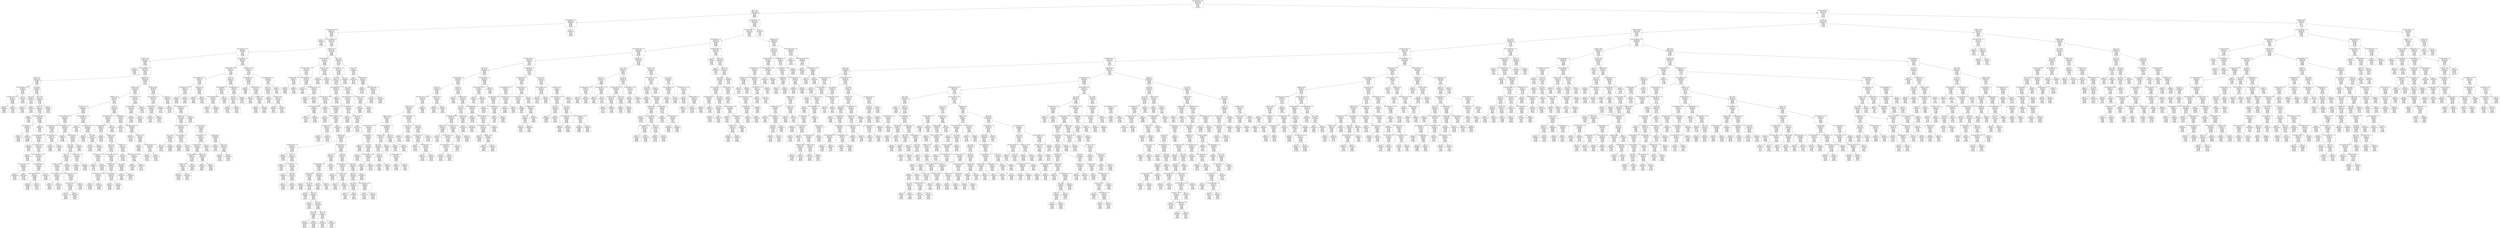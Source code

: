 digraph Tree {
node [shape=box] ;
0 [label="heavy_atom_count <= 23.5\nmse = 991.596\nsamples = 765\nvalue = [[74.689]\n[76.591]\n[61.007]\n[77.541]\n[76.754]\n[72.994]]"] ;
1 [label="xlogp <= 1.35\nmse = 715.594\nsamples = 255\nvalue = [[88.46]\n[88.803]\n[76.701]\n[83.989]\n[84.847]\n[80.946]]"] ;
0 -> 1 [labeldistance=2.5, labelangle=45, headlabel="True"] ;
2 [label="rotable_bond_count <= 10.5\nmse = 546.245\nsamples = 118\nvalue = [[97.415]\n[96.288]\n[85.464]\n[87.708]\n[90.529]\n[86.069]]"] ;
1 -> 2 ;
3 [label="monoisotopic_mass <= 89.035\nmse = 508.756\nsamples = 117\nvalue = [[97.957]\n[96.648]\n[86.752]\n[88.664]\n[91.374]\n[86.802]]"] ;
2 -> 3 ;
4 [label="mse = 0.0\nsamples = 1\nvalue = [[10.098]\n[19.897]\n[5.473]\n[25.799]\n[39.037]\n[36.349]]"] ;
3 -> 4 ;
5 [label="heavy_atom_count <= 20.5\nmse = 485.584\nsamples = 116\nvalue = [[98.417]\n[97.05]\n[87.177]\n[88.993]\n[91.648]\n[87.066]]"] ;
3 -> 5 ;
6 [label="heavy_atom_count <= 18.5\nmse = 559.303\nsamples = 91\nvalue = [[96.24]\n[95.863]\n[87.21]\n[86.35]\n[89.402]\n[85.899]]"] ;
5 -> 6 ;
7 [label="complexity <= 74.85\nmse = 417.863\nsamples = 73\nvalue = [[98.497]\n[98.338]\n[89.814]\n[89.537]\n[94.105]\n[91.064]]"] ;
6 -> 7 ;
8 [label="mse = 0.0\nsamples = 1\nvalue = [[104.702]\n[104.099]\n[99.472]\n[14.265]\n[95.041]\n[5.166]]"] ;
7 -> 8 ;
9 [label="rotable_bond_count <= 0.5\nmse = 402.717\nsamples = 72\nvalue = [[98.445]\n[98.29]\n[89.733]\n[90.169]\n[94.097]\n[91.786]]"] ;
7 -> 9 ;
10 [label="xlogp <= -0.45\nmse = 707.122\nsamples = 10\nvalue = [[84.308]\n[91.988]\n[80.505]\n[83.489]\n[85.638]\n[80.8]]"] ;
9 -> 10 ;
11 [label="monoisotopic_mass <= 145.554\nmse = 865.531\nsamples = 3\nvalue = [[46.908]\n[60.883]\n[37.26]\n[80.055]\n[105.056]\n[85.75]]"] ;
10 -> 11 ;
12 [label="h_bond_donor_count <= 1.5\nmse = 313.573\nsamples = 2\nvalue = [[88.971]\n[95.625]\n[69.652]\n[66.366]\n[107.562]\n[91.509]]"] ;
11 -> 12 ;
13 [label="mse = 0.0\nsamples = 1\nvalue = [[64.967]\n[85.618]\n[38.403]\n[54.892]\n[106.414]\n[101.29]]"] ;
12 -> 13 ;
14 [label="mse = -0.0\nsamples = 1\nvalue = [[112.975]\n[105.633]\n[100.9]\n[77.839]\n[108.711]\n[81.728]]"] ;
12 -> 14 ;
15 [label="mse = -0.0\nsamples = 1\nvalue = [[4.844]\n[26.14]\n[4.868]\n[93.744]\n[102.549]\n[79.991]]"] ;
11 -> 15 ;
16 [label="tpsa <= 43.55\nmse = 309.885\nsamples = 7\nvalue = [[96.775]\n[102.356]\n[94.92]\n[84.634]\n[79.165]\n[79.15]]"] ;
10 -> 16 ;
17 [label="tpsa <= 31.15\nmse = 49.236\nsamples = 2\nvalue = [[95.442]\n[99.735]\n[107.1]\n[54.416]\n[94.732]\n[92.892]]"] ;
16 -> 17 ;
18 [label="mse = -0.0\nsamples = 1\nvalue = [[102.342]\n[88.852]\n[104.102]\n[79.744]\n[103.062]\n[92.351]]"] ;
17 -> 18 ;
19 [label="mse = 0.0\nsamples = 1\nvalue = [[93.142]\n[103.363]\n[108.1]\n[45.973]\n[91.955]\n[93.072]]"] ;
17 -> 19 ;
20 [label="tpsa <= 79.85\nmse = 252.545\nsamples = 5\nvalue = [[97.442]\n[103.666]\n[88.83]\n[99.744]\n[71.382]\n[72.28]]"] ;
16 -> 20 ;
21 [label="xlogp <= -0.05\nmse = 171.7\nsamples = 4\nvalue = [[97.094]\n[103.911]\n[96.756]\n[97.455]\n[75.389]\n[74.12]]"] ;
20 -> 21 ;
22 [label="mse = 0.0\nsamples = 1\nvalue = [[98.018]\n[105.16]\n[97.701]\n[87.969]\n[51.386]\n[70.949]]"] ;
21 -> 22 ;
23 [label="h_bond_acceptor_count <= 3.5\nmse = 151.833\nsamples = 3\nvalue = [[96.402]\n[102.974]\n[96.048]\n[104.569]\n[93.392]\n[76.499]]"] ;
21 -> 23 ;
24 [label="molecular_weight <= 177.7\nmse = 76.577\nsamples = 2\nvalue = [[104.124]\n[105.753]\n[95.081]\n[97.428]\n[96.706]\n[84.15]]"] ;
23 -> 24 ;
25 [label="mse = -0.0\nsamples = 1\nvalue = [[101.005]\n[89.808]\n[80.946]\n[81.029]\n[88.354]\n[73.358]]"] ;
24 -> 25 ;
26 [label="mse = 0.0\nsamples = 1\nvalue = [[105.683]\n[113.726]\n[102.148]\n[105.628]\n[100.882]\n[89.546]]"] ;
24 -> 26 ;
27 [label="mse = -0.0\nsamples = 1\nvalue = [[73.236]\n[94.638]\n[98.95]\n[125.991]\n[83.45]\n[53.545]]"] ;
23 -> 27 ;
28 [label="mse = 0.0\nsamples = 1\nvalue = [[99.872]\n[101.954]\n[33.348]\n[115.766]\n[43.327]\n[59.395]]"] ;
20 -> 28 ;
29 [label="complexity <= 337.5\nmse = 338.633\nsamples = 62\nvalue = [[100.641]\n[99.269]\n[91.166]\n[91.207]\n[95.411]\n[93.492]]"] ;
9 -> 29 ;
30 [label="complexity <= 323.5\nmse = 246.852\nsamples = 44\nvalue = [[101.633]\n[99.956]\n[91.593]\n[95.997]\n[98.58]\n[94.425]]"] ;
29 -> 30 ;
31 [label="complexity <= 241.0\nmse = 238.977\nsamples = 41\nvalue = [[101.1]\n[99.637]\n[91.212]\n[93.403]\n[97.409]\n[93.215]]"] ;
30 -> 31 ;
32 [label="exact_mass <= 211.09\nmse = 224.17\nsamples = 23\nvalue = [[105.301]\n[103.98]\n[96.244]\n[88.978]\n[100.219]\n[93.606]]"] ;
31 -> 32 ;
33 [label="molecular_weight <= 164.41\nmse = 165.189\nsamples = 19\nvalue = [[106.311]\n[103.665]\n[96.879]\n[93.943]\n[102.931]\n[96.06]]"] ;
32 -> 33 ;
34 [label="rotable_bond_count <= 2.5\nmse = 134.148\nsamples = 9\nvalue = [[108.43]\n[102.429]\n[98.415]\n[77.057]\n[101.418]\n[94.474]]"] ;
33 -> 34 ;
35 [label="h_bond_acceptor_count <= 2.5\nmse = 98.895\nsamples = 7\nvalue = [[106.994]\n[101.298]\n[100.129]\n[88.051]\n[103.384]\n[97.39]]"] ;
34 -> 35 ;
36 [label="mse = -0.0\nsamples = 1\nvalue = [[113.029]\n[102.296]\n[98.754]\n[29.541]\n[96.491]\n[73.2]]"] ;
35 -> 36 ;
37 [label="exact_mass <= 123.038\nmse = 40.194\nsamples = 6\nvalue = [[106.445]\n[101.207]\n[100.254]\n[93.37]\n[104.01]\n[99.59]]"] ;
35 -> 37 ;
38 [label="mse = -0.0\nsamples = 1\nvalue = [[106.479]\n[98.272]\n[96.25]\n[84.525]\n[90.76]\n[85.338]]"] ;
37 -> 38 ;
39 [label="molecular_weight <= 131.145\nmse = 27.327\nsamples = 5\nvalue = [[106.437]\n[101.86]\n[101.143]\n[95.335]\n[106.955]\n[102.757]]"] ;
37 -> 39 ;
40 [label="heavy_atom_count <= 8.0\nmse = 6.745\nsamples = 2\nvalue = [[103.633]\n[104.636]\n[99.828]\n[93.297]\n[114.06]\n[109.952]]"] ;
39 -> 40 ;
41 [label="mse = 0.0\nsamples = 1\nvalue = [[106.506]\n[105.765]\n[103.459]\n[94.452]\n[110.567]\n[112.007]]"] ;
40 -> 41 ;
42 [label="mse = -0.0\nsamples = 1\nvalue = [[100.76]\n[103.506]\n[96.198]\n[92.142]\n[117.554]\n[107.898]]"] ;
40 -> 42 ;
43 [label="h_bond_donor_count <= 1.5\nmse = 14.098\nsamples = 3\nvalue = [[108.681]\n[99.639]\n[102.195]\n[96.966]\n[101.27]\n[97.0]]"] ;
39 -> 43 ;
44 [label="molecular_weight <= 154.655\nmse = 13.77\nsamples = 2\nvalue = [[109.767]\n[108.204]\n[103.669]\n[97.568]\n[100.79]\n[96.946]]"] ;
43 -> 44 ;
45 [label="mse = 0.0\nsamples = 1\nvalue = [[106.776]\n[106.498]\n[103.563]\n[92.744]\n[96.88]\n[91.272]]"] ;
44 -> 45 ;
46 [label="mse = 0.0\nsamples = 1\nvalue = [[112.758]\n[109.911]\n[103.775]\n[102.392]\n[104.7]\n[102.62]]"] ;
44 -> 46 ;
47 [label="mse = -0.0\nsamples = 1\nvalue = [[107.957]\n[93.929]\n[101.213]\n[96.564]\n[101.59]\n[97.036]]"] ;
43 -> 47 ;
48 [label="heavy_atom_count <= 10.5\nmse = 29.018\nsamples = 2\nvalue = [[111.878]\n[105.142]\n[94.303]\n[50.671]\n[96.702]\n[87.475]]"] ;
34 -> 48 ;
49 [label="mse = 0.0\nsamples = 1\nvalue = [[100.062]\n[106.847]\n[99.625]\n[50.358]\n[94.885]\n[78.153]]"] ;
48 -> 49 ;
50 [label="mse = 0.0\nsamples = 1\nvalue = [[119.756]\n[104.005]\n[90.755]\n[50.88]\n[97.913]\n[93.69]]"] ;
48 -> 50 ;
51 [label="monoisotopic_mass <= 168.102\nmse = 96.781\nsamples = 10\nvalue = [[104.192]\n[104.901]\n[95.343]\n[110.83]\n[104.445]\n[97.647]]"] ;
33 -> 51 ;
52 [label="mse = -0.0\nsamples = 1\nvalue = [[99.397]\n[108.411]\n[56.709]\n[121.186]\n[105.209]\n[97.058]]"] ;
51 -> 52 ;
53 [label="bond_stereo_count <= 0.5\nmse = 68.481\nsamples = 9\nvalue = [[104.832]\n[104.433]\n[100.494]\n[109.449]\n[104.343]\n[97.725]]"] ;
51 -> 53 ;
54 [label="tpsa <= 101.0\nmse = 41.966\nsamples = 8\nvalue = [[106.852]\n[105.188]\n[102.07]\n[110.22]\n[105.331]\n[99.689]]"] ;
53 -> 54 ;
55 [label="xlogp <= 1.25\nmse = 31.77\nsamples = 6\nvalue = [[107.452]\n[102.988]\n[101.631]\n[108.394]\n[105.13]\n[95.799]]"] ;
54 -> 55 ;
56 [label="exact_mass <= 177.048\nmse = 30.064\nsamples = 5\nvalue = [[110.047]\n[103.368]\n[102.119]\n[112.222]\n[105.78]\n[95.506]]"] ;
55 -> 56 ;
57 [label="molecular_weight <= 172.695\nmse = 9.352\nsamples = 2\nvalue = [[105.124]\n[97.644]\n[100.98]\n[100.226]\n[101.028]\n[92.476]]"] ;
56 -> 57 ;
58 [label="mse = 0.0\nsamples = 1\nvalue = [[101.378]\n[94.166]\n[103.422]\n[96.161]\n[103.073]\n[94.297]]"] ;
57 -> 58 ;
59 [label="mse = -0.0\nsamples = 1\nvalue = [[108.869]\n[101.122]\n[98.537]\n[104.291]\n[98.982]\n[90.656]]"] ;
57 -> 59 ;
60 [label="monoisotopic_mass <= 207.065\nmse = 19.636\nsamples = 3\nvalue = [[111.688]\n[105.276]\n[102.498]\n[116.221]\n[107.365]\n[96.516]]"] ;
56 -> 60 ;
61 [label="exact_mass <= 191.557\nmse = 5.262\nsamples = 2\nvalue = [[109.374]\n[106.227]\n[102.398]\n[117.953]\n[106.05]\n[93.813]]"] ;
60 -> 61 ;
62 [label="mse = 0.0\nsamples = 1\nvalue = [[110.722]\n[100.811]\n[100.581]\n[120.96]\n[106.558]\n[91.912]]"] ;
61 -> 62 ;
63 [label="mse = -0.0\nsamples = 1\nvalue = [[108.476]\n[109.837]\n[103.609]\n[115.948]\n[105.711]\n[95.08]]"] ;
61 -> 63 ;
64 [label="mse = 0.0\nsamples = 1\nvalue = [[123.257]\n[100.521]\n[103.0]\n[107.564]\n[113.94]\n[110.03]]"] ;
60 -> 64 ;
65 [label="mse = 0.0\nsamples = 1\nvalue = [[100.531]\n[101.976]\n[100.331]\n[98.183]\n[103.395]\n[96.582]]"] ;
55 -> 65 ;
66 [label="atom_stereo_count <= 2.5\nmse = 11.208\nsamples = 2\nvalue = [[104.654]\n[113.253]\n[103.679]\n[116.917]\n[106.07]\n[113.95]]"] ;
54 -> 66 ;
67 [label="mse = -0.0\nsamples = 1\nvalue = [[107.685]\n[113.587]\n[106.865]\n[116.923]\n[106.928]\n[110.284]]"] ;
66 -> 67 ;
68 [label="mse = -0.0\nsamples = 1\nvalue = [[98.592]\n[112.584]\n[97.306]\n[116.904]\n[104.353]\n[121.281]]"] ;
66 -> 68 ;
69 [label="mse = -0.0\nsamples = 1\nvalue = [[76.544]\n[93.872]\n[78.429]\n[98.663]\n[90.503]\n[70.233]]"] ;
53 -> 69 ;
70 [label="monoisotopic_mass <= 217.117\nmse = 323.049\nsamples = 4\nvalue = [[100.396]\n[105.512]\n[93.158]\n[64.858]\n[87.042]\n[81.684]]"] ;
32 -> 70 ;
71 [label="mse = 0.0\nsamples = 1\nvalue = [[77.198]\n[97.878]\n[87.94]\n[70.693]\n[40.188]\n[42.515]]"] ;
70 -> 71 ;
72 [label="monoisotopic_mass <= 232.104\nmse = 42.795\nsamples = 3\nvalue = [[109.675]\n[108.566]\n[95.246]\n[62.525]\n[105.783]\n[97.352]]"] ;
70 -> 72 ;
73 [label="mse = 0.0\nsamples = 1\nvalue = [[100.116]\n[95.606]\n[88.064]\n[76.401]\n[85.792]\n[92.113]]"] ;
72 -> 73 ;
74 [label="tpsa <= 89.95\nmse = 5.026\nsamples = 2\nvalue = [[112.065]\n[111.806]\n[97.041]\n[59.056]\n[110.781]\n[98.662]]"] ;
72 -> 74 ;
75 [label="mse = 0.0\nsamples = 1\nvalue = [[111.628]\n[113.379]\n[95.584]\n[58.128]\n[112.863]\n[98.923]]"] ;
74 -> 75 ;
76 [label="mse = -0.0\nsamples = 1\nvalue = [[113.376]\n[107.086]\n[101.413]\n[61.838]\n[104.535]\n[97.879]]"] ;
74 -> 76 ;
77 [label="xlogp <= 0.1\nmse = 212.758\nsamples = 18\nvalue = [[95.542]\n[93.893]\n[84.557]\n[99.255]\n[93.693]\n[92.697]]"] ;
31 -> 77 ;
78 [label="molecular_weight <= 270.71\nmse = 113.087\nsamples = 13\nvalue = [[98.932]\n[98.153]\n[84.833]\n[101.944]\n[96.301]\n[95.412]]"] ;
77 -> 78 ;
79 [label="h_bond_donor_count <= 0.5\nmse = 96.617\nsamples = 12\nvalue = [[97.312]\n[96.885]\n[87.515]\n[102.528]\n[97.137]\n[95.011]]"] ;
78 -> 79 ;
80 [label="mse = 0.0\nsamples = 1\nvalue = [[66.743]\n[86.324]\n[39.424]\n[109.357]\n[97.023]\n[93.249]]"] ;
79 -> 80 ;
81 [label="complexity <= 296.0\nmse = 74.013\nsamples = 11\nvalue = [[98.702]\n[97.365]\n[89.701]\n[102.218]\n[97.142]\n[95.091]]"] ;
79 -> 81 ;
82 [label="xlogp <= -1.65\nmse = 59.819\nsamples = 8\nvalue = [[97.73]\n[95.13]\n[94.216]\n[100.894]\n[94.711]\n[91.476]]"] ;
81 -> 82 ;
83 [label="rotable_bond_count <= 4.0\nmse = 9.877\nsamples = 2\nvalue = [[95.958]\n[93.632]\n[86.308]\n[113.542]\n[89.143]\n[85.008]]"] ;
82 -> 83 ;
84 [label="mse = 0.0\nsamples = 1\nvalue = [[97.049]\n[90.405]\n[87.6]\n[115.165]\n[87.26]\n[84.46]]"] ;
83 -> 84 ;
85 [label="mse = 0.0\nsamples = 1\nvalue = [[92.683]\n[103.313]\n[82.433]\n[108.673]\n[94.791]\n[86.654]]"] ;
83 -> 85 ;
86 [label="monoisotopic_mass <= 225.576\nmse = 53.126\nsamples = 6\nvalue = [[98.375]\n[95.675]\n[97.092]\n[96.294]\n[96.736]\n[93.828]]"] ;
82 -> 86 ;
87 [label="complexity <= 272.0\nmse = 50.83\nsamples = 4\nvalue = [[98.412]\n[97.754]\n[97.622]\n[95.311]\n[92.997]\n[87.975]]"] ;
86 -> 87 ;
88 [label="monoisotopic_mass <= 187.061\nmse = 17.143\nsamples = 2\nvalue = [[103.906]\n[101.541]\n[99.312]\n[99.96]\n[99.622]\n[90.267]]"] ;
87 -> 88 ;
89 [label="mse = 0.0\nsamples = 1\nvalue = [[112.746]\n[101.368]\n[98.097]\n[104.588]\n[99.424]\n[91.59]]"] ;
88 -> 89 ;
90 [label="mse = -0.0\nsamples = 1\nvalue = [[95.066]\n[101.714]\n[100.526]\n[95.332]\n[99.821]\n[88.943]]"] ;
88 -> 90 ;
91 [label="atom_stereo_count <= 1.0\nmse = 34.487\nsamples = 2\nvalue = [[91.086]\n[92.704]\n[95.368]\n[89.113]\n[84.163]\n[84.92]]"] ;
87 -> 91 ;
92 [label="mse = 0.0\nsamples = 1\nvalue = [[95.673]\n[89.953]\n[91.376]\n[92.594]\n[78.642]\n[80.882]]"] ;
91 -> 92 ;
93 [label="mse = 0.0\nsamples = 1\nvalue = [[81.911]\n[98.206]\n[103.353]\n[82.151]\n[95.206]\n[92.997]]"] ;
91 -> 93 ;
94 [label="tpsa <= 99.95\nmse = 13.993\nsamples = 2\nvalue = [[98.311]\n[92.038]\n[96.164]\n[98.014]\n[103.279]\n[104.069]]"] ;
86 -> 94 ;
95 [label="mse = -0.0\nsamples = 1\nvalue = [[97.667]\n[90.43]\n[92.82]\n[95.004]\n[105.315]\n[104.841]]"] ;
94 -> 95 ;
96 [label="mse = -0.0\nsamples = 1\nvalue = [[100.244]\n[96.86]\n[106.196]\n[107.046]\n[97.171]\n[101.753]]"] ;
94 -> 96 ;
97 [label="complexity <= 311.5\nmse = 51.61\nsamples = 3\nvalue = [[100.783]\n[102.153]\n[80.026]\n[105.054]\n[102.351]\n[102.839]]"] ;
81 -> 97 ;
98 [label="mse = 0.0\nsamples = 1\nvalue = [[97.241]\n[105.436]\n[83.701]\n[120.006]\n[104.174]\n[101.999]]"] ;
97 -> 98 ;
99 [label="monoisotopic_mass <= 229.573\nmse = 32.481\nsamples = 2\nvalue = [[103.439]\n[99.692]\n[77.27]\n[93.841]\n[100.984]\n[103.469]]"] ;
97 -> 99 ;
100 [label="mse = -0.0\nsamples = 1\nvalue = [[102.349]\n[102.45]\n[53.819]\n[98.85]\n[101.804]\n[103.847]]"] ;
99 -> 100 ;
101 [label="mse = -0.0\nsamples = 1\nvalue = [[103.802]\n[98.772]\n[85.087]\n[92.171]\n[100.711]\n[103.343]]"] ;
99 -> 101 ;
102 [label="mse = -0.0\nsamples = 1\nvalue = [[117.561]\n[112.738]\n[53.99]\n[95.231]\n[86.692]\n[100.025]]"] ;
78 -> 102 ;
103 [label="rotable_bond_count <= 1.5\nmse = 444.639\nsamples = 5\nvalue = [[81.419]\n[76.143]\n[83.408]\n[88.052]\n[82.823]\n[81.384]]"] ;
77 -> 103 ;
104 [label="mse = 0.0\nsamples = 1\nvalue = [[24.112]\n[42.674]\n[25.471]\n[68.177]\n[56.714]\n[56.382]]"] ;
103 -> 104 ;
105 [label="monoisotopic_mass <= 210.58\nmse = 155.056\nsamples = 4\nvalue = [[92.88]\n[82.837]\n[94.996]\n[92.027]\n[88.045]\n[86.384]]"] ;
103 -> 105 ;
106 [label="mse = -0.0\nsamples = 1\nvalue = [[110.354]\n[101.194]\n[100.355]\n[74.223]\n[56.449]\n[59.975]]"] ;
105 -> 106 ;
107 [label="complexity <= 270.5\nmse = 54.04\nsamples = 3\nvalue = [[88.512]\n[78.248]\n[93.656]\n[96.478]\n[95.944]\n[92.987]]"] ;
105 -> 107 ;
108 [label="mse = 0.0\nsamples = 1\nvalue = [[79.132]\n[96.953]\n[93.392]\n[106.462]\n[109.483]\n[84.687]]"] ;
107 -> 108 ;
109 [label="h_bond_acceptor_count <= 4.0\nmse = 13.549\nsamples = 2\nvalue = [[91.638]\n[72.013]\n[93.744]\n[93.15]\n[91.431]\n[95.753]]"] ;
107 -> 109 ;
110 [label="mse = -0.0\nsamples = 1\nvalue = [[86.819]\n[73.553]\n[94.916]\n[94.15]\n[91.528]\n[92.194]]"] ;
109 -> 110 ;
111 [label="mse = 0.0\nsamples = 1\nvalue = [[101.276]\n[68.932]\n[91.399]\n[91.151]\n[91.236]\n[102.872]]"] ;
109 -> 111 ;
112 [label="h_bond_donor_count <= 2.5\nmse = 78.854\nsamples = 3\nvalue = [[108.034]\n[103.775]\n[96.17]\n[127.126]\n[112.632]\n[108.944]]"] ;
30 -> 112 ;
113 [label="covalent_unit_count <= 1.5\nmse = 47.336\nsamples = 2\nvalue = [[107.998]\n[104.764]\n[94.758]\n[122.121]\n[109.959]\n[98.613]]"] ;
112 -> 113 ;
114 [label="mse = 0.0\nsamples = 1\nvalue = [[99.725]\n[101.163]\n[79.377]\n[100.406]\n[102.059]\n[98.938]]"] ;
113 -> 114 ;
115 [label="mse = -0.0\nsamples = 1\nvalue = [[110.756]\n[105.965]\n[99.885]\n[129.359]\n[112.593]\n[98.505]]"] ;
113 -> 115 ;
116 [label="mse = -0.0\nsamples = 1\nvalue = [[108.104]\n[101.797]\n[98.994]\n[137.137]\n[117.976]\n[129.605]]"] ;
112 -> 116 ;
117 [label="complexity <= 360.0\nmse = 548.96\nsamples = 18\nvalue = [[97.545]\n[97.127]\n[89.834]\n[76.263]\n[85.525]\n[90.583]]"] ;
29 -> 117 ;
118 [label="heavy_atom_count <= 17.5\nmse = 1360.893\nsamples = 3\nvalue = [[71.945]\n[77.884]\n[70.771]\n[34.505]\n[54.039]\n[52.28]]"] ;
117 -> 118 ;
119 [label="complexity <= 347.5\nmse = 539.383\nsamples = 2\nvalue = [[101.42]\n[104.929]\n[103.698]\n[41.402]\n[68.503]\n[60.201]]"] ;
118 -> 119 ;
120 [label="mse = 0.0\nsamples = 1\nvalue = [[109.333]\n[102.01]\n[104.119]\n[18.6]\n[114.257]\n[83.687]]"] ;
119 -> 120 ;
121 [label="mse = -0.0\nsamples = 1\nvalue = [[93.506]\n[107.848]\n[103.278]\n[64.204]\n[22.749]\n[36.714]]"] ;
119 -> 121 ;
122 [label="mse = 0.0\nsamples = 1\nvalue = [[12.996]\n[23.795]\n[4.915]\n[20.71]\n[25.112]\n[36.438]]"] ;
118 -> 122 ;
123 [label="xlogp <= -3.8\nmse = 293.837\nsamples = 15\nvalue = [[101.036]\n[99.751]\n[92.434]\n[81.957]\n[89.819]\n[95.806]]"] ;
117 -> 123 ;
124 [label="mse = 0.0\nsamples = 1\nvalue = [[112.034]\n[105.323]\n[97.134]\n[67.142]\n[51.346]\n[83.532]]"] ;
123 -> 124 ;
125 [label="monoisotopic_mass <= 329.477\nmse = 278.547\nsamples = 14\nvalue = [[99.299]\n[98.872]\n[91.692]\n[84.297]\n[95.894]\n[97.744]]"] ;
123 -> 125 ;
126 [label="complexity <= 374.5\nmse = 248.565\nsamples = 13\nvalue = [[103.681]\n[100.063]\n[91.645]\n[88.266]\n[96.383]\n[99.481]]"] ;
125 -> 126 ;
127 [label="monoisotopic_mass <= 246.554\nmse = 73.404\nsamples = 4\nvalue = [[108.437]\n[103.174]\n[104.582]\n[69.447]\n[104.965]\n[102.102]]"] ;
126 -> 127 ;
128 [label="tpsa <= 109.05\nmse = 13.148\nsamples = 2\nvalue = [[112.855]\n[102.994]\n[104.083]\n[51.161]\n[107.205]\n[102.563]]"] ;
127 -> 128 ;
129 [label="mse = -0.0\nsamples = 1\nvalue = [[109.34]\n[100.297]\n[104.708]\n[49.837]\n[111.409]\n[102.616]]"] ;
128 -> 129 ;
130 [label="mse = 0.0\nsamples = 1\nvalue = [[119.884]\n[108.388]\n[102.834]\n[53.808]\n[98.798]\n[102.456]]"] ;
128 -> 130 ;
131 [label="rotable_bond_count <= 2.5\nmse = 13.849\nsamples = 2\nvalue = [[104.019]\n[103.354]\n[105.081]\n[87.734]\n[102.725]\n[101.641]]"] ;
127 -> 131 ;
132 [label="mse = 0.0\nsamples = 1\nvalue = [[99.848]\n[102.081]\n[107.459]\n[89.688]\n[99.636]\n[103.515]]"] ;
131 -> 132 ;
133 [label="mse = -0.0\nsamples = 1\nvalue = [[112.362]\n[105.9]\n[100.326]\n[83.827]\n[108.904]\n[97.892]]"] ;
131 -> 133 ;
134 [label="atom_stereo_count <= 2.5\nmse = 254.982\nsamples = 9\nvalue = [[101.086]\n[98.365]\n[84.588]\n[98.531]\n[91.702]\n[98.051]]"] ;
126 -> 134 ;
135 [label="rotable_bond_count <= 5.0\nmse = 97.171\nsamples = 6\nvalue = [[105.272]\n[100.512]\n[93.839]\n[96.063]\n[99.596]\n[102.257]]"] ;
134 -> 135 ;
136 [label="complexity <= 444.5\nmse = 78.231\nsamples = 5\nvalue = [[106.848]\n[102.486]\n[97.082]\n[93.653]\n[98.582]\n[94.958]]"] ;
135 -> 136 ;
137 [label="exact_mass <= 289.003\nmse = 52.465\nsamples = 3\nvalue = [[107.215]\n[104.148]\n[97.614]\n[107.443]\n[103.225]\n[96.386]]"] ;
136 -> 137 ;
138 [label="complexity <= 391.5\nmse = 33.163\nsamples = 2\nvalue = [[101.292]\n[100.743]\n[96.34]\n[108.489]\n[102.876]\n[89.94]]"] ;
137 -> 138 ;
139 [label="mse = 0.0\nsamples = 1\nvalue = [[99.541]\n[101.116]\n[103.658]\n[101.903]\n[112.631]\n[91.858]]"] ;
138 -> 139 ;
140 [label="mse = 0.0\nsamples = 1\nvalue = [[103.042]\n[100.37]\n[89.023]\n[115.076]\n[93.12]\n[88.023]]"] ;
138 -> 140 ;
141 [label="mse = 0.0\nsamples = 1\nvalue = [[119.062]\n[110.959]\n[100.161]\n[105.35]\n[103.925]\n[109.277]]"] ;
137 -> 141 ;
142 [label="complexity <= 513.0\nmse = 31.686\nsamples = 2\nvalue = [[106.482]\n[100.824]\n[96.55]\n[79.864]\n[93.939]\n[93.53]]"] ;
136 -> 142 ;
143 [label="mse = 0.0\nsamples = 1\nvalue = [[96.304]\n[94.713]\n[97.892]\n[68.511]\n[96.619]\n[83.459]]"] ;
142 -> 143 ;
144 [label="mse = -0.0\nsamples = 1\nvalue = [[111.571]\n[103.879]\n[95.879]\n[85.54]\n[92.599]\n[98.566]]"] ;
142 -> 144 ;
145 [label="mse = 0.0\nsamples = 1\nvalue = [[100.544]\n[94.59]\n[84.111]\n[103.291]\n[102.636]\n[124.152]]"] ;
135 -> 145 ;
146 [label="xlogp <= -1.35\nmse = 359.971\nsamples = 3\nvalue = [[89.924]\n[92.641]\n[59.917]\n[105.114]\n[70.652]\n[86.838]]"] ;
134 -> 146 ;
147 [label="mse = -0.0\nsamples = 1\nvalue = [[73.864]\n[75.675]\n[16.862]\n[95.747]\n[55.443]\n[66.577]]"] ;
146 -> 147 ;
148 [label="xlogp <= -1.05\nmse = 148.831\nsamples = 2\nvalue = [[97.953]\n[101.124]\n[81.444]\n[109.797]\n[78.256]\n[96.968]]"] ;
146 -> 148 ;
149 [label="mse = 0.0\nsamples = 1\nvalue = [[90.97]\n[95.202]\n[54.945]\n[111.203]\n[84.76]\n[104.885]]"] ;
148 -> 149 ;
150 [label="mse = -0.0\nsamples = 1\nvalue = [[104.937]\n[107.046]\n[107.943]\n[108.391]\n[71.753]\n[89.051]]"] ;
148 -> 150 ;
151 [label="mse = -0.0\nsamples = 1\nvalue = [[62.056]\n[88.748]\n[92.094]\n[50.554]\n[91.732]\n[82.983]]"] ;
125 -> 151 ;
152 [label="atom_stereo_count <= 1.5\nmse = 874.934\nsamples = 18\nvalue = [[86.57]\n[85.256]\n[76.05]\n[72.694]\n[69.244]\n[63.762]]"] ;
6 -> 152 ;
153 [label="molecular_weight <= 310.21\nmse = 363.652\nsamples = 10\nvalue = [[97.753]\n[92.012]\n[79.473]\n[91.269]\n[84.598]\n[85.3]]"] ;
152 -> 153 ;
154 [label="molecular_weight <= 267.75\nmse = 251.652\nsamples = 4\nvalue = [[85.211]\n[72.981]\n[48.788]\n[101.651]\n[77.365]\n[69.692]]"] ;
153 -> 154 ;
155 [label="monoisotopic_mass <= 254.57\nmse = 15.294\nsamples = 2\nvalue = [[81.286]\n[84.042]\n[60.65]\n[105.774]\n[103.06]\n[97.812]]"] ;
154 -> 155 ;
156 [label="mse = 0.0\nsamples = 1\nvalue = [[84.178]\n[88.658]\n[63.861]\n[111.525]\n[107.228]\n[98.969]]"] ;
155 -> 156 ;
157 [label="mse = -0.0\nsamples = 1\nvalue = [[78.393]\n[79.427]\n[57.44]\n[100.022]\n[98.893]\n[96.655]]"] ;
155 -> 157 ;
158 [label="complexity <= 379.0\nmse = 85.801\nsamples = 2\nvalue = [[87.828]\n[65.606]\n[40.88]\n[98.903]\n[60.235]\n[50.945]]"] ;
154 -> 158 ;
159 [label="mse = 0.0\nsamples = 1\nvalue = [[94.161]\n[55.946]\n[38.222]\n[109.619]\n[59.95]\n[49.534]]"] ;
158 -> 159 ;
160 [label="mse = -0.0\nsamples = 1\nvalue = [[75.161]\n[84.926]\n[46.197]\n[77.47]\n[60.805]\n[53.766]]"] ;
158 -> 160 ;
161 [label="xlogp <= 0.3\nmse = 157.285\nsamples = 6\nvalue = [[104.721]\n[102.584]\n[96.521]\n[85.502]\n[88.616]\n[93.972]]"] ;
153 -> 161 ;
162 [label="rotable_bond_count <= 5.5\nmse = 88.078\nsamples = 3\nvalue = [[103.035]\n[104.891]\n[96.912]\n[70.173]\n[76.598]\n[90.652]]"] ;
161 -> 162 ;
163 [label="molecular_weight <= 365.345\nmse = 44.069\nsamples = 2\nvalue = [[103.912]\n[100.873]\n[93.796]\n[83.843]\n[76.964]\n[84.914]]"] ;
162 -> 163 ;
164 [label="mse = 0.0\nsamples = 1\nvalue = [[106.572]\n[97.167]\n[93.37]\n[80.006]\n[67.59]\n[81.976]]"] ;
163 -> 164 ;
165 [label="mse = -0.0\nsamples = 1\nvalue = [[98.593]\n[108.285]\n[94.647]\n[91.516]\n[95.711]\n[90.79]]"] ;
163 -> 165 ;
166 [label="mse = 0.0\nsamples = 1\nvalue = [[101.719]\n[110.919]\n[101.587]\n[49.669]\n[76.05]\n[99.26]]"] ;
162 -> 166 ;
167 [label="rotable_bond_count <= 5.5\nmse = 56.882\nsamples = 3\nvalue = [[106.828]\n[99.7]\n[96.031]\n[104.663]\n[103.639]\n[98.121]]"] ;
161 -> 167 ;
168 [label="xlogp <= 0.9\nmse = 26.812\nsamples = 2\nvalue = [[111.756]\n[98.131]\n[98.174]\n[101.38]\n[99.593]\n[94.241]]"] ;
167 -> 168 ;
169 [label="mse = 0.0\nsamples = 1\nvalue = [[115.625]\n[98.836]\n[101.905]\n[118.107]\n[97.616]\n[97.186]]"] ;
168 -> 169 ;
170 [label="mse = 0.0\nsamples = 1\nvalue = [[109.822]\n[97.778]\n[96.309]\n[93.017]\n[100.582]\n[92.769]]"] ;
168 -> 170 ;
171 [label="mse = 0.0\nsamples = 1\nvalue = [[92.042]\n[104.41]\n[89.601]\n[114.51]\n[115.777]\n[109.761]]"] ;
167 -> 171 ;
172 [label="exact_mass <= 278.576\nmse = 977.174\nsamples = 8\nvalue = [[75.386]\n[78.5]\n[72.628]\n[54.118]\n[53.89]\n[42.223]]"] ;
152 -> 172 ;
173 [label="atom_stereo_count <= 2.5\nmse = 601.373\nsamples = 4\nvalue = [[97.085]\n[103.988]\n[100.487]\n[60.875]\n[71.202]\n[64.738]]"] ;
172 -> 173 ;
174 [label="mse = 0.0\nsamples = 1\nvalue = [[96.814]\n[98.093]\n[97.689]\n[31.299]\n[8.583]\n[5.449]]"] ;
173 -> 174 ;
175 [label="h_bond_donor_count <= 1.0\nmse = 62.248\nsamples = 3\nvalue = [[97.193]\n[106.346]\n[101.606]\n[72.705]\n[96.249]\n[88.453]]"] ;
173 -> 175 ;
176 [label="mse = 0.0\nsamples = 1\nvalue = [[97.39]\n[111.092]\n[99.397]\n[65.271]\n[94.269]\n[99.488]]"] ;
175 -> 176 ;
177 [label="complexity <= 381.5\nmse = 25.37\nsamples = 2\nvalue = [[96.898]\n[99.227]\n[104.92]\n[83.857]\n[99.22]\n[71.901]]"] ;
175 -> 177 ;
178 [label="mse = -0.0\nsamples = 1\nvalue = [[97.761]\n[95.697]\n[95.863]\n[79.503]\n[95.046]\n[76.439]]"] ;
177 -> 178 ;
179 [label="mse = -0.0\nsamples = 1\nvalue = [[96.034]\n[102.758]\n[113.978]\n[88.211]\n[103.393]\n[67.363]]"] ;
177 -> 179 ;
180 [label="h_bond_donor_count <= 3.5\nmse = 436.691\nsamples = 4\nvalue = [[53.688]\n[53.012]\n[44.768]\n[47.361]\n[36.579]\n[19.709]]"] ;
172 -> 180 ;
181 [label="xlogp <= 0.15\nmse = 300.124\nsamples = 3\nvalue = [[43.873]\n[60.297]\n[29.814]\n[52.785]\n[47.705]\n[22.415]]"] ;
180 -> 181 ;
182 [label="mse = 0.0\nsamples = 1\nvalue = [[58.964]\n[68.007]\n[50.995]\n[89.246]\n[67.507]\n[32.715]]"] ;
181 -> 182 ;
183 [label="complexity <= 354.0\nmse = 25.494\nsamples = 2\nvalue = [[33.812]\n[55.156]\n[15.693]\n[28.478]\n[34.504]\n[15.549]]"] ;
181 -> 183 ;
184 [label="mse = -0.0\nsamples = 1\nvalue = [[48.66]\n[52.723]\n[19.425]\n[20.677]\n[34.333]\n[17.726]]"] ;
183 -> 184 ;
185 [label="mse = -0.0\nsamples = 1\nvalue = [[26.388]\n[56.373]\n[13.827]\n[32.378]\n[34.589]\n[14.46]]"] ;
183 -> 185 ;
186 [label="mse = 0.0\nsamples = 1\nvalue = [[78.225]\n[34.8]\n[82.154]\n[33.802]\n[8.764]\n[12.944]]"] ;
180 -> 186 ;
187 [label="complexity <= 372.0\nmse = 182.067\nsamples = 25\nvalue = [[105.911]\n[101.133]\n[87.064]\n[98.088]\n[99.379]\n[91.083]]"] ;
5 -> 187 ;
188 [label="rotable_bond_count <= 7.0\nmse = 262.247\nsamples = 7\nvalue = [[101.66]\n[95.697]\n[57.855]\n[89.448]\n[94.684]\n[87.032]]"] ;
187 -> 188 ;
189 [label="h_bond_acceptor_count <= 2.0\nmse = 113.896\nsamples = 5\nvalue = [[99.553]\n[97.82]\n[82.448]\n[86.576]\n[90.978]\n[77.816]]"] ;
188 -> 189 ;
190 [label="rotable_bond_count <= 3.5\nmse = 107.127\nsamples = 2\nvalue = [[92.74]\n[93.34]\n[77.264]\n[78.256]\n[84.406]\n[72.018]]"] ;
189 -> 190 ;
191 [label="mse = 0.0\nsamples = 1\nvalue = [[98.151]\n[100.723]\n[85.689]\n[84.975]\n[90.605]\n[81.13]]"] ;
190 -> 191 ;
192 [label="mse = -0.0\nsamples = 1\nvalue = [[81.918]\n[78.574]\n[60.413]\n[64.818]\n[72.008]\n[53.793]]"] ;
190 -> 192 ;
193 [label="h_bond_donor_count <= 3.5\nmse = 40.865\nsamples = 3\nvalue = [[106.367]\n[102.299]\n[87.632]\n[94.896]\n[97.549]\n[83.615]]"] ;
189 -> 193 ;
194 [label="mse = -0.0\nsamples = 1\nvalue = [[100.239]\n[99.308]\n[90.219]\n[79.247]\n[95.481]\n[89.936]]"] ;
193 -> 194 ;
195 [label="monoisotopic_mass <= 311.625\nmse = 18.506\nsamples = 2\nvalue = [[109.431]\n[103.795]\n[86.339]\n[102.721]\n[98.583]\n[80.454]]"] ;
193 -> 195 ;
196 [label="mse = 0.0\nsamples = 1\nvalue = [[101.812]\n[99.859]\n[88.792]\n[98.515]\n[96.213]\n[77.596]]"] ;
195 -> 196 ;
197 [label="mse = 0.0\nsamples = 1\nvalue = [[117.05]\n[107.731]\n[83.885]\n[106.927]\n[100.954]\n[83.312]]"] ;
195 -> 197 ;
198 [label="exact_mass <= 313.672\nmse = 34.344\nsamples = 2\nvalue = [[104.821]\n[92.514]\n[20.964]\n[93.757]\n[100.244]\n[100.854]]"] ;
188 -> 198 ;
199 [label="mse = 0.0\nsamples = 1\nvalue = [[104.864]\n[84.873]\n[16.173]\n[87.756]\n[96.967]\n[109.685]]"] ;
198 -> 199 ;
200 [label="mse = -0.0\nsamples = 1\nvalue = [[104.778]\n[100.154]\n[25.756]\n[99.758]\n[103.521]\n[92.024]]"] ;
198 -> 200 ;
201 [label="tpsa <= 153.0\nmse = 91.046\nsamples = 18\nvalue = [[107.199]\n[102.78]\n[95.915]\n[100.707]\n[100.802]\n[92.31]]"] ;
187 -> 201 ;
202 [label="h_bond_donor_count <= 5.5\nmse = 70.76\nsamples = 14\nvalue = [[110.553]\n[104.918]\n[95.429]\n[104.982]\n[101.47]\n[93.588]]"] ;
201 -> 202 ;
203 [label="tpsa <= 100.2\nmse = 57.41\nsamples = 13\nvalue = [[111.124]\n[105.329]\n[97.128]\n[105.545]\n[101.775]\n[93.935]]"] ;
202 -> 203 ;
204 [label="h_bond_acceptor_count <= 7.5\nmse = 116.033\nsamples = 4\nvalue = [[105.036]\n[100.711]\n[91.815]\n[90.792]\n[102.837]\n[94.548]]"] ;
203 -> 204 ;
205 [label="monoisotopic_mass <= 317.164\nmse = 43.053\nsamples = 3\nvalue = [[107.596]\n[101.324]\n[92.328]\n[103.378]\n[103.479]\n[95.769]]"] ;
204 -> 205 ;
206 [label="molecular_weight <= 309.375\nmse = 19.66\nsamples = 2\nvalue = [[108.102]\n[105.219]\n[96.98]\n[98.408]\n[98.649]\n[97.946]]"] ;
205 -> 206 ;
207 [label="mse = 0.0\nsamples = 1\nvalue = [[110.997]\n[111.592]\n[102.821]\n[102.2]\n[101.894]\n[94.793]]"] ;
206 -> 207 ;
208 [label="mse = -0.0\nsamples = 1\nvalue = [[105.208]\n[98.846]\n[91.139]\n[94.616]\n[95.403]\n[101.098]]"] ;
206 -> 208 ;
209 [label="mse = -0.0\nsamples = 1\nvalue = [[106.582]\n[93.534]\n[83.024]\n[113.317]\n[113.14]\n[91.416]]"] ;
205 -> 209 ;
210 [label="mse = -0.0\nsamples = 1\nvalue = [[97.356]\n[98.873]\n[90.276]\n[53.036]\n[100.912]\n[90.886]]"] ;
204 -> 210 ;
211 [label="tpsa <= 141.5\nmse = 33.455\nsamples = 9\nvalue = [[112.341]\n[106.253]\n[98.19]\n[108.496]\n[101.563]\n[93.812]]"] ;
203 -> 211 ;
212 [label="h_bond_acceptor_count <= 7.5\nmse = 29.275\nsamples = 7\nvalue = [[110.007]\n[104.214]\n[99.536]\n[111.962]\n[102.099]\n[94.578]]"] ;
211 -> 212 ;
213 [label="rotable_bond_count <= 1.0\nmse = 12.496\nsamples = 4\nvalue = [[106.506]\n[104.869]\n[99.952]\n[117.059]\n[95.002]\n[94.01]]"] ;
212 -> 213 ;
214 [label="mse = 0.0\nsamples = 1\nvalue = [[102.364]\n[108.176]\n[105.885]\n[119.029]\n[104.929]\n[94.006]]"] ;
213 -> 214 ;
215 [label="molecular_weight <= 328.355\nmse = 6.99\nsamples = 3\nvalue = [[107.541]\n[104.042]\n[98.469]\n[116.567]\n[92.521]\n[94.011]]"] ;
213 -> 215 ;
216 [label="rotable_bond_count <= 5.5\nmse = 3.759\nsamples = 2\nvalue = [[105.378]\n[103.016]\n[97.366]\n[113.346]\n[90.12]\n[91.258]]"] ;
215 -> 216 ;
217 [label="mse = 0.0\nsamples = 1\nvalue = [[107.059]\n[102.931]\n[100.379]\n[112.781]\n[87.028]\n[92.127]]"] ;
216 -> 217 ;
218 [label="mse = -0.0\nsamples = 1\nvalue = [[103.698]\n[103.101]\n[94.352]\n[113.912]\n[93.213]\n[90.388]]"] ;
216 -> 218 ;
219 [label="mse = 0.0\nsamples = 1\nvalue = [[109.704]\n[105.068]\n[99.572]\n[119.787]\n[94.921]\n[96.765]]"] ;
215 -> 219 ;
220 [label="h_bond_donor_count <= 1.5\nmse = 24.607\nsamples = 3\nvalue = [[112.195]\n[103.804]\n[99.277]\n[108.777]\n[106.535]\n[94.933]]"] ;
212 -> 220 ;
221 [label="mse = -0.0\nsamples = 1\nvalue = [[111.582]\n[109.284]\n[104.548]\n[110.428]\n[108.531]\n[99.904]]"] ;
220 -> 221 ;
222 [label="exact_mass <= 314.053\nmse = 19.345\nsamples = 2\nvalue = [[112.808]\n[98.325]\n[94.006]\n[107.126]\n[104.538]\n[89.962]]"] ;
220 -> 222 ;
223 [label="mse = 0.0\nsamples = 1\nvalue = [[107.161]\n[105.438]\n[92.489]\n[101.982]\n[102.343]\n[89.827]]"] ;
222 -> 223 ;
224 [label="mse = -0.0\nsamples = 1\nvalue = [[118.454]\n[91.212]\n[95.522]\n[112.269]\n[106.734]\n[90.097]]"] ;
222 -> 224 ;
225 [label="exact_mass <= 310.631\nmse = 19.719\nsamples = 2\nvalue = [[116.677]\n[110.039]\n[95.69]\n[102.059]\n[100.567]\n[92.39]]"] ;
211 -> 225 ;
226 [label="mse = 0.0\nsamples = 1\nvalue = [[118.258]\n[110.614]\n[99.599]\n[106.624]\n[99.049]\n[89.927]]"] ;
225 -> 226 ;
227 [label="mse = -0.0\nsamples = 1\nvalue = [[112.725]\n[108.603]\n[85.917]\n[90.645]\n[104.363]\n[98.547]]"] ;
225 -> 227 ;
228 [label="mse = -0.0\nsamples = 1\nvalue = [[96.843]\n[95.053]\n[54.66]\n[91.465]\n[94.148]\n[85.256]]"] ;
202 -> 228 ;
229 [label="tpsa <= 158.5\nmse = 76.2\nsamples = 4\nvalue = [[96.719]\n[96.097]\n[97.435]\n[87.345]\n[98.712]\n[88.319]]"] ;
201 -> 229 ;
230 [label="mse = -0.0\nsamples = 1\nvalue = [[92.876]\n[96.336]\n[96.714]\n[67.241]\n[99.751]\n[85.003]]"] ;
229 -> 230 ;
231 [label="complexity <= 456.5\nmse = 52.863\nsamples = 3\nvalue = [[99.024]\n[95.953]\n[97.868]\n[99.408]\n[98.089]\n[90.308]]"] ;
229 -> 231 ;
232 [label="mse = 0.0\nsamples = 1\nvalue = [[90.805]\n[88.921]\n[92.308]\n[91.757]\n[87.585]\n[82.146]]"] ;
231 -> 232 ;
233 [label="h_bond_acceptor_count <= 7.5\nmse = 17.105\nsamples = 2\nvalue = [[104.504]\n[100.641]\n[101.574]\n[104.509]\n[105.091]\n[95.749]]"] ;
231 -> 233 ;
234 [label="mse = -0.0\nsamples = 1\nvalue = [[106.383]\n[97.18]\n[100.455]\n[109.966]\n[107.132]\n[96.528]]"] ;
233 -> 234 ;
235 [label="mse = 0.0\nsamples = 1\nvalue = [[100.745]\n[107.563]\n[103.813]\n[93.594]\n[101.01]\n[94.192]]"] ;
233 -> 235 ;
236 [label="mse = -0.0\nsamples = 1\nvalue = [[62.723]\n[73.277]\n[3.019]\n[26.503]\n[36.439]\n[39.169]]"] ;
2 -> 236 ;
237 [label="bond_stereo_count <= 1.5\nmse = 786.481\nsamples = 137\nvalue = [[80.449]\n[82.108]\n[68.864]\n[80.662]\n[79.766]\n[76.363]]"] ;
1 -> 237 ;
238 [label="h_bond_donor_count <= 2.5\nmse = 743.29\nsamples = 136\nvalue = [[81.176]\n[82.835]\n[69.483]\n[81.31]\n[80.448]\n[77.035]]"] ;
237 -> 238 ;
239 [label="bond_stereo_count <= 0.5\nmse = 693.325\nsamples = 120\nvalue = [[84.148]\n[85.058]\n[71.189]\n[81.946]\n[82.366]\n[78.886]]"] ;
238 -> 239 ;
240 [label="h_bond_acceptor_count <= 4.5\nmse = 650.198\nsamples = 105\nvalue = [[86.202]\n[87.556]\n[76.046]\n[82.225]\n[82.858]\n[80.378]]"] ;
239 -> 240 ;
241 [label="h_bond_donor_count <= 1.5\nmse = 526.426\nsamples = 80\nvalue = [[91.847]\n[93.564]\n[79.332]\n[82.875]\n[83.667]\n[82.512]]"] ;
240 -> 241 ;
242 [label="tpsa <= 75.35\nmse = 458.567\nsamples = 61\nvalue = [[95.567]\n[95.622]\n[83.099]\n[85.607]\n[86.614]\n[85.123]]"] ;
241 -> 242 ;
243 [label="rotable_bond_count <= 3.5\nmse = 447.939\nsamples = 58\nvalue = [[96.079]\n[96.185]\n[83.411]\n[89.086]\n[86.572]\n[85.342]]"] ;
242 -> 243 ;
244 [label="xlogp <= 4.9\nmse = 442.641\nsamples = 43\nvalue = [[94.078]\n[94.163]\n[78.668]\n[91.076]\n[87.398]\n[82.684]]"] ;
243 -> 244 ;
245 [label="monoisotopic_mass <= 314.143\nmse = 429.344\nsamples = 41\nvalue = [[93.949]\n[93.91]\n[79.746]\n[93.587]\n[87.093]\n[82.507]]"] ;
244 -> 245 ;
246 [label="complexity <= 508.5\nmse = 406.261\nsamples = 40\nvalue = [[94.495]\n[93.988]\n[80.122]\n[94.285]\n[88.182]\n[83.533]]"] ;
245 -> 246 ;
247 [label="complexity <= 426.5\nmse = 437.188\nsamples = 34\nvalue = [[93.571]\n[93.491]\n[77.408]\n[93.807]\n[84.941]\n[79.665]]"] ;
246 -> 247 ;
248 [label="monoisotopic_mass <= 285.635\nmse = 279.631\nsamples = 27\nvalue = [[99.168]\n[97.188]\n[79.819]\n[97.674]\n[89.116]\n[84.631]]"] ;
247 -> 248 ;
249 [label="complexity <= 234.5\nmse = 282.798\nsamples = 23\nvalue = [[98.465]\n[95.482]\n[84.724]\n[96.914]\n[87.973]\n[83.909]]"] ;
248 -> 249 ;
250 [label="rotable_bond_count <= 0.5\nmse = 46.836\nsamples = 5\nvalue = [[103.721]\n[103.093]\n[95.536]\n[112.409]\n[99.783]\n[84.236]]"] ;
249 -> 250 ;
251 [label="mse = 0.0\nsamples = 1\nvalue = [[100.332]\n[106.336]\n[94.677]\n[121.604]\n[105.424]\n[72.774]]"] ;
250 -> 251 ;
252 [label="xlogp <= 1.75\nmse = 22.792\nsamples = 4\nvalue = [[106.262]\n[100.662]\n[96.181]\n[105.512]\n[95.552]\n[92.833]]"] ;
250 -> 252 ;
253 [label="mse = -0.0\nsamples = 1\nvalue = [[104.529]\n[93.891]\n[93.353]\n[91.267]\n[92.461]\n[86.505]]"] ;
252 -> 253 ;
254 [label="rotable_bond_count <= 1.5\nmse = 7.472\nsamples = 3\nvalue = [[106.84]\n[102.918]\n[97.124]\n[110.261]\n[96.583]\n[94.943]]"] ;
252 -> 254 ;
255 [label="mse = 0.0\nsamples = 1\nvalue = [[107.081]\n[99.293]\n[94.101]\n[112.541]\n[102.546]\n[96.365]]"] ;
254 -> 255 ;
256 [label="xlogp <= 2.05\nmse = 3.068\nsamples = 2\nvalue = [[106.72]\n[104.731]\n[98.635]\n[109.121]\n[93.601]\n[94.232]]"] ;
254 -> 256 ;
257 [label="mse = 0.0\nsamples = 1\nvalue = [[105.164]\n[105.87]\n[101.968]\n[110.409]\n[92.257]\n[93.893]]"] ;
256 -> 257 ;
258 [label="mse = -0.0\nsamples = 1\nvalue = [[108.276]\n[103.592]\n[95.302]\n[107.833]\n[94.945]\n[94.57]]"] ;
256 -> 258 ;
259 [label="rotable_bond_count <= 1.5\nmse = 314.093\nsamples = 18\nvalue = [[96.993]\n[93.351]\n[81.696]\n[92.575]\n[84.666]\n[83.817]]"] ;
249 -> 259 ;
260 [label="tpsa <= 53.4\nmse = 451.311\nsamples = 10\nvalue = [[93.005]\n[90.22]\n[73.589]\n[77.946]\n[82.759]\n[78.919]]"] ;
259 -> 260 ;
261 [label="rotable_bond_count <= 0.5\nmse = 409.978\nsamples = 9\nvalue = [[92.107]\n[89.485]\n[70.557]\n[83.279]\n[81.385]\n[79.481]]"] ;
260 -> 261 ;
262 [label="complexity <= 248.5\nmse = 219.855\nsamples = 7\nvalue = [[94.153]\n[91.316]\n[79.933]\n[83.204]\n[85.589]\n[85.294]]"] ;
261 -> 262 ;
263 [label="mse = -0.0\nsamples = 1\nvalue = [[81.274]\n[101.056]\n[101.965]\n[25.534]\n[63.862]\n[99.992]]"] ;
262 -> 263 ;
264 [label="tpsa <= 12.95\nmse = 135.773\nsamples = 6\nvalue = [[95.762]\n[90.098]\n[77.179]\n[90.413]\n[88.305]\n[83.457]]"] ;
262 -> 264 ;
265 [label="mse = -0.0\nsamples = 1\nvalue = [[86.829]\n[83.969]\n[51.656]\n[78.713]\n[75.221]\n[63.092]]"] ;
264 -> 265 ;
266 [label="xlogp <= 1.75\nmse = 70.54\nsamples = 5\nvalue = [[98.74]\n[92.142]\n[85.687]\n[94.312]\n[92.667]\n[90.245]]"] ;
264 -> 266 ;
267 [label="mse = 0.0\nsamples = 1\nvalue = [[101.409]\n[67.009]\n[76.439]\n[105.181]\n[91.585]\n[95.201]]"] ;
266 -> 267 ;
268 [label="xlogp <= 3.2\nmse = 49.923\nsamples = 4\nvalue = [[98.206]\n[97.168]\n[87.537]\n[92.139]\n[92.883]\n[89.254]]"] ;
266 -> 268 ;
269 [label="tpsa <= 41.9\nmse = 30.471\nsamples = 2\nvalue = [[94.823]\n[95.386]\n[86.964]\n[85.864]\n[91.322]\n[95.15]]"] ;
268 -> 269 ;
270 [label="mse = 0.0\nsamples = 1\nvalue = [[83.879]\n[85.346]\n[80.724]\n[89.323]\n[91.675]\n[85.452]]"] ;
269 -> 270 ;
271 [label="mse = 0.0\nsamples = 1\nvalue = [[100.295]\n[100.406]\n[90.084]\n[84.135]\n[91.146]\n[99.999]]"] ;
269 -> 271 ;
272 [label="tpsa <= 22.85\nmse = 21.9\nsamples = 2\nvalue = [[103.282]\n[99.841]\n[88.396]\n[101.55]\n[95.224]\n[80.41]]"] ;
268 -> 272 ;
273 [label="mse = 0.0\nsamples = 1\nvalue = [[101.209]\n[95.987]\n[95.285]\n[95.531]\n[89.983]\n[79.372]]"] ;
272 -> 273 ;
274 [label="mse = 0.0\nsamples = 1\nvalue = [[105.354]\n[103.695]\n[81.506]\n[107.57]\n[100.466]\n[81.447]]"] ;
272 -> 274 ;
275 [label="xlogp <= 1.95\nmse = 659.501\nsamples = 2\nvalue = [[82.905]\n[81.244]\n[28.366]\n[83.614]\n[62.466]\n[53.322]]"] ;
261 -> 275 ;
276 [label="mse = -0.0\nsamples = 1\nvalue = [[94.123]\n[101.576]\n[51.037]\n[105.087]\n[99.464]\n[86.091]]"] ;
275 -> 276 ;
277 [label="mse = -0.0\nsamples = 1\nvalue = [[71.686]\n[60.911]\n[5.695]\n[62.142]\n[25.467]\n[20.553]]"] ;
275 -> 277 ;
278 [label="mse = 0.0\nsamples = 1\nvalue = [[102.88]\n[98.312]\n[106.934]\n[19.282]\n[97.87]\n[72.737]]"] ;
260 -> 278 ;
279 [label="xlogp <= 2.4\nmse = 88.883\nsamples = 8\nvalue = [[100.674]\n[96.241]\n[89.18]\n[106.079]\n[86.427]\n[88.338]]"] ;
259 -> 279 ;
280 [label="molecular_weight <= 232.77\nmse = 81.669\nsamples = 3\nvalue = [[104.981]\n[99.155]\n[91.775]\n[107.694]\n[77.09]\n[75.868]]"] ;
279 -> 280 ;
281 [label="mse = -0.0\nsamples = 1\nvalue = [[102.793]\n[101.492]\n[88.044]\n[124.833]\n[72.531]\n[66.931]]"] ;
280 -> 281 ;
282 [label="exact_mass <= 247.637\nmse = 23.813\nsamples = 2\nvalue = [[107.168]\n[96.817]\n[95.506]\n[90.555]\n[81.648]\n[84.806]]"] ;
280 -> 282 ;
283 [label="mse = 0.0\nsamples = 1\nvalue = [[112.523]\n[95.943]\n[93.942]\n[89.262]\n[92.096]\n[84.396]]"] ;
282 -> 283 ;
284 [label="mse = -0.0\nsamples = 1\nvalue = [[101.814]\n[97.691]\n[97.069]\n[91.848]\n[71.2]\n[85.216]]"] ;
282 -> 284 ;
285 [label="xlogp <= 3.9\nmse = 62.233\nsamples = 5\nvalue = [[98.76]\n[94.947]\n[88.027]\n[105.362]\n[90.576]\n[93.88]]"] ;
279 -> 285 ;
286 [label="xlogp <= 3.55\nmse = 52.831\nsamples = 4\nvalue = [[98.854]\n[94.616]\n[86.421]\n[100.513]\n[90.842]\n[90.723]]"] ;
285 -> 286 ;
287 [label="tpsa <= 34.35\nmse = 22.946\nsamples = 2\nvalue = [[103.085]\n[92.757]\n[85.825]\n[97.626]\n[93.336]\n[102.016]]"] ;
286 -> 287 ;
288 [label="mse = -0.0\nsamples = 1\nvalue = [[111.232]\n[90.67]\n[75.936]\n[93.05]\n[86.581]\n[108.361]]"] ;
287 -> 288 ;
289 [label="mse = 0.0\nsamples = 1\nvalue = [[99.012]\n[93.8]\n[90.77]\n[99.914]\n[96.714]\n[98.844]]"] ;
287 -> 289 ;
290 [label="monoisotopic_mass <= 264.131\nmse = 39.41\nsamples = 2\nvalue = [[95.68]\n[96.01]\n[86.868]\n[102.678]\n[88.972]\n[82.253]]"] ;
286 -> 290 ;
291 [label="mse = 0.0\nsamples = 1\nvalue = [[106.165]\n[104.713]\n[93.139]\n[116.611]\n[98.776]\n[68.319]]"] ;
290 -> 291 ;
292 [label="mse = -0.0\nsamples = 1\nvalue = [[92.185]\n[93.109]\n[84.778]\n[98.034]\n[85.704]\n[86.897]]"] ;
290 -> 292 ;
293 [label="mse = -0.0\nsamples = 1\nvalue = [[98.433]\n[96.105]\n[93.645]\n[122.333]\n[89.645]\n[104.929]]"] ;
285 -> 293 ;
294 [label="rotable_bond_count <= 1.5\nmse = 94.611\nsamples = 4\nvalue = [[102.92]\n[106.288]\n[53.662]\n[101.731]\n[95.21]\n[88.483]]"] ;
248 -> 294 ;
295 [label="mse = 0.0\nsamples = 1\nvalue = [[92.741]\n[99.489]\n[81.674]\n[83.359]\n[95.584]\n[86.281]]"] ;
294 -> 295 ;
296 [label="tpsa <= 51.9\nmse = 62.454\nsamples = 3\nvalue = [[104.955]\n[107.647]\n[48.06]\n[105.405]\n[95.135]\n[88.923]]"] ;
294 -> 296 ;
297 [label="mse = -0.0\nsamples = 1\nvalue = [[94.029]\n[98.885]\n[37.613]\n[98.503]\n[83.176]\n[70.302]]"] ;
296 -> 297 ;
298 [label="molecular_weight <= 296.245\nmse = 34.176\nsamples = 2\nvalue = [[107.687]\n[109.838]\n[50.672]\n[107.13]\n[98.125]\n[93.579]]"] ;
296 -> 298 ;
299 [label="mse = 0.0\nsamples = 1\nvalue = [[121.811]\n[116.924]\n[45.661]\n[122.306]\n[89.065]\n[88.289]]"] ;
298 -> 299 ;
300 [label="mse = -0.0\nsamples = 1\nvalue = [[102.979]\n[107.476]\n[52.342]\n[102.072]\n[101.145]\n[95.342]]"] ;
298 -> 300 ;
301 [label="h_bond_acceptor_count <= 3.5\nmse = 694.603\nsamples = 7\nvalue = [[66.984]\n[75.929]\n[65.952]\n[75.44]\n[65.112]\n[56.075]]"] ;
247 -> 301 ;
302 [label="complexity <= 505.5\nmse = 567.78\nsamples = 5\nvalue = [[70.168]\n[81.504]\n[77.673]\n[87.851]\n[73.486]\n[62.612]]"] ;
301 -> 302 ;
303 [label="xlogp <= 2.25\nmse = 333.874\nsamples = 4\nvalue = [[68.193]\n[88.718]\n[76.333]\n[98.567]\n[82.79]\n[72.012]]"] ;
302 -> 303 ;
304 [label="xlogp <= 1.95\nmse = 76.994\nsamples = 2\nvalue = [[39.965]\n[79.002]\n[69.67]\n[104.78]\n[76.666]\n[68.006]]"] ;
303 -> 304 ;
305 [label="mse = 0.0\nsamples = 1\nvalue = [[62.57]\n[72.063]\n[76.112]\n[95.588]\n[83.189]\n[53.998]]"] ;
304 -> 305 ;
306 [label="mse = -0.0\nsamples = 1\nvalue = [[28.662]\n[82.472]\n[66.449]\n[109.376]\n[73.404]\n[75.01]]"] ;
304 -> 306 ;
307 [label="rotable_bond_count <= 1.0\nmse = 76.839\nsamples = 2\nvalue = [[110.534]\n[103.292]\n[86.328]\n[89.246]\n[91.976]\n[78.021]]"] ;
303 -> 307 ;
308 [label="mse = 0.0\nsamples = 1\nvalue = [[116.359]\n[104.612]\n[94.14]\n[105.669]\n[100.493]\n[82.722]]"] ;
307 -> 308 ;
309 [label="mse = -0.0\nsamples = 1\nvalue = [[104.71]\n[101.971]\n[78.516]\n[72.824]\n[83.459]\n[73.32]]"] ;
307 -> 309 ;
310 [label="mse = -0.0\nsamples = 1\nvalue = [[80.042]\n[45.436]\n[84.373]\n[34.273]\n[26.97]\n[15.614]]"] ;
302 -> 310 ;
311 [label="xlogp <= 2.3\nmse = 184.023\nsamples = 2\nvalue = [[57.434]\n[59.201]\n[30.788]\n[38.205]\n[39.988]\n[36.463]]"] ;
301 -> 311 ;
312 [label="mse = 0.0\nsamples = 1\nvalue = [[42.614]\n[49.049]\n[16.965]\n[23.301]\n[27.242]\n[22.119]]"] ;
311 -> 312 ;
313 [label="mse = 0.0\nsamples = 1\nvalue = [[72.254]\n[69.354]\n[44.611]\n[53.109]\n[52.734]\n[50.808]]"] ;
311 -> 313 ;
314 [label="h_bond_acceptor_count <= 2.5\nmse = 153.555\nsamples = 6\nvalue = [[98.358]\n[96.066]\n[91.472]\n[96.281]\n[101.733]\n[99.71]]"] ;
246 -> 314 ;
315 [label="exact_mass <= 307.217\nmse = 230.139\nsamples = 2\nvalue = [[104.007]\n[90.964]\n[82.16]\n[72.145]\n[102.535]\n[101.059]]"] ;
314 -> 315 ;
316 [label="mse = 0.0\nsamples = 1\nvalue = [[105.819]\n[87.217]\n[77.246]\n[48.71]\n[110.385]\n[107.234]]"] ;
315 -> 316 ;
317 [label="mse = 0.0\nsamples = 1\nvalue = [[100.384]\n[98.457]\n[91.989]\n[119.015]\n[86.836]\n[88.709]]"] ;
315 -> 317 ;
318 [label="tpsa <= 69.5\nmse = 62.129\nsamples = 4\nvalue = [[96.239]\n[97.98]\n[94.964]\n[105.332]\n[101.432]\n[99.204]]"] ;
314 -> 318 ;
319 [label="exact_mass <= 298.157\nmse = 33.764\nsamples = 3\nvalue = [[95.545]\n[100.0]\n[97.695]\n[109.211]\n[102.032]\n[99.914]]"] ;
318 -> 319 ;
320 [label="mse = 0.0\nsamples = 1\nvalue = [[90.772]\n[103.71]\n[85.131]\n[122.007]\n[109.659]\n[97.713]]"] ;
319 -> 320 ;
321 [label="h_bond_donor_count <= 0.5\nmse = 7.962\nsamples = 2\nvalue = [[97.454]\n[98.516]\n[102.721]\n[104.093]\n[98.981]\n[100.794]]"] ;
319 -> 321 ;
322 [label="mse = -0.0\nsamples = 1\nvalue = [[101.839]\n[100.171]\n[102.705]\n[105.168]\n[100.214]\n[103.478]]"] ;
321 -> 322 ;
323 [label="mse = 0.0\nsamples = 1\nvalue = [[90.876]\n[96.033]\n[102.744]\n[102.48]\n[97.132]\n[96.769]]"] ;
321 -> 323 ;
324 [label="mse = -0.0\nsamples = 1\nvalue = [[101.099]\n[83.841]\n[75.844]\n[78.181]\n[97.232]\n[94.236]]"] ;
318 -> 324 ;
325 [label="mse = 0.0\nsamples = 1\nvalue = [[62.853]\n[89.438]\n[58.343]\n[53.833]\n[25.07]\n[24.048]]"] ;
245 -> 325 ;
326 [label="complexity <= 317.0\nmse = 197.045\nsamples = 2\nvalue = [[96.571]\n[99.054]\n[57.821]\n[42.532]\n[93.29]\n[86.104]]"] ;
244 -> 326 ;
327 [label="mse = 0.0\nsamples = 1\nvalue = [[90.406]\n[90.527]\n[81.584]\n[83.541]\n[95.906]\n[85.323]]"] ;
326 -> 327 ;
328 [label="mse = 0.0\nsamples = 1\nvalue = [[99.653]\n[103.317]\n[45.94]\n[22.028]\n[91.982]\n[86.495]]"] ;
326 -> 328 ;
329 [label="tpsa <= 16.1\nmse = 393.701\nsamples = 15\nvalue = [[101.387]\n[101.547]\n[95.99]\n[83.805]\n[84.379]\n[92.391]]"] ;
243 -> 329 ;
330 [label="mse = 0.0\nsamples = 1\nvalue = [[70.651]\n[82.892]\n[22.33]\n[89.286]\n[83.224]\n[78.458]]"] ;
329 -> 330 ;
331 [label="complexity <= 347.0\nmse = 356.598\nsamples = 14\nvalue = [[102.785]\n[102.395]\n[99.338]\n[83.556]\n[84.432]\n[93.025]]"] ;
329 -> 331 ;
332 [label="tpsa <= 45.3\nmse = 415.471\nsamples = 9\nvalue = [[102.545]\n[101.117]\n[100.322]\n[73.461]\n[77.454]\n[93.032]]"] ;
331 -> 332 ;
333 [label="molecular_weight <= 289.62\nmse = 120.789\nsamples = 6\nvalue = [[106.162]\n[102.088]\n[99.935]\n[95.242]\n[83.102]\n[90.586]]"] ;
332 -> 333 ;
334 [label="complexity <= 254.5\nmse = 66.224\nsamples = 4\nvalue = [[108.936]\n[101.639]\n[100.404]\n[102.855]\n[82.086]\n[91.761]]"] ;
333 -> 334 ;
335 [label="mse = 0.0\nsamples = 1\nvalue = [[105.011]\n[102.11]\n[92.93]\n[114.581]\n[72.708]\n[55.856]]"] ;
334 -> 335 ;
336 [label="heavy_atom_count <= 18.5\nmse = 25.86\nsamples = 3\nvalue = [[109.59]\n[101.56]\n[101.65]\n[100.901]\n[83.649]\n[97.745]]"] ;
334 -> 336 ;
337 [label="h_bond_acceptor_count <= 2.5\nmse = 21.878\nsamples = 2\nvalue = [[105.268]\n[101.393]\n[97.59]\n[102.608]\n[94.392]\n[89.42]]"] ;
336 -> 337 ;
338 [label="mse = 0.0\nsamples = 1\nvalue = [[109.457]\n[105.759]\n[95.103]\n[111.83]\n[95.566]\n[90.849]]"] ;
337 -> 338 ;
339 [label="mse = -0.0\nsamples = 1\nvalue = [[101.08]\n[97.027]\n[100.078]\n[93.385]\n[93.218]\n[87.992]]"] ;
337 -> 339 ;
340 [label="mse = 0.0\nsamples = 1\nvalue = [[111.751]\n[101.644]\n[103.68]\n[100.047]\n[78.277]\n[101.907]]"] ;
336 -> 340 ;
341 [label="exact_mass <= 322.768\nmse = 131.971\nsamples = 2\nvalue = [[96.452]\n[103.659]\n[98.29]\n[68.596]\n[86.66]\n[86.472]]"] ;
333 -> 341 ;
342 [label="mse = 0.0\nsamples = 1\nvalue = [[95.313]\n[105.626]\n[93.436]\n[44.178]\n[74.31]\n[82.681]]"] ;
341 -> 342 ;
343 [label="mse = -0.0\nsamples = 1\nvalue = [[97.592]\n[101.692]\n[103.144]\n[93.013]\n[99.009]\n[90.264]]"] ;
341 -> 343 ;
344 [label="complexity <= 307.0\nmse = 528.446\nsamples = 3\nvalue = [[97.12]\n[99.66]\n[100.902]\n[40.789]\n[68.981]\n[96.702]]"] ;
332 -> 344 ;
345 [label="mse = -0.0\nsamples = 1\nvalue = [[109.584]\n[109.397]\n[95.285]\n[11.259]\n[82.926]\n[94.964]]"] ;
344 -> 345 ;
346 [label="mse = 623.769\nsamples = 2\nvalue = [[90.888]\n[94.792]\n[103.71]\n[55.554]\n[62.009]\n[97.57]]"] ;
344 -> 346 ;
347 [label="h_bond_acceptor_count <= 3.0\nmse = 58.401\nsamples = 5\nvalue = [[103.297]\n[105.135]\n[97.232]\n[105.19]\n[99.385]\n[93.009]]"] ;
331 -> 347 ;
348 [label="mse = 0.0\nsamples = 1\nvalue = [[95.384]\n[111.004]\n[103.079]\n[119.054]\n[101.509]\n[117.583]]"] ;
347 -> 348 ;
349 [label="monoisotopic_mass <= 337.15\nmse = 37.935\nsamples = 4\nvalue = [[104.616]\n[104.157]\n[96.257]\n[102.879]\n[99.03]\n[88.914]]"] ;
347 -> 349 ;
350 [label="molecular_weight <= 275.335\nmse = 23.782\nsamples = 3\nvalue = [[105.893]\n[102.126]\n[99.294]\n[102.665]\n[99.098]\n[86.322]]"] ;
349 -> 350 ;
351 [label="mse = -0.0\nsamples = 1\nvalue = [[103.7]\n[101.686]\n[98.556]\n[109.162]\n[103.939]\n[85.471]]"] ;
350 -> 351 ;
352 [label="complexity <= 389.0\nmse = 14.512\nsamples = 2\nvalue = [[109.182]\n[102.786]\n[100.4]\n[92.92]\n[91.838]\n[87.599]]"] ;
350 -> 352 ;
353 [label="mse = 0.0\nsamples = 1\nvalue = [[115.353]\n[100.431]\n[95.922]\n[88.828]\n[94.331]\n[88.247]]"] ;
352 -> 353 ;
354 [label="mse = -0.0\nsamples = 1\nvalue = [[103.01]\n[105.142]\n[104.878]\n[97.012]\n[89.344]\n[86.951]]"] ;
352 -> 354 ;
355 [label="mse = 0.0\nsamples = 1\nvalue = [[98.235]\n[114.313]\n[81.075]\n[103.947]\n[98.691]\n[101.871]]"] ;
349 -> 355 ;
356 [label="rotable_bond_count <= 3.0\nmse = 252.662\nsamples = 3\nvalue = [[89.413]\n[88.869]\n[79.362]\n[43.869]\n[87.118]\n[82.493]]"] ;
242 -> 356 ;
357 [label="molecular_weight <= 298.345\nmse = 69.137\nsamples = 2\nvalue = [[98.168]\n[96.72]\n[84.087]\n[26.286]\n[91.37]\n[82.536]]"] ;
356 -> 357 ;
358 [label="mse = 0.0\nsamples = 1\nvalue = [[95.559]\n[89.416]\n[65.133]\n[17.024]\n[99.1]\n[74.967]]"] ;
357 -> 358 ;
359 [label="mse = -0.0\nsamples = 1\nvalue = [[99.908]\n[101.59]\n[96.723]\n[32.46]\n[86.217]\n[87.582]]"] ;
357 -> 359 ;
360 [label="mse = -0.0\nsamples = 1\nvalue = [[67.525]\n[69.241]\n[67.55]\n[87.826]\n[76.486]\n[82.384]]"] ;
356 -> 360 ;
361 [label="atom_stereo_count <= 0.5\nmse = 619.296\nsamples = 19\nvalue = [[80.929]\n[87.524]\n[68.274]\n[74.855]\n[75.018]\n[74.846]]"] ;
241 -> 361 ;
362 [label="rotable_bond_count <= 2.5\nmse = 615.732\nsamples = 10\nvalue = [[69.996]\n[83.188]\n[50.72]\n[64.927]\n[67.366]\n[68.335]]"] ;
361 -> 362 ;
363 [label="h_bond_acceptor_count <= 3.5\nmse = 460.274\nsamples = 5\nvalue = [[85.237]\n[94.202]\n[60.983]\n[97.517]\n[87.423]\n[81.799]]"] ;
362 -> 363 ;
364 [label="heavy_atom_count <= 16.0\nmse = 466.781\nsamples = 3\nvalue = [[80.35]\n[84.788]\n[65.922]\n[73.509]\n[62.773]\n[65.95]]"] ;
363 -> 364 ;
365 [label="mse = -0.0\nsamples = 1\nvalue = [[101.462]\n[109.952]\n[88.113]\n[100.009]\n[100.254]\n[96.079]]"] ;
364 -> 365 ;
366 [label="heavy_atom_count <= 19.0\nmse = 126.902\nsamples = 2\nvalue = [[69.794]\n[72.206]\n[54.827]\n[60.258]\n[44.033]\n[50.886]]"] ;
364 -> 366 ;
367 [label="mse = 0.0\nsamples = 1\nvalue = [[54.011]\n[56.125]\n[47.392]\n[60.51]\n[36.447]\n[39.02]]"] ;
366 -> 367 ;
368 [label="mse = -0.0\nsamples = 1\nvalue = [[85.577]\n[88.288]\n[62.262]\n[60.007]\n[51.619]\n[62.752]]"] ;
366 -> 368 ;
369 [label="rotable_bond_count <= 0.5\nmse = 111.509\nsamples = 2\nvalue = [[88.902]\n[101.262]\n[57.278]\n[115.523]\n[105.91]\n[93.686]]"] ;
363 -> 369 ;
370 [label="mse = -0.0\nsamples = 1\nvalue = [[92.816]\n[105.103]\n[44.252]\n[113.783]\n[109.866]\n[95.825]]"] ;
369 -> 370 ;
371 [label="mse = 0.0\nsamples = 1\nvalue = [[77.161]\n[89.739]\n[96.358]\n[120.742]\n[94.04]\n[87.267]]"] ;
369 -> 371 ;
372 [label="heavy_atom_count <= 20.0\nmse = 176.293\nsamples = 5\nvalue = [[56.66]\n[73.551]\n[41.741]\n[36.411]\n[49.816]\n[56.554]]"] ;
362 -> 372 ;
373 [label="heavy_atom_count <= 17.0\nmse = 67.223\nsamples = 4\nvalue = [[48.252]\n[70.021]\n[39.293]\n[33.674]\n[48.695]\n[54.883]]"] ;
372 -> 373 ;
374 [label="mse = 0.0\nsamples = 1\nvalue = [[68.66]\n[83.295]\n[36.494]\n[30.065]\n[65.7]\n[65.646]]"] ;
373 -> 374 ;
375 [label="complexity <= 346.0\nmse = 45.419\nsamples = 3\nvalue = [[44.851]\n[67.808]\n[39.759]\n[34.276]\n[45.861]\n[53.089]]"] ;
373 -> 375 ;
376 [label="xlogp <= 2.85\nmse = 15.073\nsamples = 2\nvalue = [[44.725]\n[66.687]\n[30.218]\n[34.976]\n[35.64]\n[47.612]]"] ;
375 -> 376 ;
377 [label="mse = -0.0\nsamples = 1\nvalue = [[43.38]\n[78.067]\n[29.991]\n[32.787]\n[34.333]\n[41.053]]"] ;
376 -> 377 ;
378 [label="mse = 0.0\nsamples = 1\nvalue = [[45.398]\n[60.997]\n[30.331]\n[36.07]\n[36.293]\n[50.891]]"] ;
376 -> 378 ;
379 [label="mse = 0.0\nsamples = 1\nvalue = [[44.976]\n[68.93]\n[49.301]\n[33.576]\n[56.083]\n[58.567]]"] ;
375 -> 379 ;
380 [label="mse = 0.0\nsamples = 1\nvalue = [[115.52]\n[98.26]\n[58.874]\n[55.57]\n[57.658]\n[68.248]]"] ;
372 -> 380 ;
381 [label="tpsa <= 50.2\nmse = 427.079\nsamples = 9\nvalue = [[91.179]\n[91.588]\n[84.731]\n[84.162]\n[82.191]\n[80.95]]"] ;
361 -> 381 ;
382 [label="molecular_weight <= 292.35\nmse = 105.438\nsamples = 2\nvalue = [[53.592]\n[66.824]\n[50.238]\n[51.479]\n[43.368]\n[54.402]]"] ;
381 -> 382 ;
383 [label="mse = -0.0\nsamples = 1\nvalue = [[59.495]\n[63.76]\n[47.156]\n[66.279]\n[69.712]\n[84.916]]"] ;
382 -> 383 ;
384 [label="mse = 0.0\nsamples = 1\nvalue = [[51.625]\n[67.846]\n[51.265]\n[46.546]\n[34.587]\n[44.23]]"] ;
382 -> 384 ;
385 [label="complexity <= 396.5\nmse = 53.11\nsamples = 7\nvalue = [[103.707]\n[99.843]\n[96.229]\n[95.056]\n[95.133]\n[89.8]]"] ;
381 -> 385 ;
386 [label="monoisotopic_mass <= 257.576\nmse = 36.734\nsamples = 6\nvalue = [[102.179]\n[99.596]\n[97.129]\n[91.041]\n[93.011]\n[88.018]]"] ;
385 -> 386 ;
387 [label="xlogp <= 2.0\nmse = 4.098\nsamples = 2\nvalue = [[109.414]\n[104.499]\n[97.768]\n[91.506]\n[100.515]\n[96.772]]"] ;
386 -> 387 ;
388 [label="mse = 0.0\nsamples = 1\nvalue = [[108.383]\n[101.866]\n[93.638]\n[95.973]\n[97.253]\n[92.516]]"] ;
387 -> 388 ;
389 [label="mse = 0.0\nsamples = 1\nvalue = [[109.757]\n[105.377]\n[99.145]\n[90.017]\n[101.603]\n[98.191]]"] ;
387 -> 389 ;
390 [label="tpsa <= 61.9\nmse = 19.613\nsamples = 4\nvalue = [[97.356]\n[96.328]\n[96.702]\n[90.732]\n[88.009]\n[82.182]]"] ;
386 -> 390 ;
391 [label="h_bond_acceptor_count <= 3.5\nmse = 5.449\nsamples = 2\nvalue = [[98.911]\n[100.415]\n[99.492]\n[92.243]\n[95.199]\n[82.099]]"] ;
390 -> 391 ;
392 [label="mse = -0.0\nsamples = 1\nvalue = [[98.781]\n[99.555]\n[101.0]\n[95.637]\n[94.696]\n[80.855]]"] ;
391 -> 392 ;
393 [label="mse = 0.0\nsamples = 1\nvalue = [[99.17]\n[102.136]\n[96.475]\n[85.456]\n[96.204]\n[84.586]]"] ;
391 -> 393 ;
394 [label="monoisotopic_mass <= 288.139\nmse = 6.814\nsamples = 2\nvalue = [[95.802]\n[92.241]\n[93.913]\n[89.22]\n[80.819]\n[82.265]]"] ;
390 -> 394 ;
395 [label="mse = -0.0\nsamples = 1\nvalue = [[98.631]\n[92.684]\n[95.821]\n[87.669]\n[78.899]\n[80.681]]"] ;
394 -> 395 ;
396 [label="mse = -0.0\nsamples = 1\nvalue = [[90.144]\n[91.354]\n[90.097]\n[92.321]\n[84.659]\n[85.434]]"] ;
394 -> 396 ;
397 [label="mse = 0.0\nsamples = 1\nvalue = [[111.348]\n[101.075]\n[91.728]\n[115.13]\n[105.738]\n[98.708]]"] ;
385 -> 397 ;
398 [label="complexity <= 417.5\nmse = 859.001\nsamples = 25\nvalue = [[67.589]\n[67.745]\n[65.209]\n[80.083]\n[80.192]\n[73.344]]"] ;
240 -> 398 ;
399 [label="tpsa <= 59.7\nmse = 752.826\nsamples = 10\nvalue = [[43.767]\n[47.342]\n[49.857]\n[66.066]\n[73.415]\n[71.133]]"] ;
398 -> 399 ;
400 [label="xlogp <= 3.8\nmse = 156.471\nsamples = 4\nvalue = [[15.101]\n[22.53]\n[34.584]\n[62.608]\n[69.996]\n[68.933]]"] ;
399 -> 400 ;
401 [label="monoisotopic_mass <= 277.627\nmse = 62.571\nsamples = 2\nvalue = [[19.298]\n[25.442]\n[41.143]\n[80.399]\n[71.561]\n[72.672]]"] ;
400 -> 401 ;
402 [label="mse = 0.0\nsamples = 1\nvalue = [[12.499]\n[6.811]\n[46.358]\n[81.528]\n[66.129]\n[83.246]]"] ;
401 -> 402 ;
403 [label="mse = -0.0\nsamples = 1\nvalue = [[23.83]\n[37.863]\n[37.667]\n[79.646]\n[75.183]\n[65.622]]"] ;
401 -> 403 ;
404 [label="monoisotopic_mass <= 337.052\nmse = 85.388\nsamples = 2\nvalue = [[9.856]\n[18.89]\n[26.385]\n[40.37]\n[68.038]\n[64.26]]"] ;
400 -> 404 ;
405 [label="mse = 0.0\nsamples = 1\nvalue = [[9.795]\n[20.353]\n[25.978]\n[38.52]\n[88.29]\n[74.082]]"] ;
404 -> 405 ;
406 [label="mse = -0.0\nsamples = 1\nvalue = [[9.916]\n[17.427]\n[26.791]\n[42.221]\n[47.787]\n[54.438]]"] ;
404 -> 406 ;
407 [label="tpsa <= 97.8\nmse = 687.346\nsamples = 6\nvalue = [[80.623]\n[79.243]\n[69.494]\n[70.511]\n[77.81]\n[73.961]]"] ;
399 -> 407 ;
408 [label="monoisotopic_mass <= 279.067\nmse = 191.855\nsamples = 4\nvalue = [[93.636]\n[93.112]\n[93.63]\n[65.365]\n[86.334]\n[87.468]]"] ;
407 -> 408 ;
409 [label="exact_mass <= 255.04\nmse = 107.159\nsamples = 2\nvalue = [[91.227]\n[90.782]\n[90.674]\n[55.528]\n[73.931]\n[76.236]]"] ;
408 -> 409 ;
410 [label="mse = 0.0\nsamples = 1\nvalue = [[92.896]\n[97.551]\n[97.207]\n[71.111]\n[100.107]\n[92.564]]"] ;
409 -> 410 ;
411 [label="mse = 0.0\nsamples = 1\nvalue = [[90.392]\n[87.398]\n[87.407]\n[47.736]\n[60.843]\n[68.072]]"] ;
409 -> 411 ;
412 [label="xlogp <= 2.95\nmse = 70.948\nsamples = 2\nvalue = [[97.249]\n[96.606]\n[98.064]\n[80.121]\n[104.938]\n[104.316]]"] ;
408 -> 412 ;
413 [label="mse = 0.0\nsamples = 1\nvalue = [[98.308]\n[93.994]\n[105.452]\n[70.327]\n[113.567]\n[118.2]]"] ;
412 -> 413 ;
414 [label="mse = 0.0\nsamples = 1\nvalue = [[96.19]\n[99.217]\n[90.675]\n[89.915]\n[96.308]\n[90.432]]"] ;
412 -> 414 ;
415 [label="molecular_weight <= 271.845\nmse = 138.554\nsamples = 2\nvalue = [[48.092]\n[44.572]\n[9.156]\n[83.376]\n[56.502]\n[40.194]]"] ;
407 -> 415 ;
416 [label="mse = 0.0\nsamples = 1\nvalue = [[33.681]\n[31.465]\n[17.336]\n[63.836]\n[57.863]\n[39.069]]"] ;
415 -> 416 ;
417 [label="mse = 0.0\nsamples = 1\nvalue = [[62.502]\n[57.68]\n[0.977]\n[102.917]\n[55.142]\n[41.319]]"] ;
415 -> 417 ;
418 [label="tpsa <= 116.5\nmse = 611.745\nsamples = 15\nvalue = [[85.739]\n[83.289]\n[76.905]\n[90.763]\n[85.356]\n[75.029]]"] ;
398 -> 418 ;
419 [label="molecular_weight <= 330.265\nmse = 232.712\nsamples = 10\nvalue = [[93.507]\n[92.537]\n[85.423]\n[95.612]\n[85.59]\n[75.507]]"] ;
418 -> 419 ;
420 [label="tpsa <= 50.1\nmse = 193.661\nsamples = 9\nvalue = [[95.134]\n[91.741]\n[86.941]\n[100.163]\n[90.228]\n[78.983]]"] ;
419 -> 420 ;
421 [label="mse = 0.0\nsamples = 1\nvalue = [[93.543]\n[100.168]\n[93.949]\n[116.593]\n[65.911]\n[37.965]]"] ;
420 -> 421 ;
422 [label="atom_stereo_count <= 0.5\nmse = 133.382\nsamples = 8\nvalue = [[95.423]\n[90.209]\n[85.667]\n[97.176]\n[94.649]\n[86.441]]"] ;
420 -> 422 ;
423 [label="complexity <= 449.5\nmse = 108.615\nsamples = 5\nvalue = [[103.026]\n[95.56]\n[96.108]\n[98.346]\n[95.998]\n[95.321]]"] ;
422 -> 423 ;
424 [label="mse = 0.0\nsamples = 1\nvalue = [[91.051]\n[92.958]\n[100.391]\n[61.276]\n[89.023]\n[110.178]]"] ;
423 -> 424 ;
425 [label="rotable_bond_count <= 3.0\nmse = 57.855\nsamples = 4\nvalue = [[105.42]\n[96.081]\n[95.252]\n[105.76]\n[97.392]\n[92.349]]"] ;
423 -> 425 ;
426 [label="molecular_weight <= 313.76\nmse = 9.084\nsamples = 2\nvalue = [[112.256]\n[103.432]\n[91.382]\n[95.868]\n[93.138]\n[85.894]]"] ;
425 -> 426 ;
427 [label="mse = -0.0\nsamples = 1\nvalue = [[114.102]\n[103.05]\n[94.086]\n[100.838]\n[95.096]\n[89.78]]"] ;
426 -> 427 ;
428 [label="mse = 0.0\nsamples = 1\nvalue = [[110.409]\n[103.815]\n[88.678]\n[90.898]\n[91.18]\n[82.008]]"] ;
426 -> 428 ;
429 [label="xlogp <= 2.15\nmse = 39.746\nsamples = 2\nvalue = [[100.864]\n[91.18]\n[97.832]\n[112.355]\n[100.229]\n[96.653]]"] ;
425 -> 429 ;
430 [label="mse = -0.0\nsamples = 1\nvalue = [[108.471]\n[97.784]\n[101.628]\n[120.311]\n[117.06]\n[100.456]]"] ;
429 -> 430 ;
431 [label="mse = 0.0\nsamples = 1\nvalue = [[97.06]\n[87.878]\n[95.934]\n[108.377]\n[91.813]\n[94.751]]"] ;
429 -> 431 ;
432 [label="atom_stereo_count <= 1.5\nmse = 40.995\nsamples = 3\nvalue = [[86.3]\n[83.787]\n[73.136]\n[95.771]\n[93.031]\n[75.785]]"] ;
422 -> 432 ;
433 [label="mse = 0.0\nsamples = 1\nvalue = [[84.922]\n[82.684]\n[68.22]\n[94.418]\n[102.371]\n[75.493]]"] ;
432 -> 433 ;
434 [label="h_bond_donor_count <= 0.5\nmse = 29.717\nsamples = 2\nvalue = [[88.366]\n[85.441]\n[80.511]\n[97.8]\n[79.021]\n[76.223]]"] ;
432 -> 434 ;
435 [label="mse = -0.0\nsamples = 1\nvalue = [[88.386]\n[90.323]\n[88.668]\n[103.755]\n[85.491]\n[72.964]]"] ;
434 -> 435 ;
436 [label="mse = -0.0\nsamples = 1\nvalue = [[88.346]\n[80.559]\n[72.354]\n[91.846]\n[72.552]\n[79.481]]"] ;
434 -> 436 ;
437 [label="mse = 0.0\nsamples = 1\nvalue = [[82.936]\n[97.714]\n[75.555]\n[66.029]\n[55.447]\n[52.917]]"] ;
419 -> 437 ;
438 [label="tpsa <= 124.0\nmse = 1206.07\nsamples = 5\nvalue = [[66.317]\n[60.169]\n[55.61]\n[78.64]\n[84.771]\n[73.832]]"] ;
418 -> 438 ;
439 [label="molecular_weight <= 306.31\nmse = 482.903\nsamples = 2\nvalue = [[10.482]\n[9.986]\n[10.88]\n[43.176]\n[57.876]\n[47.422]]"] ;
438 -> 439 ;
440 [label="mse = -0.0\nsamples = 1\nvalue = [[5.983]\n[6.629]\n[6.664]\n[56.305]\n[94.891]\n[83.556]]"] ;
439 -> 440 ;
441 [label="mse = 0.0\nsamples = 1\nvalue = [[14.982]\n[13.343]\n[15.095]\n[30.048]\n[20.86]\n[11.289]]"] ;
439 -> 441 ;
442 [label="monoisotopic_mass <= 308.55\nmse = 278.27\nsamples = 3\nvalue = [[94.234]\n[85.26]\n[77.975]\n[96.372]\n[98.219]\n[87.036]]"] ;
438 -> 442 ;
443 [label="mse = -0.0\nsamples = 1\nvalue = [[76.777]\n[65.059]\n[58.259]\n[87.891]\n[107.557]\n[86.382]]"] ;
442 -> 443 ;
444 [label="rotable_bond_count <= 3.5\nmse = 136.169\nsamples = 2\nvalue = [[111.69]\n[105.462]\n[97.691]\n[104.854]\n[88.88]\n[87.69]]"] ;
442 -> 444 ;
445 [label="mse = 0.0\nsamples = 1\nvalue = [[112.888]\n[108.734]\n[91.531]\n[87.929]\n[67.693]\n[93.31]]"] ;
444 -> 445 ;
446 [label="mse = 0.0\nsamples = 1\nvalue = [[110.493]\n[102.189]\n[103.851]\n[121.778]\n[110.068]\n[82.071]]"] ;
444 -> 446 ;
447 [label="rotable_bond_count <= 0.5\nmse = 722.803\nsamples = 15\nvalue = [[73.613]\n[72.248]\n[46.279]\n[80.514]\n[79.838]\n[71.23]]"] ;
239 -> 447 ;
448 [label="mse = 0.0\nsamples = 1\nvalue = [[4.285]\n[5.745]\n[2.009]\n[66.039]\n[38.447]\n[3.293]]"] ;
447 -> 448 ;
449 [label="xlogp <= 1.45\nmse = 449.773\nsamples = 14\nvalue = [[81.042]\n[79.374]\n[51.022]\n[82.065]\n[84.273]\n[78.509]]"] ;
447 -> 449 ;
450 [label="mse = 0.0\nsamples = 1\nvalue = [[16.978]\n[34.799]\n[2.613]\n[15.843]\n[15.117]\n[11.212]]"] ;
449 -> 450 ;
451 [label="xlogp <= 4.85\nmse = 324.759\nsamples = 13\nvalue = [[83.414]\n[81.025]\n[52.815]\n[84.518]\n[86.834]\n[81.002]]"] ;
449 -> 451 ;
452 [label="tpsa <= 85.55\nmse = 251.583\nsamples = 12\nvalue = [[89.541]\n[82.054]\n[53.745]\n[86.234]\n[88.022]\n[81.505]]"] ;
451 -> 452 ;
453 [label="heavy_atom_count <= 17.5\nmse = 191.59\nsamples = 8\nvalue = [[94.338]\n[91.679]\n[67.596]\n[84.138]\n[88.171]\n[78.865]]"] ;
452 -> 453 ;
454 [label="rotable_bond_count <= 2.5\nmse = 31.249\nsamples = 2\nvalue = [[96.31]\n[95.321]\n[89.089]\n[76.862]\n[83.677]\n[79.541]]"] ;
453 -> 454 ;
455 [label="mse = -0.0\nsamples = 1\nvalue = [[89.077]\n[87.63]\n[84.907]\n[84.739]\n[89.693]\n[74.765]]"] ;
454 -> 455 ;
456 [label="mse = 0.0\nsamples = 1\nvalue = [[101.734]\n[101.089]\n[92.225]\n[70.955]\n[79.165]\n[83.123]]"] ;
454 -> 456 ;
457 [label="tpsa <= 53.95\nmse = 188.932\nsamples = 6\nvalue = [[92.805]\n[88.846]\n[50.879]\n[89.797]\n[91.667]\n[78.34]]"] ;
453 -> 457 ;
458 [label="xlogp <= 3.25\nmse = 65.548\nsamples = 2\nvalue = [[96.641]\n[89.264]\n[54.879]\n[120.452]\n[96.88]\n[78.975]]"] ;
457 -> 458 ;
459 [label="mse = 0.0\nsamples = 1\nvalue = [[106.42]\n[89.142]\n[55.952]\n[125.858]\n[88.562]\n[77.773]]"] ;
458 -> 459 ;
460 [label="mse = -0.0\nsamples = 1\nvalue = [[77.084]\n[89.508]\n[52.733]\n[109.641]\n[113.516]\n[81.38]]"] ;
458 -> 460 ;
461 [label="monoisotopic_mass <= 271.534\nmse = 125.846\nsamples = 4\nvalue = [[90.888]\n[88.637]\n[48.879]\n[74.469]\n[89.06]\n[78.022]]"] ;
457 -> 461 ;
462 [label="mse = 0.0\nsamples = 1\nvalue = [[64.181]\n[80.44]\n[53.915]\n[72.282]\n[78.612]\n[67.863]]"] ;
461 -> 462 ;
463 [label="heavy_atom_count <= 21.0\nmse = 60.9\nsamples = 3\nvalue = [[104.241]\n[92.736]\n[46.362]\n[75.562]\n[94.285]\n[83.102]]"] ;
461 -> 463 ;
464 [label="complexity <= 426.0\nmse = 39.741\nsamples = 2\nvalue = [[102.009]\n[92.462]\n[51.313]\n[70.927]\n[96.087]\n[85.908]]"] ;
463 -> 464 ;
465 [label="mse = 0.0\nsamples = 1\nvalue = [[97.469]\n[82.675]\n[39.528]\n[57.05]\n[94.492]\n[80.761]]"] ;
464 -> 465 ;
466 [label="mse = 0.0\nsamples = 1\nvalue = [[104.279]\n[97.356]\n[57.206]\n[77.865]\n[96.884]\n[88.481]]"] ;
464 -> 466 ;
467 [label="mse = 0.0\nsamples = 1\nvalue = [[110.936]\n[93.556]\n[31.506]\n[89.47]\n[88.879]\n[74.683]]"] ;
463 -> 467 ;
468 [label="heavy_atom_count <= 17.0\nmse = 95.791\nsamples = 4\nvalue = [[81.012]\n[64.944]\n[29.121]\n[89.959]\n[87.757]\n[86.198]]"] ;
452 -> 468 ;
469 [label="mse = -0.0\nsamples = 1\nvalue = [[82.218]\n[59.182]\n[15.647]\n[95.492]\n[93.77]\n[95.333]]"] ;
468 -> 469 ;
470 [label="monoisotopic_mass <= 320.043\nmse = 43.758\nsamples = 3\nvalue = [[79.504]\n[72.147]\n[45.964]\n[83.043]\n[80.24]\n[74.778]]"] ;
468 -> 470 ;
471 [label="h_bond_donor_count <= 1.5\nmse = 19.209\nsamples = 2\nvalue = [[83.806]\n[71.501]\n[46.682]\n[82.782]\n[83.491]\n[69.429]]"] ;
470 -> 471 ;
472 [label="mse = 0.0\nsamples = 1\nvalue = [[91.401]\n[74.047]\n[50.261]\n[84.861]\n[83.876]\n[81.638]]"] ;
471 -> 472 ;
473 [label="mse = 0.0\nsamples = 1\nvalue = [[80.009]\n[70.228]\n[44.893]\n[81.743]\n[83.299]\n[63.324]]"] ;
471 -> 473 ;
474 [label="mse = -0.0\nsamples = 1\nvalue = [[66.596]\n[74.085]\n[43.811]\n[83.826]\n[70.486]\n[90.827]]"] ;
470 -> 474 ;
475 [label="mse = -0.0\nsamples = 1\nvalue = [[6.832]\n[68.153]\n[41.184]\n[63.072]\n[71.982]\n[74.714]]"] ;
451 -> 475 ;
476 [label="complexity <= 459.5\nmse = 863.632\nsamples = 16\nvalue = [[59.458]\n[66.588]\n[57.017]\n[76.664]\n[66.431]\n[63.514]]"] ;
238 -> 476 ;
477 [label="xlogp <= 2.2\nmse = 780.816\nsamples = 12\nvalue = [[45.341]\n[52.649]\n[41.581]\n[68.951]\n[52.472]\n[53.322]]"] ;
476 -> 477 ;
478 [label="atom_stereo_count <= 0.5\nmse = 547.427\nsamples = 7\nvalue = [[30.004]\n[41.868]\n[33.289]\n[51.867]\n[36.623]\n[37.793]]"] ;
477 -> 478 ;
479 [label="rotable_bond_count <= 1.5\nmse = 457.785\nsamples = 5\nvalue = [[21.578]\n[29.231]\n[24.698]\n[49.371]\n[27.544]\n[25.387]]"] ;
478 -> 479 ;
480 [label="complexity <= 435.0\nmse = 352.417\nsamples = 2\nvalue = [[39.412]\n[50.698]\n[33.128]\n[106.035]\n[46.579]\n[45.643]]"] ;
479 -> 480 ;
481 [label="mse = -0.0\nsamples = 1\nvalue = [[73.148]\n[57.59]\n[43.064]\n[129.118]\n[35.8]\n[32.186]]"] ;
480 -> 481 ;
482 [label="mse = -0.0\nsamples = 1\nvalue = [[5.675]\n[43.806]\n[23.192]\n[82.951]\n[57.358]\n[59.1]]"] ;
480 -> 482 ;
483 [label="rotable_bond_count <= 6.0\nmse = 48.823\nsamples = 3\nvalue = [[14.444]\n[20.644]\n[21.326]\n[26.706]\n[19.93]\n[17.284]]"] ;
479 -> 483 ;
484 [label="heavy_atom_count <= 21.0\nmse = 15.27\nsamples = 2\nvalue = [[17.088]\n[24.086]\n[22.018]\n[31.113]\n[23.668]\n[18.768]]"] ;
483 -> 484 ;
485 [label="mse = 0.0\nsamples = 1\nvalue = [[21.311]\n[26.336]\n[25.706]\n[25.639]\n[23.706]\n[23.783]]"] ;
484 -> 485 ;
486 [label="mse = -0.0\nsamples = 1\nvalue = [[12.865]\n[21.837]\n[18.329]\n[36.587]\n[23.63]\n[13.752]]"] ;
484 -> 486 ;
487 [label="mse = 0.0\nsamples = 1\nvalue = [[3.869]\n[6.873]\n[18.562]\n[9.078]\n[4.98]\n[11.351]]"] ;
483 -> 487 ;
488 [label="monoisotopic_mass <= 361.551\nmse = 47.429\nsamples = 2\nvalue = [[49.667]\n[71.354]\n[53.335]\n[57.692]\n[57.806]\n[66.74]]"] ;
478 -> 488 ;
489 [label="mse = 0.0\nsamples = 1\nvalue = [[55.38]\n[73.883]\n[59.377]\n[60.067]\n[64.726]\n[70.376]]"] ;
488 -> 489 ;
490 [label="mse = -0.0\nsamples = 1\nvalue = [[38.24]\n[66.295]\n[41.252]\n[52.941]\n[43.966]\n[59.469]]"] ;
488 -> 490 ;
491 [label="rotable_bond_count <= 5.0\nmse = 417.795\nsamples = 5\nvalue = [[67.25]\n[68.051]\n[53.427]\n[93.356]\n[75.115]\n[75.507]]"] ;
477 -> 491 ;
492 [label="molecular_weight <= 273.26\nmse = 292.78\nsamples = 4\nvalue = [[64.121]\n[62.671]\n[45.262]\n[99.607]\n[71.526]\n[72.424]]"] ;
491 -> 492 ;
493 [label="atom_stereo_count <= 0.5\nmse = 159.915\nsamples = 2\nvalue = [[70.432]\n[78.33]\n[45.043]\n[105.939]\n[66.363]\n[64.16]]"] ;
492 -> 493 ;
494 [label="mse = -0.0\nsamples = 1\nvalue = [[63.709]\n[70.923]\n[41.521]\n[101.974]\n[56.354]\n[54.596]]"] ;
493 -> 494 ;
495 [label="mse = 0.0\nsamples = 1\nvalue = [[90.601]\n[100.551]\n[55.608]\n[117.833]\n[96.39]\n[92.851]]"] ;
493 -> 495 ;
496 [label="h_bond_donor_count <= 3.5\nmse = 138.376\nsamples = 2\nvalue = [[51.499]\n[31.353]\n[45.702]\n[86.944]\n[81.853]\n[88.953]]"] ;
492 -> 496 ;
497 [label="mse = 0.0\nsamples = 1\nvalue = [[36.936]\n[47.012]\n[28.758]\n[95.799]\n[81.26]\n[86.282]]"] ;
496 -> 497 ;
498 [label="mse = -0.0\nsamples = 1\nvalue = [[66.061]\n[15.694]\n[62.645]\n[78.088]\n[82.446]\n[91.624]]"] ;
496 -> 498 ;
499 [label="mse = 0.0\nsamples = 1\nvalue = [[86.025]\n[100.332]\n[102.412]\n[55.853]\n[96.645]\n[94.002]]"] ;
491 -> 499 ;
500 [label="h_bond_acceptor_count <= 4.5\nmse = 119.637\nsamples = 4\nvalue = [[86.124]\n[92.918]\n[86.174]\n[91.233]\n[92.796]\n[82.765]]"] ;
476 -> 500 ;
501 [label="mse = -0.0\nsamples = 1\nvalue = [[68.399]\n[86.34]\n[37.875]\n[107.47]\n[98.148]\n[82.754]]"] ;
500 -> 501 ;
502 [label="monoisotopic_mass <= 286.066\nmse = 64.689\nsamples = 3\nvalue = [[88.339]\n[93.74]\n[92.211]\n[89.203]\n[92.127]\n[82.767]]"] ;
500 -> 502 ;
503 [label="mse = -0.0\nsamples = 1\nvalue = [[91.02]\n[102.264]\n[97.986]\n[102.206]\n[93.249]\n[70.548]]"] ;
502 -> 503 ;
504 [label="molecular_weight <= 309.515\nmse = 34.252\nsamples = 2\nvalue = [[86.731]\n[88.626]\n[88.746]\n[81.401]\n[91.454]\n[90.098]]"] ;
502 -> 504 ;
505 [label="mse = 0.0\nsamples = 1\nvalue = [[74.192]\n[92.828]\n[81.052]\n[74.655]\n[94.946]\n[94.157]]"] ;
504 -> 505 ;
506 [label="mse = 0.0\nsamples = 1\nvalue = [[95.09]\n[85.825]\n[93.876]\n[85.899]\n[89.126]\n[87.392]]"] ;
504 -> 506 ;
507 [label="mse = -0.0\nsamples = 1\nvalue = [[1.892]\n[3.609]\n[1.977]\n[10.688]\n[6.11]\n[3.713]]"] ;
237 -> 507 ;
508 [label="atom_stereo_count <= 2.5\nmse = 1035.034\nsamples = 510\nvalue = [[67.878]\n[70.55]\n[53.244]\n[74.351]\n[72.751]\n[69.061]]"] ;
0 -> 508 [labeldistance=2.5, labelangle=-45, headlabel="False"] ;
509 [label="xlogp <= 5.55\nmse = 1032.892\nsamples = 403\nvalue = [[65.576]\n[67.581]\n[48.868]\n[71.854]\n[71.578]\n[67.89]]"] ;
508 -> 509 ;
510 [label="exact_mass <= 463.644\nmse = 1045.936\nsamples = 364\nvalue = [[64.255]\n[66.082]\n[47.515]\n[70.866]\n[69.601]\n[65.773]]"] ;
509 -> 510 ;
511 [label="tpsa <= 140.0\nmse = 1050.417\nsamples = 233\nvalue = [[69.403]\n[70.073]\n[52.358]\n[72.165]\n[71.175]\n[68.296]]"] ;
510 -> 511 ;
512 [label="h_bond_donor_count <= 2.5\nmse = 1057.079\nsamples = 219\nvalue = [[67.476]\n[68.017]\n[50.381]\n[71.659]\n[69.874]\n[67.143]]"] ;
511 -> 512 ;
513 [label="rotable_bond_count <= 3.5\nmse = 917.584\nsamples = 164\nvalue = [[73.637]\n[71.367]\n[52.07]\n[73.355]\n[74.566]\n[70.512]]"] ;
512 -> 513 ;
514 [label="xlogp <= 1.55\nmse = 1024.696\nsamples = 33\nvalue = [[60.939]\n[60.006]\n[40.497]\n[63.912]\n[56.642]\n[58.126]]"] ;
513 -> 514 ;
515 [label="heavy_atom_count <= 25.0\nmse = 706.845\nsamples = 8\nvalue = [[36.45]\n[41.386]\n[37.51]\n[29.727]\n[35.29]\n[32.037]]"] ;
514 -> 515 ;
516 [label="mse = 0.0\nsamples = 1\nvalue = [[105.139]\n[103.237]\n[100.286]\n[65.926]\n[98.453]\n[70.572]]"] ;
515 -> 516 ;
517 [label="atom_stereo_count <= 1.5\nmse = 424.259\nsamples = 7\nvalue = [[29.581]\n[35.201]\n[31.232]\n[26.107]\n[28.974]\n[28.183]]"] ;
515 -> 517 ;
518 [label="complexity <= 650.0\nmse = 127.595\nsamples = 6\nvalue = [[21.343]\n[28.164]\n[23.386]\n[22.914]\n[26.31]\n[25.016]]"] ;
517 -> 518 ;
519 [label="h_bond_donor_count <= 0.5\nmse = 99.467\nsamples = 4\nvalue = [[24.577]\n[32.009]\n[18.87]\n[20.05]\n[22.422]\n[21.953]]"] ;
518 -> 519 ;
520 [label="mse = 0.0\nsamples = 1\nvalue = [[4.844]\n[5.071]\n[2.449]\n[5.496]\n[14.821]\n[23.476]]"] ;
519 -> 520 ;
521 [label="molecular_weight <= 414.4\nmse = 62.36\nsamples = 3\nvalue = [[27.865]\n[36.499]\n[21.606]\n[22.475]\n[23.689]\n[21.699]]"] ;
519 -> 521 ;
522 [label="xlogp <= 1.3\nmse = 26.383\nsamples = 2\nvalue = [[27.881]\n[31.305]\n[21.511]\n[23.842]\n[27.108]\n[24.512]]"] ;
521 -> 522 ;
523 [label="mse = 0.0\nsamples = 1\nvalue = [[34.635]\n[34.733]\n[22.25]\n[21.995]\n[33.299]\n[26.938]]"] ;
522 -> 523 ;
524 [label="mse = -0.0\nsamples = 1\nvalue = [[17.751]\n[26.164]\n[20.402]\n[26.612]\n[17.822]\n[20.872]]"] ;
522 -> 524 ;
525 [label="mse = 0.0\nsamples = 1\nvalue = [[27.785]\n[62.466]\n[22.084]\n[15.643]\n[6.593]\n[7.637]]"] ;
521 -> 525 ;
526 [label="exact_mass <= 370.124\nmse = 20.394\nsamples = 2\nvalue = [[10.026]\n[14.705]\n[39.195]\n[32.938]\n[39.918]\n[35.736]]"] ;
518 -> 526 ;
527 [label="mse = 0.0\nsamples = 1\nvalue = [[7.49]\n[16.835]\n[36.192]\n[40.049]\n[35.494]\n[30.058]]"] ;
526 -> 527 ;
528 [label="mse = -0.0\nsamples = 1\nvalue = [[12.563]\n[12.574]\n[42.198]\n[25.826]\n[44.341]\n[41.413]]"] ;
526 -> 528 ;
529 [label="mse = -0.0\nsamples = 1\nvalue = [[103.723]\n[98.539]\n[101.847]\n[54.852]\n[52.952]\n[56.689]]"] ;
517 -> 529 ;
530 [label="monoisotopic_mass <= 345.13\nmse = 925.064\nsamples = 25\nvalue = [[67.509]\n[65.001]\n[41.298]\n[73.084]\n[62.371]\n[65.125]]"] ;
514 -> 530 ;
531 [label="tpsa <= 89.15\nmse = 593.989\nsamples = 7\nvalue = [[33.246]\n[41.154]\n[23.956]\n[53.534]\n[45.975]\n[46.645]]"] ;
530 -> 531 ;
532 [label="exact_mass <= 326.125\nmse = 331.2\nsamples = 5\nvalue = [[50.472]\n[53.823]\n[36.315]\n[69.694]\n[57.31]\n[63.048]]"] ;
531 -> 532 ;
533 [label="mse = -0.0\nsamples = 1\nvalue = [[80.938]\n[63.545]\n[84.635]\n[93.467]\n[96.008]\n[57.024]]"] ;
532 -> 533 ;
534 [label="heavy_atom_count <= 24.5\nmse = 209.571\nsamples = 4\nvalue = [[45.394]\n[52.203]\n[28.262]\n[65.732]\n[50.861]\n[64.052]]"] ;
532 -> 534 ;
535 [label="rotable_bond_count <= 2.5\nmse = 89.315\nsamples = 3\nvalue = [[47.776]\n[54.424]\n[29.425]\n[73.58]\n[60.219]\n[65.064]]"] ;
534 -> 535 ;
536 [label="mse = -0.0\nsamples = 1\nvalue = [[51.802]\n[61.724]\n[41.785]\n[78.888]\n[55.161]\n[63.528]]"] ;
535 -> 536 ;
537 [label="exact_mass <= 339.138\nmse = 49.302\nsamples = 2\nvalue = [[41.738]\n[43.474]\n[10.886]\n[65.619]\n[67.807]\n[67.369]]"] ;
535 -> 537 ;
538 [label="mse = 0.0\nsamples = 1\nvalue = [[33.935]\n[39.325]\n[12.05]\n[57.509]\n[57.224]\n[61.156]]"] ;
537 -> 538 ;
539 [label="mse = -0.0\nsamples = 1\nvalue = [[49.54]\n[47.623]\n[9.722]\n[73.728]\n[78.39]\n[73.582]]"] ;
537 -> 539 ;
540 [label="mse = -0.0\nsamples = 1\nvalue = [[33.483]\n[41.096]\n[22.445]\n[26.49]\n[4.067]\n[58.993]]"] ;
534 -> 540 ;
541 [label="monoisotopic_mass <= 326.106\nmse = 36.244\nsamples = 2\nvalue = [[3.1]\n[18.983]\n[2.328]\n[25.254]\n[26.137]\n[17.938]]"] ;
531 -> 541 ;
542 [label="mse = 0.0\nsamples = 1\nvalue = [[4.38]\n[6.44]\n[3.97]\n[10.514]\n[16.357]\n[4.603]]"] ;
541 -> 542 ;
543 [label="mse = -0.0\nsamples = 1\nvalue = [[2.673]\n[23.164]\n[1.78]\n[30.167]\n[29.397]\n[22.383]]"] ;
541 -> 543 ;
544 [label="tpsa <= 98.65\nmse = 792.894\nsamples = 18\nvalue = [[80.073]\n[73.746]\n[47.657]\n[80.252]\n[68.383]\n[71.901]]"] ;
530 -> 544 ;
545 [label="complexity <= 708.0\nmse = 694.738\nsamples = 15\nvalue = [[79.66]\n[79.353]\n[49.01]\n[71.467]\n[59.097]\n[62.901]]"] ;
544 -> 545 ;
546 [label="tpsa <= 53.55\nmse = 509.067\nsamples = 10\nvalue = [[87.809]\n[86.246]\n[53.953]\n[78.032]\n[65.242]\n[70.768]]"] ;
545 -> 546 ;
547 [label="mse = 0.0\nsamples = 1\nvalue = [[81.993]\n[80.353]\n[41.092]\n[54.288]\n[15.687]\n[36.384]]"] ;
546 -> 547 ;
548 [label="complexity <= 646.0\nmse = 382.939\nsamples = 9\nvalue = [[89.471]\n[87.929]\n[57.627]\n[84.816]\n[79.401]\n[80.592]]"] ;
546 -> 548 ;
549 [label="complexity <= 596.5\nmse = 348.167\nsamples = 5\nvalue = [[97.627]\n[87.833]\n[74.574]\n[104.193]\n[70.462]\n[75.906]]"] ;
548 -> 549 ;
550 [label="heavy_atom_count <= 25.5\nmse = 181.766\nsamples = 4\nvalue = [[99.553]\n[94.931]\n[80.248]\n[95.526]\n[89.29]\n[73.062]]"] ;
549 -> 550 ;
551 [label="complexity <= 480.0\nmse = 134.408\nsamples = 2\nvalue = [[118.962]\n[109.798]\n[78.082]\n[105.064]\n[97.571]\n[87.743]]"] ;
550 -> 551 ;
552 [label="mse = -0.0\nsamples = 1\nvalue = [[125.703]\n[113.463]\n[54.845]\n[114.973]\n[98.514]\n[77.327]]"] ;
551 -> 552 ;
553 [label="mse = 0.0\nsamples = 1\nvalue = [[112.22]\n[106.132]\n[101.32]\n[95.154]\n[96.628]\n[98.159]]"] ;
551 -> 553 ;
554 [label="complexity <= 555.0\nmse = 32.329\nsamples = 2\nvalue = [[86.615]\n[85.02]\n[81.692]\n[89.167]\n[83.769]\n[63.275]]"] ;
550 -> 554 ;
555 [label="mse = -0.0\nsamples = 1\nvalue = [[79.89]\n[74.358]\n[69.743]\n[90.735]\n[88.048]\n[55.182]]"] ;
554 -> 555 ;
556 [label="mse = 0.0\nsamples = 1\nvalue = [[89.977]\n[90.351]\n[87.667]\n[88.383]\n[81.63]\n[67.322]]"] ;
554 -> 556 ;
557 [label="mse = -0.0\nsamples = 1\nvalue = [[92.81]\n[70.089]\n[60.389]\n[125.862]\n[23.391]\n[83.016]]"] ;
549 -> 557 ;
558 [label="rotable_bond_count <= 2.5\nmse = 140.695\nsamples = 4\nvalue = [[81.316]\n[88.025]\n[40.68]\n[65.44]\n[88.34]\n[85.278]]"] ;
548 -> 558 ;
559 [label="molecular_weight <= 401.45\nmse = 56.885\nsamples = 2\nvalue = [[88.585]\n[99.392]\n[46.039]\n[73.648]\n[96.799]\n[90.513]]"] ;
558 -> 559 ;
560 [label="mse = -0.0\nsamples = 1\nvalue = [[91.441]\n[100.488]\n[73.594]\n[79.379]\n[82.179]\n[93.463]]"] ;
559 -> 560 ;
561 [label="mse = -0.0\nsamples = 1\nvalue = [[87.633]\n[99.026]\n[36.854]\n[71.737]\n[101.672]\n[89.53]]"] ;
559 -> 561 ;
562 [label="molecular_weight <= 396.5\nmse = 56.919\nsamples = 2\nvalue = [[71.624]\n[72.87]\n[33.535]\n[54.496]\n[77.062]\n[78.297]]"] ;
558 -> 562 ;
563 [label="mse = -0.0\nsamples = 1\nvalue = [[88.687]\n[83.0]\n[39.946]\n[41.676]\n[72.301]\n[70.478]]"] ;
562 -> 563 ;
564 [label="mse = -0.0\nsamples = 1\nvalue = [[63.092]\n[67.805]\n[30.329]\n[60.906]\n[79.443]\n[82.206]]"] ;
562 -> 564 ;
565 [label="heavy_atom_count <= 32.5\nmse = 587.275\nsamples = 5\nvalue = [[50.321]\n[54.539]\n[31.216]\n[47.831]\n[36.974]\n[34.581]]"] ;
545 -> 565 ;
566 [label="complexity <= 744.5\nmse = 209.258\nsamples = 4\nvalue = [[40.427]\n[45.992]\n[21.189]\n[47.119]\n[27.115]\n[18.437]]"] ;
565 -> 566 ;
567 [label="monoisotopic_mass <= 413.629\nmse = 109.001\nsamples = 2\nvalue = [[28.137]\n[29.848]\n[31.212]\n[38.113]\n[36.678]\n[25.659]]"] ;
566 -> 567 ;
568 [label="mse = 0.0\nsamples = 1\nvalue = [[38.718]\n[35.801]\n[51.427]\n[42.682]\n[43.692]\n[30.941]]"] ;
567 -> 568 ;
569 [label="mse = -0.0\nsamples = 1\nvalue = [[17.556]\n[23.895]\n[10.997]\n[33.544]\n[29.665]\n[20.377]]"] ;
567 -> 569 ;
570 [label="heavy_atom_count <= 31.5\nmse = 63.897\nsamples = 2\nvalue = [[52.718]\n[62.136]\n[11.166]\n[56.125]\n[17.552]\n[11.215]]"] ;
566 -> 570 ;
571 [label="mse = -0.0\nsamples = 1\nvalue = [[57.274]\n[63.609]\n[17.355]\n[73.372]\n[13.275]\n[8.688]]"] ;
570 -> 571 ;
572 [label="mse = -0.0\nsamples = 1\nvalue = [[48.161]\n[60.662]\n[4.976]\n[38.878]\n[21.829]\n[13.742]]"] ;
570 -> 572 ;
573 [label="mse = 0.0\nsamples = 1\nvalue = [[89.895]\n[88.728]\n[71.326]\n[50.68]\n[76.408]\n[99.155]]"] ;
565 -> 573 ;
574 [label="exact_mass <= 433.133\nmse = 463.298\nsamples = 3\nvalue = [[81.43]\n[55.321]\n[43.212]\n[109.119]\n[98.892]\n[101.474]]"] ;
544 -> 574 ;
575 [label="xlogp <= 2.6\nmse = 234.625\nsamples = 2\nvalue = [[92.899]\n[73.214]\n[58.743]\n[111.509]\n[100.773]\n[104.218]]"] ;
574 -> 575 ;
576 [label="mse = 0.0\nsamples = 1\nvalue = [[92.326]\n[70.084]\n[63.495]\n[128.769]\n[101.905]\n[108.693]]"] ;
575 -> 576 ;
577 [label="mse = -0.0\nsamples = 1\nvalue = [[95.191]\n[85.735]\n[39.737]\n[42.467]\n[96.243]\n[86.316]]"] ;
575 -> 577 ;
578 [label="mse = -0.0\nsamples = 1\nvalue = [[52.757]\n[10.589]\n[4.383]\n[103.144]\n[94.192]\n[94.614]]"] ;
574 -> 578 ;
579 [label="complexity <= 617.5\nmse = 839.767\nsamples = 131\nvalue = [[76.796]\n[74.193]\n[54.949]\n[75.705]\n[79.026]\n[73.593]]"] ;
513 -> 579 ;
580 [label="atom_stereo_count <= 0.5\nmse = 720.516\nsamples = 84\nvalue = [[84.772]\n[80.168]\n[58.393]\n[80.365]\n[84.291]\n[79.878]]"] ;
579 -> 580 ;
581 [label="monoisotopic_mass <= 357.657\nmse = 795.691\nsamples = 54\nvalue = [[79.776]\n[77.008]\n[48.86]\n[77.816]\n[81.246]\n[75.454]]"] ;
580 -> 581 ;
582 [label="xlogp <= 2.05\nmse = 258.678\nsamples = 10\nvalue = [[100.472]\n[90.31]\n[69.637]\n[85.023]\n[96.002]\n[87.581]]"] ;
581 -> 582 ;
583 [label="mse = -0.0\nsamples = 1\nvalue = [[117.219]\n[76.691]\n[43.988]\n[36.541]\n[98.421]\n[80.68]]"] ;
582 -> 583 ;
584 [label="xlogp <= 2.9\nmse = 161.117\nsamples = 9\nvalue = [[96.884]\n[93.228]\n[75.133]\n[95.412]\n[95.484]\n[89.059]]"] ;
582 -> 584 ;
585 [label="heavy_atom_count <= 25.5\nmse = 101.678\nsamples = 2\nvalue = [[81.344]\n[94.276]\n[56.277]\n[111.477]\n[91.004]\n[62.445]]"] ;
584 -> 585 ;
586 [label="mse = 0.0\nsamples = 1\nvalue = [[85.302]\n[98.041]\n[56.658]\n[126.734]\n[87.029]\n[57.3]]"] ;
585 -> 586 ;
587 [label="mse = 0.0\nsamples = 1\nvalue = [[73.428]\n[86.746]\n[55.515]\n[80.963]\n[98.953]\n[72.736]]"] ;
585 -> 587 ;
588 [label="rotable_bond_count <= 4.5\nmse = 85.658\nsamples = 7\nvalue = [[101.122]\n[92.942]\n[80.276]\n[91.031]\n[96.706]\n[96.318]]"] ;
584 -> 588 ;
589 [label="complexity <= 471.0\nmse = 42.786\nsamples = 2\nvalue = [[111.275]\n[95.169]\n[89.944]\n[100.398]\n[95.279]\n[93.884]]"] ;
588 -> 589 ;
590 [label="mse = 0.0\nsamples = 1\nvalue = [[105.172]\n[90.087]\n[88.072]\n[108.419]\n[97.105]\n[104.951]]"] ;
589 -> 590 ;
591 [label="mse = -0.0\nsamples = 1\nvalue = [[117.378]\n[100.251]\n[91.817]\n[92.377]\n[93.453]\n[82.818]]"] ;
589 -> 591 ;
592 [label="h_bond_donor_count <= 1.5\nmse = 65.672\nsamples = 5\nvalue = [[95.32]\n[91.67]\n[74.751]\n[85.678]\n[97.521]\n[97.708]]"] ;
588 -> 592 ;
593 [label="xlogp <= 4.05\nmse = 18.968\nsamples = 2\nvalue = [[90.808]\n[84.64]\n[57.808]\n[75.82]\n[91.818]\n[92.729]]"] ;
592 -> 593 ;
594 [label="mse = -0.0\nsamples = 1\nvalue = [[93.646]\n[86.059]\n[50.492]\n[74.549]\n[93.451]\n[99.506]]"] ;
593 -> 594 ;
595 [label="mse = 0.0\nsamples = 1\nvalue = [[87.97]\n[83.222]\n[65.124]\n[77.092]\n[90.186]\n[85.951]]"] ;
593 -> 595 ;
596 [label="rotable_bond_count <= 5.5\nmse = 36.631\nsamples = 3\nvalue = [[97.124]\n[94.482]\n[81.528]\n[89.622]\n[99.802]\n[99.7]]"] ;
592 -> 596 ;
597 [label="mse = -0.0\nsamples = 1\nvalue = [[100.141]\n[102.604]\n[94.798]\n[101.926]\n[110.484]\n[105.955]]"] ;
596 -> 597 ;
598 [label="xlogp <= 3.95\nmse = 16.841\nsamples = 2\nvalue = [[96.37]\n[92.452]\n[78.21]\n[86.546]\n[97.132]\n[98.136]]"] ;
596 -> 598 ;
599 [label="mse = 0.0\nsamples = 1\nvalue = [[101.28]\n[92.102]\n[77.0]\n[93.546]\n[93.23]\n[94.801]]"] ;
598 -> 599 ;
600 [label="mse = 0.0\nsamples = 1\nvalue = [[91.46]\n[92.801]\n[79.421]\n[79.545]\n[101.033]\n[101.471]]"] ;
598 -> 600 ;
601 [label="molecular_weight <= 371.95\nmse = 857.58\nsamples = 44\nvalue = [[74.191]\n[73.418]\n[43.254]\n[75.871]\n[77.264]\n[72.181]]"] ;
581 -> 601 ;
602 [label="tpsa <= 71.75\nmse = 1067.512\nsamples = 7\nvalue = [[47.323]\n[60.451]\n[27.122]\n[54.72]\n[43.702]\n[46.759]]"] ;
601 -> 602 ;
603 [label="bond_stereo_count <= 0.5\nmse = 89.021\nsamples = 2\nvalue = [[4.27]\n[36.62]\n[9.788]\n[32.029]\n[3.796]\n[18.607]]"] ;
602 -> 603 ;
604 [label="mse = -0.0\nsamples = 1\nvalue = [[3.031]\n[43.924]\n[2.749]\n[44.098]\n[2.781]\n[22.6]]"] ;
603 -> 604 ;
605 [label="mse = 0.0\nsamples = 1\nvalue = [[6.747]\n[22.012]\n[23.866]\n[7.891]\n[5.826]\n[10.622]]"] ;
603 -> 605 ;
606 [label="exact_mass <= 370.179\nmse = 913.204\nsamples = 5\nvalue = [[65.774]\n[70.665]\n[34.55]\n[64.445]\n[60.805]\n[58.824]]"] ;
602 -> 606 ;
607 [label="complexity <= 456.0\nmse = 690.674\nsamples = 4\nvalue = [[96.332]\n[88.72]\n[57.104]\n[78.468]\n[76.225]\n[70.246]]"] ;
606 -> 607 ;
608 [label="mse = -0.0\nsamples = 1\nvalue = [[42.984]\n[60.304]\n[50.859]\n[39.489]\n[35.474]\n[24.713]]"] ;
607 -> 608 ;
609 [label="molecular_weight <= 368.95\nmse = 258.241\nsamples = 3\nvalue = [[114.115]\n[98.192]\n[59.186]\n[91.462]\n[89.808]\n[85.424]]"] ;
607 -> 609 ;
610 [label="complexity <= 523.5\nmse = 85.317\nsamples = 2\nvalue = [[114.738]\n[97.855]\n[40.13]\n[106.246]\n[90.085]\n[80.752]]"] ;
609 -> 610 ;
611 [label="mse = 0.0\nsamples = 1\nvalue = [[121.071]\n[106.672]\n[49.484]\n[121.934]\n[89.78]\n[72.984]]"] ;
610 -> 611 ;
612 [label="mse = -0.0\nsamples = 1\nvalue = [[108.406]\n[89.038]\n[30.777]\n[90.557]\n[90.39]\n[88.521]]"] ;
610 -> 612 ;
613 [label="mse = 0.0\nsamples = 1\nvalue = [[112.869]\n[98.867]\n[97.298]\n[61.894]\n[89.255]\n[94.768]]"] ;
609 -> 613 ;
614 [label="mse = 0.0\nsamples = 1\nvalue = [[25.03]\n[46.591]\n[4.478]\n[45.748]\n[40.245]\n[43.593]]"] ;
606 -> 614 ;
615 [label="complexity <= 494.5\nmse = 691.987\nsamples = 37\nvalue = [[79.261]\n[75.865]\n[46.298]\n[79.862]\n[83.596]\n[76.978]]"] ;
601 -> 615 ;
616 [label="complexity <= 469.5\nmse = 367.37\nsamples = 7\nvalue = [[59.508]\n[66.785]\n[24.998]\n[51.531]\n[71.607]\n[68.441]]"] ;
615 -> 616 ;
617 [label="molecular_weight <= 375.0\nmse = 237.843\nsamples = 5\nvalue = [[62.898]\n[76.045]\n[24.367]\n[68.282]\n[80.166]\n[77.372]]"] ;
616 -> 617 ;
618 [label="mse = -0.0\nsamples = 1\nvalue = [[32.493]\n[59.573]\n[19.494]\n[91.751]\n[76.3]\n[86.004]]"] ;
617 -> 618 ;
619 [label="tpsa <= 82.55\nmse = 179.359\nsamples = 4\nvalue = [[73.033]\n[81.536]\n[25.991]\n[60.459]\n[81.455]\n[74.494]]"] ;
617 -> 619 ;
620 [label="exact_mass <= 394.695\nmse = 86.288\nsamples = 3\nvalue = [[68.941]\n[80.708]\n[18.073]\n[54.143]\n[80.523]\n[71.655]]"] ;
619 -> 620 ;
621 [label="mse = 0.0\nsamples = 1\nvalue = [[61.066]\n[92.062]\n[11.737]\n[39.654]\n[87.944]\n[74.167]]"] ;
620 -> 621 ;
622 [label="h_bond_acceptor_count <= 4.5\nmse = 50.776\nsamples = 2\nvalue = [[74.191]\n[73.139]\n[22.297]\n[63.803]\n[75.575]\n[69.98]]"] ;
620 -> 622 ;
623 [label="mse = 0.0\nsamples = 1\nvalue = [[74.74]\n[74.793]\n[20.321]\n[74.291]\n[78.884]\n[74.923]]"] ;
622 -> 623 ;
624 [label="mse = 0.0\nsamples = 1\nvalue = [[73.093]\n[69.83]\n[26.25]\n[42.826]\n[68.957]\n[60.095]]"] ;
622 -> 624 ;
625 [label="mse = -0.0\nsamples = 1\nvalue = [[93.494]\n[85.677]\n[65.581]\n[92.036]\n[86.119]\n[88.691]]"] ;
619 -> 625 ;
626 [label="covalent_unit_count <= 1.5\nmse = 95.186\nsamples = 2\nvalue = [[52.729]\n[48.264]\n[26.26]\n[18.03]\n[54.489]\n[50.58]]"] ;
616 -> 626 ;
627 [label="mse = 0.0\nsamples = 1\nvalue = [[41.731]\n[31.16]\n[24.401]\n[29.753]\n[53.905]\n[46.534]]"] ;
626 -> 627 ;
628 [label="mse = 0.0\nsamples = 1\nvalue = [[63.727]\n[65.369]\n[28.119]\n[6.307]\n[55.073]\n[54.626]]"] ;
626 -> 628 ;
629 [label="xlogp <= 3.85\nmse = 664.317\nsamples = 30\nvalue = [[85.042]\n[78.523]\n[52.532]\n[88.153]\n[87.105]\n[79.477]]"] ;
615 -> 629 ;
630 [label="rotable_bond_count <= 7.5\nmse = 569.759\nsamples = 21\nvalue = [[91.708]\n[81.675]\n[65.06]\n[86.402]\n[85.135]\n[80.37]]"] ;
629 -> 630 ;
631 [label="xlogp <= 3.15\nmse = 445.893\nsamples = 20\nvalue = [[94.469]\n[83.723]\n[66.518]\n[88.318]\n[87.543]\n[82.669]]"] ;
630 -> 631 ;
632 [label="tpsa <= 93.9\nmse = 325.384\nsamples = 14\nvalue = [[93.702]\n[91.513]\n[71.854]\n[93.887]\n[91.355]\n[82.792]]"] ;
631 -> 632 ;
633 [label="heavy_atom_count <= 27.0\nmse = 153.74\nsamples = 8\nvalue = [[96.205]\n[91.638]\n[77.583]\n[103.461]\n[94.833]\n[91.16]]"] ;
632 -> 633 ;
634 [label="molecular_weight <= 395.0\nmse = 52.914\nsamples = 2\nvalue = [[87.001]\n[87.567]\n[95.336]\n[99.056]\n[96.846]\n[88.411]]"] ;
633 -> 634 ;
635 [label="mse = -0.0\nsamples = 1\nvalue = [[85.376]\n[81.166]\n[91.734]\n[104.338]\n[94.078]\n[84.713]]"] ;
634 -> 635 ;
636 [label="mse = -0.0\nsamples = 1\nvalue = [[91.877]\n[106.771]\n[106.141]\n[83.211]\n[105.15]\n[99.507]]"] ;
634 -> 636 ;
637 [label="xlogp <= 2.75\nmse = 148.223\nsamples = 6\nvalue = [[100.806]\n[93.674]\n[68.706]\n[105.663]\n[93.827]\n[92.534]]"] ;
633 -> 637 ;
638 [label="xlogp <= 1.95\nmse = 117.613\nsamples = 4\nvalue = [[103.702]\n[93.309]\n[78.504]\n[115.148]\n[96.133]\n[91.59]]"] ;
637 -> 638 ;
639 [label="tpsa <= 63.7\nmse = 19.561\nsamples = 2\nvalue = [[93.797]\n[81.813]\n[80.815]\n[112.948]\n[93.646]\n[93.693]]"] ;
638 -> 639 ;
640 [label="mse = -0.0\nsamples = 1\nvalue = [[91.523]\n[78.865]\n[81.783]\n[118.627]\n[96.036]\n[91.261]]"] ;
639 -> 640 ;
641 [label="mse = 0.0\nsamples = 1\nvalue = [[98.344]\n[87.71]\n[78.88]\n[101.589]\n[88.865]\n[98.557]]"] ;
639 -> 641 ;
642 [label="rotable_bond_count <= 5.5\nmse = 107.78\nsamples = 2\nvalue = [[118.56]\n[110.552]\n[75.038]\n[118.448]\n[99.865]\n[88.436]]"] ;
638 -> 642 ;
643 [label="mse = -0.0\nsamples = 1\nvalue = [[119.563]\n[111.825]\n[54.435]\n[127.734]\n[108.165]\n[96.465]]"] ;
642 -> 643 ;
644 [label="mse = 0.0\nsamples = 1\nvalue = [[117.558]\n[109.279]\n[95.64]\n[109.162]\n[91.565]\n[80.406]]"] ;
642 -> 644 ;
645 [label="h_bond_donor_count <= 0.5\nmse = 50.578\nsamples = 2\nvalue = [[95.979]\n[94.282]\n[52.377]\n[89.855]\n[89.982]\n[94.107]]"] ;
637 -> 645 ;
646 [label="mse = -0.0\nsamples = 1\nvalue = [[97.35]\n[102.813]\n[52.12]\n[90.0]\n[106.609]\n[110.099]]"] ;
645 -> 646 ;
647 [label="mse = -0.0\nsamples = 1\nvalue = [[95.294]\n[90.016]\n[52.505]\n[89.782]\n[81.669]\n[86.111]]"] ;
645 -> 647 ;
648 [label="xlogp <= 2.65\nmse = 449.811\nsamples = 6\nvalue = [[89.948]\n[91.324]\n[63.261]\n[79.528]\n[86.137]\n[70.241]]"] ;
632 -> 648 ;
649 [label="molecular_weight <= 398.15\nmse = 164.283\nsamples = 4\nvalue = [[98.65]\n[99.147]\n[77.587]\n[76.41]\n[91.721]\n[70.338]]"] ;
648 -> 649 ;
650 [label="complexity <= 523.5\nmse = 81.363\nsamples = 2\nvalue = [[101.681]\n[101.372]\n[50.728]\n[95.455]\n[87.322]\n[73.116]]"] ;
649 -> 650 ;
651 [label="mse = -0.0\nsamples = 1\nvalue = [[97.807]\n[103.867]\n[53.557]\n[111.646]\n[85.648]\n[59.188]]"] ;
650 -> 651 ;
652 [label="mse = 0.0\nsamples = 1\nvalue = [[105.555]\n[98.877]\n[47.899]\n[79.264]\n[88.996]\n[87.044]]"] ;
650 -> 652 ;
653 [label="complexity <= 590.5\nmse = 65.081\nsamples = 2\nvalue = [[97.134]\n[98.035]\n[91.016]\n[66.888]\n[93.921]\n[68.95]]"] ;
649 -> 653 ;
654 [label="mse = -0.0\nsamples = 1\nvalue = [[98.221]\n[95.065]\n[74.414]\n[39.621]\n[89.424]\n[80.0]]"] ;
653 -> 654 ;
655 [label="mse = -0.0\nsamples = 1\nvalue = [[96.772]\n[99.025]\n[96.55]\n[75.977]\n[95.42]\n[65.266]]"] ;
653 -> 655 ;
656 [label="complexity <= 560.0\nmse = 540.248\nsamples = 2\nvalue = [[63.842]\n[67.854]\n[20.282]\n[88.879]\n[69.384]\n[69.95]]"] ;
648 -> 656 ;
657 [label="mse = -0.0\nsamples = 1\nvalue = [[98.444]\n[93.004]\n[34.979]\n[107.01]\n[91.399]\n[89.502]]"] ;
656 -> 657 ;
658 [label="mse = -0.0\nsamples = 1\nvalue = [[29.239]\n[42.705]\n[5.586]\n[70.748]\n[47.37]\n[50.397]]"] ;
656 -> 658 ;
659 [label="h_bond_acceptor_count <= 7.5\nmse = 552.225\nsamples = 6\nvalue = [[96.174]\n[66.413]\n[54.66]\n[75.943]\n[79.073]\n[82.395]]"] ;
631 -> 659 ;
660 [label="heavy_atom_count <= 26.5\nmse = 332.636\nsamples = 4\nvalue = [[109.404]\n[78.533]\n[63.844]\n[57.974]\n[76.681]\n[82.636]]"] ;
659 -> 660 ;
661 [label="exact_mass <= 405.6\nmse = 135.858\nsamples = 2\nvalue = [[95.574]\n[71.079]\n[45.385]\n[38.795]\n[93.473]\n[90.617]]"] ;
660 -> 661 ;
662 [label="mse = 0.0\nsamples = 1\nvalue = [[106.718]\n[78.638]\n[58.53]\n[44.16]\n[94.238]\n[95.526]]"] ;
661 -> 662 ;
663 [label="mse = -0.0\nsamples = 1\nvalue = [[73.287]\n[55.961]\n[19.095]\n[28.065]\n[91.942]\n[80.8]]"] ;
661 -> 663 ;
664 [label="heavy_atom_count <= 28.0\nmse = 95.73\nsamples = 2\nvalue = [[123.234]\n[85.988]\n[82.303]\n[77.152]\n[59.89]\n[74.654]]"] ;
660 -> 664 ;
665 [label="mse = 0.0\nsamples = 1\nvalue = [[103.837]\n[81.411]\n[75.892]\n[57.477]\n[53.948]\n[57.683]]"] ;
664 -> 665 ;
666 [label="mse = -0.0\nsamples = 1\nvalue = [[132.933]\n[88.276]\n[85.509]\n[86.99]\n[62.861]\n[83.14]]"] ;
664 -> 666 ;
667 [label="tpsa <= 75.5\nmse = 256.434\nsamples = 2\nvalue = [[69.714]\n[42.173]\n[36.29]\n[111.882]\n[83.856]\n[81.913]]"] ;
659 -> 667 ;
668 [label="mse = -0.0\nsamples = 1\nvalue = [[60.048]\n[31.509]\n[40.804]\n[92.782]\n[76.092]\n[71.109]]"] ;
667 -> 668 ;
669 [label="mse = 0.0\nsamples = 1\nvalue = [[89.045]\n[63.5]\n[27.263]\n[150.081]\n[99.383]\n[103.52]]"] ;
667 -> 669 ;
670 [label="mse = 0.0\nsamples = 1\nvalue = [[11.633]\n[22.267]\n[22.782]\n[30.828]\n[15.3]\n[13.7]]"] ;
630 -> 670 ;
671 [label="heavy_atom_count <= 29.5\nmse = 551.05\nsamples = 9\nvalue = [[66.863]\n[69.926]\n[18.363]\n[92.93]\n[92.478]\n[77.041]]"] ;
629 -> 671 ;
672 [label="xlogp <= 4.65\nmse = 327.116\nsamples = 6\nvalue = [[79.484]\n[85.278]\n[20.44]\n[85.905]\n[90.119]\n[75.506]]"] ;
671 -> 672 ;
673 [label="molecular_weight <= 411.15\nmse = 219.795\nsamples = 4\nvalue = [[74.383]\n[78.608]\n[6.779]\n[75.975]\n[83.161]\n[68.025]]"] ;
672 -> 673 ;
674 [label="mse = -0.0\nsamples = 1\nvalue = [[64.46]\n[69.112]\n[13.329]\n[39.111]\n[67.129]\n[45.071]]"] ;
673 -> 674 ;
675 [label="tpsa <= 105.8\nmse = 151.075\nsamples = 3\nvalue = [[76.864]\n[80.982]\n[5.141]\n[85.191]\n[87.169]\n[73.763]]"] ;
673 -> 675 ;
676 [label="h_bond_acceptor_count <= 5.5\nmse = 68.799\nsamples = 2\nvalue = [[84.996]\n[86.148]\n[3.616]\n[78.832]\n[82.933]\n[80.503]]"] ;
675 -> 676 ;
677 [label="mse = 0.0\nsamples = 1\nvalue = [[63.828]\n[87.293]\n[9.752]\n[61.301]\n[87.278]\n[76.991]]"] ;
676 -> 677 ;
678 [label="mse = -0.0\nsamples = 1\nvalue = [[95.58]\n[85.575]\n[0.548]\n[87.597]\n[80.76]\n[82.259]]"] ;
676 -> 678 ;
679 [label="mse = -0.0\nsamples = 1\nvalue = [[52.469]\n[65.485]\n[9.716]\n[104.27]\n[99.879]\n[53.544]]"] ;
675 -> 679 ;
680 [label="exact_mass <= 375.664\nmse = 165.137\nsamples = 2\nvalue = [[87.986]\n[96.395]\n[43.21]\n[102.456]\n[101.715]\n[87.975]]"] ;
672 -> 680 ;
681 [label="mse = -0.0\nsamples = 1\nvalue = [[86.267]\n[100.724]\n[23.861]\n[108.445]\n[109.083]\n[91.004]]"] ;
680 -> 681 ;
682 [label="mse = 0.0\nsamples = 1\nvalue = [[91.423]\n[87.737]\n[81.908]\n[90.477]\n[86.979]\n[81.918]]"] ;
680 -> 682 ;
683 [label="molecular_weight <= 410.95\nmse = 404.201\nsamples = 3\nvalue = [[33.206]\n[28.988]\n[12.825]\n[111.662]\n[98.768]\n[81.132]]"] ;
671 -> 683 ;
684 [label="exact_mass <= 394.167\nmse = 9.827\nsamples = 2\nvalue = [[14.834]\n[5.352]\n[7.578]\n[96.404]\n[92.846]\n[79.989]]"] ;
683 -> 684 ;
685 [label="mse = -0.0\nsamples = 1\nvalue = [[9.514]\n[3.842]\n[11.036]\n[95.452]\n[91.966]\n[83.829]]"] ;
684 -> 685 ;
686 [label="mse = 0.0\nsamples = 1\nvalue = [[20.154]\n[6.862]\n[4.121]\n[97.355]\n[93.727]\n[76.15]]"] ;
684 -> 686 ;
687 [label="mse = 0.0\nsamples = 1\nvalue = [[69.951]\n[76.261]\n[23.318]\n[142.18]\n[110.612]\n[83.417]]"] ;
683 -> 687 ;
688 [label="molecular_weight <= 409.4\nmse = 446.211\nsamples = 30\nvalue = [[93.855]\n[85.913]\n[75.724]\n[85.0]\n[89.827]\n[87.921]]"] ;
580 -> 688 ;
689 [label="tpsa <= 19.6\nmse = 369.387\nsamples = 25\nvalue = [[92.79]\n[91.43]\n[73.648]\n[89.959]\n[88.36]\n[85.059]]"] ;
688 -> 689 ;
690 [label="heavy_atom_count <= 25.5\nmse = 21.949\nsamples = 2\nvalue = [[74.896]\n[91.289]\n[26.216]\n[85.496]\n[86.054]\n[65.58]]"] ;
689 -> 690 ;
691 [label="mse = -0.0\nsamples = 1\nvalue = [[75.994]\n[90.203]\n[39.067]\n[78.729]\n[78.978]\n[65.661]]"] ;
690 -> 691 ;
692 [label="mse = -0.0\nsamples = 1\nvalue = [[74.347]\n[91.832]\n[19.791]\n[88.879]\n[89.592]\n[65.539]]"] ;
690 -> 692 ;
693 [label="monoisotopic_mass <= 403.203\nmse = 351.124\nsamples = 23\nvalue = [[94.467]\n[91.444]\n[78.094]\n[90.377]\n[88.576]\n[86.885]]"] ;
689 -> 693 ;
694 [label="monoisotopic_mass <= 395.214\nmse = 345.064\nsamples = 21\nvalue = [[90.81]\n[90.957]\n[76.353]\n[90.05]\n[89.903]\n[88.081]]"] ;
693 -> 694 ;
695 [label="exact_mass <= 388.158\nmse = 244.128\nsamples = 19\nvalue = [[93.568]\n[92.925]\n[79.731]\n[91.223]\n[91.31]\n[89.714]]"] ;
694 -> 695 ;
696 [label="heavy_atom_count <= 27.5\nmse = 237.962\nsamples = 15\nvalue = [[89.892]\n[89.763]\n[81.93]\n[84.402]\n[88.061]\n[87.351]]"] ;
695 -> 696 ;
697 [label="xlogp <= 3.2\nmse = 200.031\nsamples = 14\nvalue = [[92.187]\n[91.688]\n[84.069]\n[83.244]\n[88.232]\n[87.821]]"] ;
696 -> 697 ;
698 [label="complexity <= 458.0\nmse = 99.001\nsamples = 7\nvalue = [[96.203]\n[91.353]\n[80.24]\n[97.405]\n[89.775]\n[89.951]]"] ;
697 -> 698 ;
699 [label="molecular_weight <= 354.355\nmse = 48.042\nsamples = 2\nvalue = [[96.251]\n[82.926]\n[95.326]\n[83.741]\n[89.654]\n[85.961]]"] ;
698 -> 699 ;
700 [label="mse = 0.0\nsamples = 1\nvalue = [[98.367]\n[93.567]\n[93.382]\n[80.886]\n[88.145]\n[82.467]]"] ;
699 -> 700 ;
701 [label="mse = -0.0\nsamples = 1\nvalue = [[92.019]\n[61.643]\n[99.213]\n[89.45]\n[92.671]\n[92.949]]"] ;
699 -> 701 ;
702 [label="complexity <= 468.5\nmse = 75.036\nsamples = 5\nvalue = [[96.185]\n[94.513]\n[74.583]\n[102.529]\n[89.82]\n[91.448]]"] ;
698 -> 702 ;
703 [label="mse = 0.0\nsamples = 1\nvalue = [[97.418]\n[95.191]\n[38.94]\n[101.653]\n[84.343]\n[96.084]]"] ;
702 -> 703 ;
704 [label="h_bond_acceptor_count <= 7.0\nmse = 49.71\nsamples = 4\nvalue = [[96.009]\n[94.416]\n[79.675]\n[102.654]\n[90.602]\n[90.785]]"] ;
702 -> 704 ;
705 [label="tpsa <= 103.4\nmse = 28.836\nsamples = 3\nvalue = [[100.467]\n[96.544]\n[80.961]\n[107.816]\n[90.911]\n[94.916]]"] ;
704 -> 705 ;
706 [label="xlogp <= 1.9\nmse = 9.373\nsamples = 2\nvalue = [[101.902]\n[94.533]\n[78.94]\n[106.558]\n[95.102]\n[96.553]]"] ;
705 -> 706 ;
707 [label="mse = -0.0\nsamples = 1\nvalue = [[104.391]\n[89.642]\n[74.133]\n[107.106]\n[94.56]\n[98.108]]"] ;
706 -> 707 ;
708 [label="mse = -0.0\nsamples = 1\nvalue = [[99.414]\n[99.424]\n[83.748]\n[106.011]\n[95.643]\n[94.998]]"] ;
706 -> 708 ;
709 [label="mse = 0.0\nsamples = 1\nvalue = [[94.727]\n[104.588]\n[89.044]\n[112.847]\n[74.151]\n[88.367]]"] ;
705 -> 709 ;
710 [label="mse = -0.0\nsamples = 1\nvalue = [[84.862]\n[89.097]\n[76.458]\n[89.747]\n[89.83]\n[80.459]]"] ;
704 -> 710 ;
711 [label="xlogp <= 3.65\nmse = 209.231\nsamples = 7\nvalue = [[86.666]\n[92.149]\n[89.334]\n[63.774]\n[86.11]\n[84.891]]"] ;
697 -> 711 ;
712 [label="complexity <= 550.5\nmse = 78.896\nsamples = 2\nvalue = [[69.669]\n[83.747]\n[107.996]\n[43.099]\n[65.944]\n[72.262]]"] ;
711 -> 712 ;
713 [label="mse = 0.0\nsamples = 1\nvalue = [[65.025]\n[76.171]\n[118.318]\n[31.334]\n[78.166]\n[72.526]]"] ;
712 -> 713 ;
714 [label="mse = -0.0\nsamples = 1\nvalue = [[74.313]\n[91.323]\n[97.673]\n[54.864]\n[53.722]\n[71.997]]"] ;
712 -> 714 ;
715 [label="complexity <= 358.0\nmse = 126.65\nsamples = 5\nvalue = [[92.331]\n[94.95]\n[83.113]\n[70.666]\n[92.832]\n[89.1]]"] ;
711 -> 715 ;
716 [label="mse = 0.0\nsamples = 1\nvalue = [[103.71]\n[102.545]\n[103.887]\n[109.973]\n[97.548]\n[94.714]]"] ;
715 -> 716 ;
717 [label="rotable_bond_count <= 9.0\nmse = 63.278\nsamples = 4\nvalue = [[90.055]\n[93.431]\n[78.958]\n[62.804]\n[91.888]\n[87.978]]"] ;
715 -> 717 ;
718 [label="exact_mass <= 331.147\nmse = 35.442\nsamples = 3\nvalue = [[92.88]\n[95.53]\n[81.8]\n[58.006]\n[94.024]\n[90.063]]"] ;
717 -> 718 ;
719 [label="mse = 0.0\nsamples = 1\nvalue = [[93.894]\n[96.656]\n[76.268]\n[34.602]\n[93.2]\n[89.233]]"] ;
718 -> 719 ;
720 [label="rotable_bond_count <= 5.5\nmse = 4.142\nsamples = 2\nvalue = [[92.541]\n[95.154]\n[83.644]\n[65.808]\n[94.298]\n[90.34]]"] ;
718 -> 720 ;
721 [label="mse = 0.0\nsamples = 1\nvalue = [[93.15]\n[99.2]\n[83.667]\n[66.767]\n[96.842]\n[95.397]]"] ;
720 -> 721 ;
722 [label="mse = -0.0\nsamples = 1\nvalue = [[92.237]\n[93.131]\n[83.633]\n[65.328]\n[93.026]\n[87.811]]"] ;
720 -> 722 ;
723 [label="mse = -0.0\nsamples = 1\nvalue = [[78.759]\n[85.035]\n[67.59]\n[81.997]\n[83.348]\n[79.637]]"] ;
717 -> 723 ;
724 [label="mse = 0.0\nsamples = 1\nvalue = [[46.286]\n[53.188]\n[41.294]\n[106.392]\n[84.819]\n[78.426]]"] ;
696 -> 724 ;
725 [label="exact_mass <= 391.639\nmse = 94.575\nsamples = 4\nvalue = [[104.07]\n[101.96]\n[73.447]\n[110.712]\n[100.591]\n[96.467]]"] ;
695 -> 725 ;
726 [label="mse = -0.0\nsamples = 1\nvalue = [[108.08]\n[103.955]\n[47.034]\n[119.116]\n[103.792]\n[105.029]]"] ;
725 -> 726 ;
727 [label="exact_mass <= 392.652\nmse = 51.03\nsamples = 3\nvalue = [[102.466]\n[101.162]\n[84.012]\n[107.35]\n[99.311]\n[93.042]]"] ;
725 -> 727 ;
728 [label="mse = -0.0\nsamples = 1\nvalue = [[101.848]\n[99.718]\n[80.563]\n[102.557]\n[93.057]\n[86.003]]"] ;
727 -> 728 ;
729 [label="complexity <= 533.0\nmse = 48.833\nsamples = 2\nvalue = [[103.394]\n[103.328]\n[89.184]\n[114.539]\n[108.692]\n[103.6]]"] ;
727 -> 729 ;
730 [label="mse = 0.0\nsamples = 1\nvalue = [[102.815]\n[103.437]\n[75.971]\n[124.613]\n[110.801]\n[107.081]]"] ;
729 -> 730 ;
731 [label="mse = -0.0\nsamples = 1\nvalue = [[103.973]\n[103.22]\n[102.398]\n[104.465]\n[106.583]\n[100.118]]"] ;
729 -> 731 ;
732 [label="complexity <= 523.0\nmse = 764.663\nsamples = 2\nvalue = [[53.572]\n[64.389]\n[30.762]\n[74.218]\n[70.921]\n[66.038]]"] ;
694 -> 732 ;
733 [label="mse = 0.0\nsamples = 1\nvalue = [[19.467]\n[38.095]\n[2.963]\n[47.863]\n[39.842]\n[48.712]]"] ;
732 -> 733 ;
734 [label="mse = 0.0\nsamples = 1\nvalue = [[87.678]\n[90.683]\n[58.56]\n[100.573]\n[102.0]\n[83.363]]"] ;
732 -> 734 ;
735 [label="rotable_bond_count <= 6.0\nmse = 66.959\nsamples = 2\nvalue = [[129.822]\n[96.145]\n[94.922]\n[93.54]\n[75.743]\n[75.321]]"] ;
693 -> 735 ;
736 [label="mse = -0.0\nsamples = 1\nvalue = [[126.27]\n[100.488]\n[90.957]\n[102.967]\n[96.583]\n[90.59]]"] ;
735 -> 736 ;
737 [label="mse = 0.0\nsamples = 1\nvalue = [[131.598]\n[93.974]\n[96.905]\n[88.826]\n[65.323]\n[67.687]]"] ;
735 -> 737 ;
738 [label="tpsa <= 69.65\nmse = 520.561\nsamples = 5\nvalue = [[97.999]\n[64.457]\n[83.8]\n[65.718]\n[95.534]\n[99.052]]"] ;
688 -> 738 ;
739 [label="covalent_unit_count <= 1.5\nmse = 246.139\nsamples = 3\nvalue = [[100.042]\n[99.621]\n[90.017]\n[56.183]\n[93.697]\n[93.882]]"] ;
738 -> 739 ;
740 [label="h_bond_acceptor_count <= 5.5\nmse = 17.42\nsamples = 2\nvalue = [[89.641]\n[92.428]\n[87.681]\n[80.511]\n[81.83]\n[87.198]]"] ;
739 -> 740 ;
741 [label="mse = 0.0\nsamples = 1\nvalue = [[94.328]\n[89.437]\n[86.741]\n[80.359]\n[89.93]\n[76.633]]"] ;
740 -> 741 ;
742 [label="mse = -0.0\nsamples = 1\nvalue = [[87.298]\n[93.923]\n[88.151]\n[80.587]\n[77.78]\n[92.48]]"] ;
740 -> 742 ;
743 [label="mse = -0.0\nsamples = 1\nvalue = [[115.644]\n[110.412]\n[93.522]\n[19.691]\n[111.498]\n[103.908]]"] ;
739 -> 743 ;
744 [label="monoisotopic_mass <= 420.14\nmse = 207.143\nsamples = 2\nvalue = [[95.445]\n[20.501]\n[76.027]\n[77.636]\n[97.831]\n[105.515]]"] ;
738 -> 744 ;
745 [label="mse = 0.0\nsamples = 1\nvalue = [[66.753]\n[7.989]\n[68.138]\n[30.094]\n[82.416]\n[91.777]]"] ;
744 -> 745 ;
746 [label="mse = 0.0\nsamples = 1\nvalue = [[105.009]\n[24.671]\n[78.657]\n[93.483]\n[102.969]\n[110.094]]"] ;
744 -> 746 ;
747 [label="xlogp <= 1.7\nmse = 894.105\nsamples = 47\nvalue = [[65.16]\n[65.478]\n[49.926]\n[68.906]\n[71.346]\n[64.425]]"] ;
579 -> 747 ;
748 [label="xlogp <= 0.6\nmse = 625.782\nsamples = 9\nvalue = [[36.665]\n[47.478]\n[37.687]\n[63.202]\n[44.948]\n[43.405]]"] ;
747 -> 748 ;
749 [label="tpsa <= 134.0\nmse = 668.155\nsamples = 4\nvalue = [[62.739]\n[75.348]\n[65.502]\n[93.728]\n[66.045]\n[64.797]]"] ;
748 -> 749 ;
750 [label="h_bond_donor_count <= 1.5\nmse = 473.33\nsamples = 3\nvalue = [[59.796]\n[69.617]\n[87.245]\n[110.613]\n[78.716]\n[88.811]]"] ;
749 -> 750 ;
751 [label="monoisotopic_mass <= 409.113\nmse = 174.032\nsamples = 2\nvalue = [[82.966]\n[89.276]\n[87.746]\n[111.016]\n[67.853]\n[83.318]]"] ;
750 -> 751 ;
752 [label="mse = 0.0\nsamples = 1\nvalue = [[70.799]\n[73.041]\n[77.576]\n[91.349]\n[58.318]\n[76.144]]"] ;
751 -> 752 ;
753 [label="mse = -0.0\nsamples = 1\nvalue = [[95.133]\n[105.51]\n[97.916]\n[130.683]\n[77.388]\n[90.491]]"] ;
751 -> 753 ;
754 [label="mse = 0.0\nsamples = 1\nvalue = [[13.456]\n[30.299]\n[86.244]\n[109.806]\n[100.443]\n[99.799]]"] ;
750 -> 754 ;
755 [label="mse = -0.0\nsamples = 1\nvalue = [[67.153]\n[83.944]\n[32.886]\n[68.4]\n[47.039]\n[28.776]]"] ;
749 -> 755 ;
756 [label="complexity <= 636.0\nmse = 158.611\nsamples = 5\nvalue = [[24.813]\n[34.809]\n[25.044]\n[49.326]\n[35.358]\n[33.681]]"] ;
748 -> 756 ;
757 [label="mse = 0.0\nsamples = 1\nvalue = [[6.781]\n[6.698]\n[5.286]\n[65.291]\n[68.046]\n[80.611]]"] ;
756 -> 757 ;
758 [label="xlogp <= 1.5\nmse = 82.227\nsamples = 4\nvalue = [[26.617]\n[37.621]\n[27.02]\n[47.73]\n[32.09]\n[28.988]]"] ;
756 -> 758 ;
759 [label="h_bond_acceptor_count <= 6.5\nmse = 32.299\nsamples = 3\nvalue = [[30.205]\n[45.171]\n[34.827]\n[52.21]\n[32.611]\n[30.443]]"] ;
758 -> 759 ;
760 [label="exact_mass <= 385.171\nmse = 2.851\nsamples = 2\nvalue = [[31.677]\n[49.451]\n[31.753]\n[57.398]\n[31.999]\n[34.368]]"] ;
759 -> 760 ;
761 [label="mse = -0.0\nsamples = 1\nvalue = [[31.399]\n[46.957]\n[31.797]\n[58.017]\n[34.168]\n[34.24]]"] ;
760 -> 761 ;
762 [label="mse = -0.0\nsamples = 1\nvalue = [[32.095]\n[53.193]\n[31.687]\n[56.469]\n[28.746]\n[34.559]]"] ;
760 -> 762 ;
763 [label="mse = 0.0\nsamples = 1\nvalue = [[26.525]\n[34.47]\n[42.512]\n[39.241]\n[34.139]\n[20.63]]"] ;
759 -> 763 ;
764 [label="mse = 0.0\nsamples = 1\nvalue = [[18.243]\n[20.003]\n[8.802]\n[37.276]\n[30.874]\n[25.595]]"] ;
758 -> 764 ;
765 [label="tpsa <= 109.0\nmse = 839.35\nsamples = 38\nvalue = [[71.768]\n[69.651]\n[52.763]\n[70.228]\n[77.467]\n[69.3]]"] ;
747 -> 765 ;
766 [label="complexity <= 634.5\nmse = 811.862\nsamples = 31\nvalue = [[68.34]\n[68.588]\n[49.181]\n[62.739]\n[74.422]\n[66.094]]"] ;
765 -> 766 ;
767 [label="complexity <= 629.5\nmse = 150.623\nsamples = 2\nvalue = [[66.944]\n[20.295]\n[19.114]\n[103.811]\n[90.739]\n[81.664]]"] ;
766 -> 767 ;
768 [label="mse = 0.0\nsamples = 1\nvalue = [[63.224]\n[6.511]\n[17.378]\n[99.826]\n[89.375]\n[80.503]]"] ;
767 -> 768 ;
769 [label="mse = -0.0\nsamples = 1\nvalue = [[81.825]\n[75.43]\n[26.06]\n[119.75]\n[96.194]\n[86.307]]"] ;
767 -> 769 ;
770 [label="molecular_weight <= 462.55\nmse = 779.197\nsamples = 29\nvalue = [[68.477]\n[73.322]\n[52.129]\n[58.712]\n[72.822]\n[64.568]]"] ;
766 -> 770 ;
771 [label="rotable_bond_count <= 4.5\nmse = 727.71\nsamples = 27\nvalue = [[66.052]\n[71.611]\n[49.252]\n[55.611]\n[70.931]\n[62.872]]"] ;
770 -> 771 ;
772 [label="atom_stereo_count <= 1.5\nmse = 741.032\nsamples = 8\nvalue = [[78.509]\n[81.046]\n[49.741]\n[78.147]\n[85.735]\n[76.58]]"] ;
771 -> 772 ;
773 [label="xlogp <= 1.95\nmse = 535.571\nsamples = 7\nvalue = [[85.06]\n[87.105]\n[53.275]\n[83.828]\n[92.973]\n[84.111]]"] ;
772 -> 773 ;
774 [label="atom_stereo_count <= 0.5\nmse = 63.213\nsamples = 2\nvalue = [[80.352]\n[82.8]\n[56.156]\n[31.784]\n[68.869]\n[70.781]]"] ;
773 -> 774 ;
775 [label="mse = -0.0\nsamples = 1\nvalue = [[63.422]\n[76.954]\n[59.958]\n[27.611]\n[66.1]\n[66.429]]"] ;
774 -> 775 ;
776 [label="mse = -0.0\nsamples = 1\nvalue = [[97.282]\n[88.647]\n[52.355]\n[35.957]\n[71.638]\n[75.133]]"] ;
774 -> 776 ;
777 [label="h_bond_acceptor_count <= 4.5\nmse = 396.327\nsamples = 5\nvalue = [[86.943]\n[88.826]\n[52.123]\n[104.646]\n[102.614]\n[89.443]]"] ;
773 -> 777 ;
778 [label="mse = 0.0\nsamples = 1\nvalue = [[48.563]\n[59.276]\n[5.23]\n[109.724]\n[118.035]\n[118.692]]"] ;
777 -> 778 ;
779 [label="tpsa <= 90.35\nmse = 200.394\nsamples = 4\nvalue = [[96.538]\n[96.214]\n[63.846]\n[103.377]\n[98.759]\n[82.131]]"] ;
777 -> 779 ;
780 [label="xlogp <= 5.15\nmse = 174.041\nsamples = 3\nvalue = [[84.497]\n[94.344]\n[60.055]\n[90.845]\n[96.2]\n[83.971]]"] ;
779 -> 780 ;
781 [label="h_bond_acceptor_count <= 5.5\nmse = 119.463\nsamples = 2\nvalue = [[98.55]\n[99.065]\n[60.095]\n[77.461]\n[99.225]\n[85.149]]"] ;
780 -> 781 ;
782 [label="mse = 0.0\nsamples = 1\nvalue = [[94.668]\n[99.346]\n[97.06]\n[79.226]\n[92.554]\n[83.051]]"] ;
781 -> 782 ;
783 [label="mse = -0.0\nsamples = 1\nvalue = [[100.491]\n[98.924]\n[41.613]\n[76.578]\n[102.56]\n[86.198]]"] ;
781 -> 783 ;
784 [label="mse = -0.0\nsamples = 1\nvalue = [[63.418]\n[87.263]\n[59.994]\n[110.922]\n[91.662]\n[82.203]]"] ;
780 -> 784 ;
785 [label="mse = -0.0\nsamples = 1\nvalue = [[116.606]\n[99.331]\n[70.164]\n[124.263]\n[103.024]\n[79.064]]"] ;
779 -> 785 ;
786 [label="mse = -0.0\nsamples = 1\nvalue = [[32.655]\n[38.633]\n[25.001]\n[38.378]\n[35.069]\n[23.864]]"] ;
772 -> 786 ;
787 [label="h_bond_donor_count <= 1.5\nmse = 576.132\nsamples = 19\nvalue = [[59.823]\n[66.894]\n[49.007]\n[44.344]\n[63.529]\n[56.019]]"] ;
771 -> 787 ;
788 [label="complexity <= 707.0\nmse = 650.357\nsamples = 12\nvalue = [[65.785]\n[72.713]\n[57.946]\n[49.746]\n[70.949]\n[64.183]]"] ;
787 -> 788 ;
789 [label="heavy_atom_count <= 29.5\nmse = 537.375\nsamples = 9\nvalue = [[55.211]\n[65.784]\n[47.845]\n[48.874]\n[63.762]\n[57.923]]"] ;
788 -> 789 ;
790 [label="mse = -0.0\nsamples = 1\nvalue = [[104.43]\n[98.416]\n[93.905]\n[42.011]\n[90.451]\n[74.315]]"] ;
789 -> 790 ;
791 [label="tpsa <= 102.3\nmse = 411.85\nsamples = 8\nvalue = [[47.008]\n[60.345]\n[40.168]\n[50.018]\n[59.314]\n[55.191]]"] ;
789 -> 791 ;
792 [label="tpsa <= 79.4\nmse = 229.575\nsamples = 7\nvalue = [[39.372]\n[60.828]\n[31.63]\n[43.485]\n[52.468]\n[48.584]]"] ;
791 -> 792 ;
793 [label="molecular_weight <= 441.25\nmse = 308.05\nsamples = 2\nvalue = [[68.187]\n[71.492]\n[29.269]\n[67.808]\n[77.54]\n[67.402]]"] ;
792 -> 793 ;
794 [label="mse = -0.0\nsamples = 1\nvalue = [[93.346]\n[84.163]\n[55.782]\n[52.379]\n[71.923]\n[76.47]]"] ;
793 -> 794 ;
795 [label="mse = 0.0\nsamples = 1\nvalue = [[43.028]\n[58.82]\n[2.756]\n[83.236]\n[83.156]\n[58.333]]"] ;
793 -> 795 ;
796 [label="heavy_atom_count <= 32.0\nmse = 78.506\nsamples = 5\nvalue = [[32.168]\n[58.162]\n[32.22]\n[37.405]\n[46.2]\n[43.88]]"] ;
792 -> 796 ;
797 [label="monoisotopic_mass <= 444.674\nmse = 35.384\nsamples = 4\nvalue = [[30.783]\n[58.177]\n[36.484]\n[38.471]\n[43.312]\n[40.537]]"] ;
796 -> 797 ;
798 [label="exact_mass <= 423.628\nmse = 21.773\nsamples = 3\nvalue = [[34.098]\n[58.612]\n[40.729]\n[39.663]\n[39.773]\n[38.426]]"] ;
797 -> 798 ;
799 [label="mse = -0.0\nsamples = 1\nvalue = [[35.548]\n[63.157]\n[41.798]\n[38.426]\n[48.937]\n[43.819]]"] ;
798 -> 799 ;
800 [label="molecular_weight <= 429.0\nmse = 10.641\nsamples = 2\nvalue = [[33.132]\n[55.582]\n[40.016]\n[40.488]\n[33.664]\n[34.83]]"] ;
798 -> 800 ;
801 [label="mse = -0.0\nsamples = 1\nvalue = [[36.141]\n[55.029]\n[37.535]\n[36.55]\n[30.508]\n[25.519]]"] ;
800 -> 801 ;
802 [label="mse = -0.0\nsamples = 1\nvalue = [[31.627]\n[55.858]\n[41.257]\n[42.457]\n[35.242]\n[39.486]]"] ;
800 -> 802 ;
803 [label="mse = -0.0\nsamples = 1\nvalue = [[22.495]\n[57.091]\n[25.873]\n[35.489]\n[52.158]\n[45.815]]"] ;
797 -> 803 ;
804 [label="mse = 0.0\nsamples = 1\nvalue = [[41.864]\n[58.059]\n[2.37]\n[29.945]\n[66.416]\n[67.278]]"] ;
796 -> 804 ;
805 [label="mse = 0.0\nsamples = 1\nvalue = [[85.189]\n[57.93]\n[82.859]\n[82.68]\n[93.548]\n[88.225]]"] ;
791 -> 805 ;
806 [label="molecular_weight <= 439.45\nmse = 117.984\nsamples = 3\nvalue = [[102.793]\n[96.966]\n[93.301]\n[52.799]\n[96.1]\n[86.096]]"] ;
788 -> 806 ;
807 [label="mse = -0.0\nsamples = 1\nvalue = [[89.666]\n[80.911]\n[70.204]\n[66.51]\n[84.055]\n[61.484]]"] ;
806 -> 807 ;
808 [label="heavy_atom_count <= 32.5\nmse = 16.398\nsamples = 2\nvalue = [[107.168]\n[102.317]\n[101.0]\n[48.229]\n[100.115]\n[94.299]]"] ;
806 -> 808 ;
809 [label="mse = -0.0\nsamples = 1\nvalue = [[100.259]\n[99.986]\n[95.435]\n[37.794]\n[101.212]\n[92.706]]"] ;
808 -> 809 ;
810 [label="mse = -0.0\nsamples = 1\nvalue = [[110.623]\n[103.483]\n[103.783]\n[53.446]\n[99.566]\n[95.096]]"] ;
808 -> 810 ;
811 [label="exact_mass <= 398.639\nmse = 333.654\nsamples = 7\nvalue = [[52.157]\n[59.412]\n[37.514]\n[37.397]\n[53.99]\n[45.521]]"] ;
787 -> 811 ;
812 [label="mse = 0.0\nsamples = 1\nvalue = [[90.668]\n[79.045]\n[44.7]\n[30.431]\n[97.379]\n[91.953]]"] ;
811 -> 812 ;
813 [label="h_bond_acceptor_count <= 5.0\nmse = 194.585\nsamples = 6\nvalue = [[45.739]\n[56.14]\n[36.316]\n[38.558]\n[46.759]\n[37.782]]"] ;
811 -> 813 ;
814 [label="mse = 0.0\nsamples = 1\nvalue = [[66.84]\n[77.983]\n[67.87]\n[50.898]\n[34.126]\n[25.535]]"] ;
813 -> 814 ;
815 [label="tpsa <= 105.5\nmse = 83.159\nsamples = 5\nvalue = [[38.705]\n[48.859]\n[25.798]\n[34.445]\n[50.97]\n[41.865]]"] ;
813 -> 815 ;
816 [label="heavy_atom_count <= 32.5\nmse = 51.415\nsamples = 4\nvalue = [[41.527]\n[46.175]\n[22.295]\n[42.719]\n[53.466]\n[48.536]]"] ;
815 -> 816 ;
817 [label="molecular_weight <= 411.1\nmse = 28.671\nsamples = 3\nvalue = [[36.756]\n[39.801]\n[27.589]\n[44.006]\n[51.613]\n[49.162]]"] ;
816 -> 817 ;
818 [label="mse = 0.0\nsamples = 1\nvalue = [[42.344]\n[36.953]\n[27.898]\n[35.55]\n[49.625]\n[46.867]]"] ;
817 -> 818 ;
819 [label="h_bond_acceptor_count <= 6.5\nmse = 17.294\nsamples = 2\nvalue = [[31.168]\n[42.649]\n[27.28]\n[52.461]\n[53.6]\n[51.457]]"] ;
817 -> 819 ;
820 [label="mse = -0.0\nsamples = 1\nvalue = [[27.206]\n[35.891]\n[21.605]\n[53.714]\n[50.689]\n[51.069]]"] ;
819 -> 820 ;
821 [label="mse = 0.0\nsamples = 1\nvalue = [[35.13]\n[49.406]\n[32.955]\n[51.208]\n[56.512]\n[51.845]]"] ;
819 -> 821 ;
822 [label="mse = 0.0\nsamples = 1\nvalue = [[51.069]\n[58.924]\n[11.707]\n[40.147]\n[57.174]\n[47.285]]"] ;
816 -> 822 ;
823 [label="mse = 0.0\nsamples = 1\nvalue = [[33.062]\n[54.228]\n[32.803]\n[17.896]\n[45.977]\n[28.521]]"] ;
815 -> 823 ;
824 [label="monoisotopic_mass <= 462.723\nmse = 100.103\nsamples = 2\nvalue = [[107.277]\n[100.699]\n[98.172]\n[108.32]\n[103.077]\n[91.691]]"] ;
770 -> 824 ;
825 [label="mse = -0.0\nsamples = 1\nvalue = [[113.646]\n[104.999]\n[105.348]\n[108.952]\n[112.06]\n[102.115]]"] ;
824 -> 825 ;
826 [label="mse = -0.0\nsamples = 1\nvalue = [[94.54]\n[92.098]\n[83.821]\n[107.056]\n[85.11]\n[70.842]]"] ;
824 -> 826 ;
827 [label="tpsa <= 128.0\nmse = 571.537\nsamples = 7\nvalue = [[86.535]\n[74.234]\n[68.194]\n[102.491]\n[90.584]\n[83.108]]"] ;
765 -> 827 ;
828 [label="xlogp <= 5.0\nmse = 142.584\nsamples = 4\nvalue = [[98.243]\n[85.349]\n[88.701]\n[111.581]\n[96.612]\n[89.941]]"] ;
827 -> 828 ;
829 [label="h_bond_donor_count <= 1.5\nmse = 75.504\nsamples = 3\nvalue = [[101.751]\n[89.478]\n[95.284]\n[119.773]\n[98.267]\n[91.053]]"] ;
828 -> 829 ;
830 [label="heavy_atom_count <= 33.5\nmse = 23.074\nsamples = 2\nvalue = [[107.632]\n[101.332]\n[102.435]\n[113.775]\n[99.884]\n[95.004]]"] ;
829 -> 830 ;
831 [label="mse = -0.0\nsamples = 1\nvalue = [[107.248]\n[100.407]\n[97.35]\n[104.472]\n[98.971]\n[90.084]]"] ;
830 -> 831 ;
832 [label="mse = -0.0\nsamples = 1\nvalue = [[108.016]\n[102.256]\n[107.52]\n[123.078]\n[100.798]\n[99.924]]"] ;
830 -> 832 ;
833 [label="mse = 0.0\nsamples = 1\nvalue = [[93.909]\n[73.674]\n[85.749]\n[127.77]\n[96.11]\n[85.784]]"] ;
829 -> 833 ;
834 [label="mse = -0.0\nsamples = 1\nvalue = [[85.967]\n[70.897]\n[65.663]\n[82.91]\n[90.822]\n[86.05]]"] ;
828 -> 834 ;
835 [label="complexity <= 689.5\nmse = 504.542\nsamples = 3\nvalue = [[60.191]\n[49.224]\n[22.051]\n[82.037]\n[77.018]\n[67.736]]"] ;
827 -> 835 ;
836 [label="exact_mass <= 452.132\nmse = 314.048\nsamples = 2\nvalue = [[45.383]\n[33.129]\n[18.479]\n[76.209]\n[73.696]\n[66.337]]"] ;
835 -> 836 ;
837 [label="mse = -0.0\nsamples = 1\nvalue = [[45.344]\n[47.998]\n[24.083]\n[61.281]\n[57.631]\n[51.89]]"] ;
836 -> 837 ;
838 [label="mse = 0.0\nsamples = 1\nvalue = [[45.462]\n[3.391]\n[7.27]\n[106.066]\n[105.826]\n[95.23]]"] ;
836 -> 838 ;
839 [label="mse = -0.0\nsamples = 1\nvalue = [[104.613]\n[97.507]\n[32.767]\n[99.521]\n[86.986]\n[71.932]]"] ;
835 -> 839 ;
840 [label="h_bond_acceptor_count <= 6.5\nmse = 1290.133\nsamples = 55\nvalue = [[50.369]\n[58.716]\n[45.692]\n[66.949]\n[56.847]\n[57.79]]"] ;
512 -> 840 ;
841 [label="bond_stereo_count <= 0.5\nmse = 1270.135\nsamples = 37\nvalue = [[39.485]\n[49.454]\n[34.674]\n[56.724]\n[48.517]\n[48.623]]"] ;
840 -> 841 ;
842 [label="molecular_weight <= 379.3\nmse = 1269.482\nsamples = 32\nvalue = [[45.468]\n[56.387]\n[40.489]\n[61.734]\n[55.434]\n[55.102]]"] ;
841 -> 842 ;
843 [label="complexity <= 444.0\nmse = 943.708\nsamples = 14\nvalue = [[65.15]\n[76.455]\n[59.083]\n[83.112]\n[78.132]\n[75.793]]"] ;
842 -> 843 ;
844 [label="monoisotopic_mass <= 358.646\nmse = 297.993\nsamples = 4\nvalue = [[37.925]\n[61.124]\n[30.944]\n[32.673]\n[27.118]\n[30.959]]"] ;
843 -> 844 ;
845 [label="complexity <= 388.0\nmse = 126.698\nsamples = 3\nvalue = [[39.18]\n[61.142]\n[15.306]\n[37.738]\n[31.882]\n[30.262]]"] ;
844 -> 845 ;
846 [label="mse = 0.0\nsamples = 1\nvalue = [[37.565]\n[59.304]\n[10.666]\n[37.643]\n[17.831]\n[11.424]]"] ;
845 -> 846 ;
847 [label="h_bond_acceptor_count <= 5.5\nmse = 60.12\nsamples = 2\nvalue = [[40.794]\n[62.981]\n[19.946]\n[37.832]\n[45.934]\n[49.1]]"] ;
845 -> 847 ;
848 [label="mse = 0.0\nsamples = 1\nvalue = [[50.199]\n[65.986]\n[35.571]\n[34.563]\n[48.44]\n[50.561]]"] ;
847 -> 848 ;
849 [label="mse = 0.0\nsamples = 1\nvalue = [[31.39]\n[59.976]\n[4.321]\n[41.101]\n[43.428]\n[47.638]]"] ;
847 -> 849 ;
850 [label="mse = 0.0\nsamples = 1\nvalue = [[32.904]\n[61.049]\n[93.495]\n[12.413]\n[8.062]\n[33.746]]"] ;
844 -> 850 ;
851 [label="molecular_weight <= 372.1\nmse = 567.464\nsamples = 10\nvalue = [[73.157]\n[80.965]\n[67.359]\n[97.947]\n[93.136]\n[88.98]]"] ;
843 -> 851 ;
852 [label="rotable_bond_count <= 3.5\nmse = 296.22\nsamples = 7\nvalue = [[92.491]\n[96.887]\n[84.042]\n[94.765]\n[96.725]\n[93.826]]"] ;
851 -> 852 ;
853 [label="h_bond_acceptor_count <= 5.0\nmse = 174.62\nsamples = 3\nvalue = [[74.998]\n[90.894]\n[72.232]\n[54.812]\n[89.938]\n[90.082]]"] ;
852 -> 853 ;
854 [label="covalent_unit_count <= 1.5\nmse = 91.945\nsamples = 2\nvalue = [[84.762]\n[99.702]\n[93.649]\n[64.175]\n[84.062]\n[85.833]]"] ;
853 -> 854 ;
855 [label="mse = -0.0\nsamples = 1\nvalue = [[71.697]\n[91.478]\n[86.329]\n[66.476]\n[73.201]\n[74.149]]"] ;
854 -> 855 ;
856 [label="mse = -0.0\nsamples = 1\nvalue = [[97.827]\n[107.925]\n[100.97]\n[61.874]\n[94.923]\n[97.516]]"] ;
854 -> 856 ;
857 [label="mse = -0.0\nsamples = 1\nvalue = [[65.234]\n[82.086]\n[50.814]\n[45.449]\n[95.814]\n[94.332]]"] ;
853 -> 857 ;
858 [label="tpsa <= 108.0\nmse = 45.776\nsamples = 4\nvalue = [[102.486]\n[100.311]\n[90.791]\n[117.595]\n[100.603]\n[95.965]]"] ;
852 -> 858 ;
859 [label="rotable_bond_count <= 4.5\nmse = 25.21\nsamples = 3\nvalue = [[103.888]\n[102.682]\n[96.4]\n[121.17]\n[101.017]\n[99.793]]"] ;
858 -> 859 ;
860 [label="mse = 0.0\nsamples = 1\nvalue = [[93.474]\n[104.448]\n[104.626]\n[127.668]\n[95.253]\n[110.093]]"] ;
859 -> 860 ;
861 [label="monoisotopic_mass <= 361.089\nmse = 12.723\nsamples = 2\nvalue = [[106.491]\n[102.24]\n[94.344]\n[119.546]\n[102.458]\n[97.218]]"] ;
859 -> 861 ;
862 [label="mse = -0.0\nsamples = 1\nvalue = [[110.15]\n[102.826]\n[88.365]\n[123.036]\n[102.519]\n[101.049]]"] ;
861 -> 862 ;
863 [label="mse = -0.0\nsamples = 1\nvalue = [[102.832]\n[101.655]\n[100.322]\n[116.056]\n[102.396]\n[93.386]]"] ;
861 -> 863 ;
864 [label="mse = 0.0\nsamples = 1\nvalue = [[98.983]\n[94.385]\n[76.768]\n[108.658]\n[99.568]\n[86.397]]"] ;
858 -> 864 ;
865 [label="molecular_weight <= 373.45\nmse = 240.465\nsamples = 3\nvalue = [[37.712]\n[51.774]\n[36.773]\n[103.78]\n[86.557]\n[80.096]]"] ;
851 -> 865 ;
866 [label="mse = -0.0\nsamples = 1\nvalue = [[43.268]\n[42.636]\n[10.318]\n[105.275]\n[67.387]\n[56.593]]"] ;
865 -> 866 ;
867 [label="tpsa <= 96.95\nmse = 143.653\nsamples = 2\nvalue = [[34.934]\n[56.343]\n[50.0]\n[103.032]\n[96.143]\n[91.847]]"] ;
865 -> 867 ;
868 [label="mse = 0.0\nsamples = 1\nvalue = [[54.218]\n[73.46]\n[50.504]\n[99.863]\n[86.12]\n[82.555]]"] ;
867 -> 868 ;
869 [label="mse = -0.0\nsamples = 1\nvalue = [[15.651]\n[39.227]\n[49.497]\n[106.202]\n[106.165]\n[101.139]]"] ;
867 -> 869 ;
870 [label="exact_mass <= 451.586\nmse = 952.691\nsamples = 18\nvalue = [[30.537]\n[41.163]\n[26.384]\n[45.517]\n[38.214]\n[39.405]]"] ;
842 -> 870 ;
871 [label="tpsa <= 92.8\nmse = 669.516\nsamples = 15\nvalue = [[24.021]\n[35.305]\n[21.667]\n[38.774]\n[31.99]\n[33.203]]"] ;
870 -> 871 ;
872 [label="complexity <= 556.5\nmse = 709.858\nsamples = 7\nvalue = [[41.681]\n[57.096]\n[29.047]\n[51.869]\n[53.95]\n[55.713]]"] ;
871 -> 872 ;
873 [label="heavy_atom_count <= 29.0\nmse = 203.266\nsamples = 3\nvalue = [[70.443]\n[85.0]\n[60.068]\n[76.94]\n[86.018]\n[81.854]]"] ;
872 -> 873 ;
874 [label="complexity <= 480.0\nmse = 41.944\nsamples = 2\nvalue = [[63.2]\n[80.853]\n[46.197]\n[70.304]\n[81.073]\n[78.24]]"] ;
873 -> 874 ;
875 [label="mse = 0.0\nsamples = 1\nvalue = [[84.207]\n[83.116]\n[48.534]\n[72.473]\n[87.664]\n[76.427]]"] ;
874 -> 875 ;
876 [label="mse = -0.0\nsamples = 1\nvalue = [[52.696]\n[79.722]\n[45.029]\n[69.22]\n[77.777]\n[79.147]]"] ;
874 -> 876 ;
877 [label="mse = 0.0\nsamples = 1\nvalue = [[92.174]\n[97.441]\n[101.68]\n[96.848]\n[100.855]\n[92.696]]"] ;
873 -> 877 ;
878 [label="rotable_bond_count <= 5.5\nmse = 264.732\nsamples = 4\nvalue = [[25.245]\n[41.151]\n[11.321]\n[37.542]\n[35.626]\n[40.775]]"] ;
872 -> 878 ;
879 [label="xlogp <= 3.6\nmse = 146.747\nsamples = 3\nvalue = [[28.453]\n[46.825]\n[12.231]\n[42.858]\n[40.978]\n[46.998]]"] ;
878 -> 879 ;
880 [label="molecular_weight <= 406.15\nmse = 31.082\nsamples = 2\nvalue = [[25.941]\n[39.209]\n[7.495]\n[48.98]\n[45.215]\n[45.317]]"] ;
879 -> 880 ;
881 [label="mse = -0.0\nsamples = 1\nvalue = [[31.693]\n[44.439]\n[4.49]\n[54.53]\n[45.765]\n[50.191]]"] ;
880 -> 881 ;
882 [label="mse = 0.0\nsamples = 1\nvalue = [[17.314]\n[31.363]\n[12.002]\n[40.655]\n[44.391]\n[38.006]]"] ;
880 -> 882 ;
883 [label="mse = -0.0\nsamples = 1\nvalue = [[41.013]\n[84.906]\n[35.913]\n[12.246]\n[19.792]\n[55.406]]"] ;
879 -> 883 ;
884 [label="mse = -0.0\nsamples = 1\nvalue = [[5.994]\n[7.107]\n[5.861]\n[5.649]\n[3.511]\n[3.436]]"] ;
878 -> 884 ;
885 [label="rotable_bond_count <= 5.0\nmse = 215.88\nsamples = 8\nvalue = [[11.07]\n[19.325]\n[16.255]\n[29.172]\n[15.885]\n[16.695]]"] ;
871 -> 885 ;
886 [label="h_bond_donor_count <= 3.5\nmse = 115.768\nsamples = 3\nvalue = [[20.305]\n[34.209]\n[26.655]\n[58.852]\n[30.784]\n[28.283]]"] ;
885 -> 886 ;
887 [label="mse = 0.0\nsamples = 1\nvalue = [[17.367]\n[30.438]\n[30.629]\n[77.762]\n[29.555]\n[29.896]]"] ;
886 -> 887 ;
888 [label="h_bond_acceptor_count <= 4.5\nmse = 39.2\nsamples = 2\nvalue = [[24.712]\n[39.866]\n[20.693]\n[30.487]\n[32.629]\n[25.864]]"] ;
886 -> 888 ;
889 [label="mse = -0.0\nsamples = 1\nvalue = [[15.994]\n[33.496]\n[26.035]\n[21.706]\n[30.149]\n[28.478]]"] ;
888 -> 889 ;
890 [label="mse = 0.0\nsamples = 1\nvalue = [[33.43]\n[46.236]\n[15.351]\n[39.268]\n[35.108]\n[23.251]]"] ;
888 -> 890 ;
891 [label="h_bond_acceptor_count <= 5.5\nmse = 59.415\nsamples = 5\nvalue = [[6.453]\n[11.883]\n[11.055]\n[14.332]\n[8.435]\n[10.901]]"] ;
885 -> 891 ;
892 [label="mse = 0.0\nsamples = 1\nvalue = [[19.961]\n[41.115]\n[31.368]\n[43.377]\n[21.364]\n[18.488]]"] ;
891 -> 892 ;
893 [label="h_bond_donor_count <= 3.5\nmse = 14.207\nsamples = 4\nvalue = [[4.952]\n[8.635]\n[8.798]\n[11.105]\n[6.999]\n[10.058]]"] ;
891 -> 893 ;
894 [label="heavy_atom_count <= 29.5\nmse = 2.706\nsamples = 2\nvalue = [[5.929]\n[10.616]\n[12.248]\n[15.016]\n[9.22]\n[14.885]]"] ;
893 -> 894 ;
895 [label="mse = 0.0\nsamples = 1\nvalue = [[3.465]\n[11.487]\n[13.862]\n[11.65]\n[6.54]\n[8.803]]"] ;
894 -> 895 ;
896 [label="mse = 0.0\nsamples = 1\nvalue = [[6.545]\n[10.398]\n[11.845]\n[15.858]\n[9.89]\n[16.406]]"] ;
894 -> 896 ;
897 [label="molecular_weight <= 407.55\nmse = 0.307\nsamples = 2\nvalue = [[3.73]\n[6.158]\n[4.485]\n[6.215]\n[4.222]\n[4.024]]"] ;
893 -> 897 ;
898 [label="mse = -0.0\nsamples = 1\nvalue = [[3.405]\n[5.441]\n[4.265]\n[4.739]\n[3.492]\n[2.562]]"] ;
897 -> 898 ;
899 [label="mse = -0.0\nsamples = 1\nvalue = [[3.839]\n[6.397]\n[4.558]\n[6.707]\n[4.466]\n[4.511]]"] ;
897 -> 899 ;
900 [label="monoisotopic_mass <= 458.054\nmse = 311.325\nsamples = 3\nvalue = [[87.012]\n[91.932]\n[67.261]\n[103.953]\n[92.162]\n[93.154]]"] ;
870 -> 900 ;
901 [label="mse = -0.0\nsamples = 1\nvalue = [[58.018]\n[74.925]\n[44.787]\n[85.06]\n[61.367]\n[73.944]]"] ;
900 -> 901 ;
902 [label="monoisotopic_mass <= 460.585\nmse = 53.33\nsamples = 2\nvalue = [[101.509]\n[100.436]\n[78.498]\n[113.399]\n[107.56]\n[102.759]]"] ;
900 -> 902 ;
903 [label="mse = -0.0\nsamples = 1\nvalue = [[100.568]\n[103.126]\n[92.938]\n[109.25]\n[99.113]\n[98.914]]"] ;
902 -> 903 ;
904 [label="mse = -0.0\nsamples = 1\nvalue = [[102.45]\n[97.745]\n[64.058]\n[117.548]\n[116.006]\n[106.604]]"] ;
902 -> 904 ;
905 [label="monoisotopic_mass <= 339.113\nmse = 67.4\nsamples = 5\nvalue = [[8.972]\n[14.095]\n[5.016]\n[31.17]\n[13.241]\n[15.58]]"] ;
841 -> 905 ;
906 [label="mse = 0.0\nsamples = 1\nvalue = [[16.67]\n[28.022]\n[4.216]\n[39.036]\n[21.724]\n[29.631]]"] ;
905 -> 906 ;
907 [label="complexity <= 532.0\nmse = 36.581\nsamples = 4\nvalue = [[5.673]\n[8.127]\n[5.359]\n[27.799]\n[9.605]\n[9.559]]"] ;
905 -> 907 ;
908 [label="mse = -0.0\nsamples = 1\nvalue = [[6.603]\n[8.519]\n[7.842]\n[9.462]\n[6.371]\n[4.642]]"] ;
907 -> 908 ;
909 [label="monoisotopic_mass <= 376.626\nmse = 15.929\nsamples = 3\nvalue = [[5.301]\n[7.97]\n[4.366]\n[35.133]\n[10.898]\n[11.525]]"] ;
907 -> 909 ;
910 [label="mse = -0.0\nsamples = 1\nvalue = [[4.449]\n[5.078]\n[3.981]\n[32.674]\n[5.471]\n[4.587]]"] ;
909 -> 910 ;
911 [label="rotable_bond_count <= 5.0\nmse = 9.348\nsamples = 2\nvalue = [[5.87]\n[9.898]\n[4.622]\n[36.773]\n[14.517]\n[16.151]]"] ;
909 -> 911 ;
912 [label="mse = -0.0\nsamples = 1\nvalue = [[5.923]\n[6.606]\n[3.75]\n[33.132]\n[21.808]\n[21.995]]"] ;
911 -> 912 ;
913 [label="mse = 0.0\nsamples = 1\nvalue = [[5.843]\n[11.544]\n[5.058]\n[38.593]\n[10.871]\n[13.229]]"] ;
911 -> 913 ;
914 [label="rotable_bond_count <= 3.5\nmse = 814.924\nsamples = 18\nvalue = [[70.488]\n[75.836]\n[66.06]\n[85.851]\n[72.245]\n[74.734]]"] ;
840 -> 914 ;
915 [label="complexity <= 615.5\nmse = 201.808\nsamples = 3\nvalue = [[103.902]\n[104.317]\n[98.991]\n[97.887]\n[89.746]\n[90.388]]"] ;
914 -> 915 ;
916 [label="mse = 0.0\nsamples = 1\nvalue = [[103.558]\n[103.872]\n[100.729]\n[51.518]\n[103.514]\n[104.4]]"] ;
915 -> 916 ;
917 [label="exact_mass <= 382.595\nmse = 80.981\nsamples = 2\nvalue = [[104.016]\n[104.465]\n[98.412]\n[113.343]\n[85.156]\n[85.718]]"] ;
915 -> 917 ;
918 [label="mse = 0.0\nsamples = 1\nvalue = [[104.528]\n[106.693]\n[94.311]\n[120.259]\n[79.373]\n[105.277]]"] ;
917 -> 918 ;
919 [label="mse = 0.0\nsamples = 1\nvalue = [[103.505]\n[102.237]\n[102.512]\n[106.427]\n[90.939]\n[66.158]]"] ;
917 -> 919 ;
920 [label="heavy_atom_count <= 33.5\nmse = 750.059\nsamples = 15\nvalue = [[59.795]\n[66.722]\n[55.522]\n[82.0]\n[66.645]\n[69.725]]"] ;
914 -> 920 ;
921 [label="xlogp <= 3.5\nmse = 601.803\nsamples = 14\nvalue = [[64.661]\n[71.948]\n[59.151]\n[86.245]\n[69.883]\n[72.857]]"] ;
920 -> 921 ;
922 [label="rotable_bond_count <= 7.5\nmse = 489.438\nsamples = 11\nvalue = [[76.419]\n[81.57]\n[67.532]\n[87.323]\n[74.928]\n[78.017]]"] ;
921 -> 922 ;
923 [label="xlogp <= 0.15\nmse = 434.01\nsamples = 7\nvalue = [[62.749]\n[68.675]\n[55.887]\n[90.144]\n[69.006]\n[75.363]]"] ;
922 -> 923 ;
924 [label="mse = 0.0\nsamples = 1\nvalue = [[19.536]\n[45.319]\n[26.287]\n[50.034]\n[42.945]\n[7.721]]"] ;
923 -> 924 ;
925 [label="molecular_weight <= 398.45\nmse = 273.336\nsamples = 6\nvalue = [[67.55]\n[71.27]\n[59.176]\n[94.601]\n[71.901]\n[82.878]]"] ;
923 -> 925 ;
926 [label="monoisotopic_mass <= 356.103\nmse = 218.541\nsamples = 3\nvalue = [[71.21]\n[73.616]\n[60.754]\n[111.962]\n[80.645]\n[92.881]]"] ;
925 -> 926 ;
927 [label="mse = -0.0\nsamples = 1\nvalue = [[56.047]\n[27.94]\n[77.034]\n[134.621]\n[43.468]\n[97.626]]"] ;
926 -> 927 ;
928 [label="bond_stereo_count <= 0.5\nmse = 38.834\nsamples = 2\nvalue = [[75.0]\n[85.036]\n[56.684]\n[106.297]\n[89.94]\n[91.694]]"] ;
926 -> 928 ;
929 [label="mse = -0.0\nsamples = 1\nvalue = [[68.295]\n[81.856]\n[59.967]\n[105.426]\n[86.646]\n[91.233]]"] ;
928 -> 929 ;
930 [label="mse = -0.0\nsamples = 1\nvalue = [[95.117]\n[94.574]\n[46.837]\n[108.911]\n[99.821]\n[93.078]]"] ;
928 -> 930 ;
931 [label="molecular_weight <= 415.95\nmse = 107.777\nsamples = 3\nvalue = [[62.976]\n[68.338]\n[57.204]\n[72.899]\n[60.971]\n[70.376]]"] ;
925 -> 931 ;
932 [label="mse = -0.0\nsamples = 1\nvalue = [[53.92]\n[71.658]\n[59.323]\n[77.277]\n[63.181]\n[37.405]]"] ;
931 -> 932 ;
933 [label="monoisotopic_mass <= 432.624\nmse = 54.174\nsamples = 2\nvalue = [[65.995]\n[67.231]\n[56.497]\n[71.439]\n[60.234]\n[81.366]]"] ;
931 -> 933 ;
934 [label="mse = -0.0\nsamples = 1\nvalue = [[86.279]\n[57.128]\n[55.231]\n[70.21]\n[70.943]\n[85.699]]"] ;
933 -> 934 ;
935 [label="mse = -0.0\nsamples = 1\nvalue = [[55.853]\n[72.283]\n[57.13]\n[72.054]\n[54.88]\n[79.199]]"] ;
933 -> 935 ;
936 [label="h_bond_donor_count <= 3.5\nmse = 257.068\nsamples = 4\nvalue = [[95.947]\n[99.991]\n[84.166]\n[83.293]\n[83.389]\n[81.808]]"] ;
922 -> 936 ;
937 [label="complexity <= 583.5\nmse = 44.369\nsamples = 2\nvalue = [[102.522]\n[101.538]\n[89.584]\n[87.148]\n[94.608]\n[93.516]]"] ;
936 -> 937 ;
938 [label="mse = -0.0\nsamples = 1\nvalue = [[99.256]\n[102.092]\n[77.864]\n[83.011]\n[91.143]\n[93.424]]"] ;
937 -> 938 ;
939 [label="mse = -0.0\nsamples = 1\nvalue = [[107.422]\n[100.708]\n[107.165]\n[93.354]\n[99.806]\n[93.653]]"] ;
937 -> 939 ;
940 [label="rotable_bond_count <= 8.5\nmse = 274.342\nsamples = 2\nvalue = [[79.507]\n[96.122]\n[70.622]\n[73.654]\n[55.342]\n[52.54]]"] ;
936 -> 940 ;
941 [label="mse = 0.0\nsamples = 1\nvalue = [[70.424]\n[92.228]\n[41.231]\n[79.343]\n[71.671]\n[72.176]]"] ;
940 -> 941 ;
942 [label="mse = -0.0\nsamples = 1\nvalue = [[88.59]\n[100.017]\n[100.012]\n[67.964]\n[39.014]\n[32.903]]"] ;
940 -> 942 ;
943 [label="molecular_weight <= 413.2\nmse = 278.817\nsamples = 3\nvalue = [[31.348]\n[44.684]\n[35.405]\n[83.192]\n[55.589]\n[58.239]]"] ;
921 -> 943 ;
944 [label="atom_stereo_count <= 0.5\nmse = 125.426\nsamples = 2\nvalue = [[18.894]\n[22.21]\n[19.756]\n[67.793]\n[48.678]\n[47.913]]"] ;
943 -> 944 ;
945 [label="mse = -0.0\nsamples = 1\nvalue = [[23.748]\n[27.423]\n[18.053]\n[81.267]\n[52.977]\n[58.986]]"] ;
944 -> 945 ;
946 [label="mse = -0.0\nsamples = 1\nvalue = [[9.185]\n[11.784]\n[23.161]\n[40.844]\n[40.081]\n[25.768]]"] ;
944 -> 946 ;
947 [label="mse = 0.0\nsamples = 1\nvalue = [[43.802]\n[67.158]\n[51.055]\n[98.592]\n[62.5]\n[68.564]]"] ;
943 -> 947 ;
948 [label="mse = 0.0\nsamples = 1\nvalue = [[3.837]\n[6.625]\n[13.792]\n[33.181]\n[29.409]\n[33.705]]"] ;
920 -> 948 ;
949 [label="h_bond_acceptor_count <= 11.0\nmse = 614.6\nsamples = 14\nvalue = [[91.475]\n[93.621]\n[74.996]\n[77.959]\n[86.067]\n[81.506]]"] ;
511 -> 949 ;
950 [label="h_bond_donor_count <= 0.5\nmse = 267.64\nsamples = 12\nvalue = [[92.097]\n[92.912]\n[84.941]\n[93.217]\n[97.433]\n[92.981]]"] ;
949 -> 950 ;
951 [label="mse = -0.0\nsamples = 1\nvalue = [[45.955]\n[63.772]\n[60.205]\n[77.777]\n[98.083]\n[93.668]]"] ;
950 -> 951 ;
952 [label="h_bond_acceptor_count <= 7.5\nmse = 201.673\nsamples = 11\nvalue = [[98.689]\n[97.075]\n[88.475]\n[95.422]\n[97.34]\n[92.883]]"] ;
950 -> 952 ;
953 [label="mse = -0.0\nsamples = 1\nvalue = [[56.139]\n[58.843]\n[42.653]\n[83.286]\n[63.323]\n[65.685]]"] ;
952 -> 953 ;
954 [label="rotable_bond_count <= 7.5\nmse = 146.867\nsamples = 10\nvalue = [[100.817]\n[98.986]\n[90.766]\n[96.029]\n[99.041]\n[94.242]]"] ;
952 -> 954 ;
955 [label="h_bond_acceptor_count <= 9.5\nmse = 137.077\nsamples = 7\nvalue = [[102.558]\n[102.558]\n[87.461]\n[108.255]\n[101.241]\n[96.841]]"] ;
954 -> 955 ;
956 [label="xlogp <= 0.7\nmse = 109.565\nsamples = 4\nvalue = [[101.271]\n[102.48]\n[82.526]\n[117.927]\n[103.054]\n[100.397]]"] ;
955 -> 956 ;
957 [label="xlogp <= -0.2\nmse = 44.404\nsamples = 2\nvalue = [[93.801]\n[98.514]\n[65.704]\n[122.56]\n[99.8]\n[90.863]]"] ;
956 -> 957 ;
958 [label="mse = 0.0\nsamples = 1\nvalue = [[111.339]\n[99.238]\n[58.588]\n[134.344]\n[105.394]\n[107.306]]"] ;
957 -> 958 ;
959 [label="mse = 0.0\nsamples = 1\nvalue = [[87.955]\n[98.272]\n[68.076]\n[118.632]\n[97.935]\n[85.382]]"] ;
957 -> 959 ;
960 [label="complexity <= 690.5\nmse = 15.576\nsamples = 2\nvalue = [[108.742]\n[106.447]\n[99.347]\n[113.294]\n[106.309]\n[109.93]]"] ;
956 -> 960 ;
961 [label="mse = -0.0\nsamples = 1\nvalue = [[97.733]\n[110.224]\n[94.505]\n[105.388]\n[99.342]\n[113.16]]"] ;
960 -> 961 ;
962 [label="mse = -0.0\nsamples = 1\nvalue = [[112.411]\n[105.188]\n[100.961]\n[115.929]\n[108.631]\n[108.854]]"] ;
960 -> 962 ;
963 [label="heavy_atom_count <= 28.0\nmse = 56.6\nsamples = 3\nvalue = [[105.131]\n[102.715]\n[97.332]\n[88.91]\n[97.614]\n[89.73]]"] ;
955 -> 963 ;
964 [label="mse = -0.0\nsamples = 1\nvalue = [[105.249]\n[106.85]\n[105.438]\n[93.13]\n[105.568]\n[99.997]]"] ;
963 -> 964 ;
965 [label="heavy_atom_count <= 30.5\nmse = 23.432\nsamples = 2\nvalue = [[105.014]\n[98.58]\n[89.226]\n[84.691]\n[89.66]\n[79.463]]"] ;
963 -> 965 ;
966 [label="mse = 0.0\nsamples = 1\nvalue = [[106.516]\n[101.704]\n[95.235]\n[82.6]\n[80.417]\n[81.093]]"] ;
965 -> 966 ;
967 [label="mse = 0.0\nsamples = 1\nvalue = [[103.511]\n[95.456]\n[83.216]\n[86.782]\n[98.903]\n[77.833]]"] ;
965 -> 967 ;
968 [label="rotable_bond_count <= 8.5\nmse = 44.192\nsamples = 3\nvalue = [[98.205]\n[93.628]\n[95.723]\n[77.69]\n[95.74]\n[90.344]]"] ;
954 -> 968 ;
969 [label="mse = 0.0\nsamples = 1\nvalue = [[88.063]\n[88.152]\n[92.216]\n[73.638]\n[96.053]\n[93.878]]"] ;
968 -> 969 ;
970 [label="molecular_weight <= 424.0\nmse = 30.334\nsamples = 2\nvalue = [[108.347]\n[99.104]\n[99.23]\n[81.743]\n[95.428]\n[86.81]]"] ;
968 -> 970 ;
971 [label="mse = 0.0\nsamples = 1\nvalue = [[102.226]\n[101.266]\n[102.127]\n[84.187]\n[89.191]\n[77.505]]"] ;
970 -> 971 ;
972 [label="mse = -0.0\nsamples = 1\nvalue = [[114.468]\n[96.942]\n[96.332]\n[79.299]\n[101.665]\n[96.116]]"] ;
970 -> 972 ;
973 [label="xlogp <= -1.9\nmse = 302.383\nsamples = 2\nvalue = [[89.343]\n[96.051]\n[40.898]\n[25.648]\n[47.098]\n[42.162]]"] ;
949 -> 973 ;
974 [label="mse = -0.0\nsamples = 1\nvalue = [[107.869]\n[107.276]\n[49.529]\n[23.005]\n[54.851]\n[52.882]]"] ;
973 -> 974 ;
975 [label="mse = 0.0\nsamples = 1\nvalue = [[43.027]\n[67.989]\n[19.322]\n[32.254]\n[27.715]\n[15.362]]"] ;
973 -> 975 ;
976 [label="monoisotopic_mass <= 473.213\nmse = 968.959\nsamples = 131\nvalue = [[54.609]\n[58.603]\n[38.442]\n[68.431]\n[66.652]\n[61.045]]"] ;
510 -> 976 ;
977 [label="complexity <= 668.0\nmse = 765.848\nsamples = 18\nvalue = [[34.013]\n[33.981]\n[23.087]\n[50.153]\n[47.94]\n[45.791]]"] ;
976 -> 977 ;
978 [label="h_bond_acceptor_count <= 7.5\nmse = 308.428\nsamples = 11\nvalue = [[22.766]\n[23.539]\n[16.539]\n[38.39]\n[39.496]\n[36.836]]"] ;
977 -> 978 ;
979 [label="molecular_weight <= 464.85\nmse = 170.768\nsamples = 5\nvalue = [[9.544]\n[13.399]\n[8.628]\n[31.646]\n[31.487]\n[24.262]]"] ;
978 -> 979 ;
980 [label="mse = 0.0\nsamples = 1\nvalue = [[36.351]\n[6.157]\n[12.235]\n[45.631]\n[73.283]\n[83.476]]"] ;
979 -> 980 ;
981 [label="tpsa <= 75.65\nmse = 73.573\nsamples = 4\nvalue = [[6.863]\n[14.123]\n[8.268]\n[30.247]\n[27.307]\n[18.34]]"] ;
979 -> 981 ;
982 [label="mse = 0.0\nsamples = 1\nvalue = [[12.979]\n[24.848]\n[5.165]\n[19.153]\n[9.927]\n[4.746]]"] ;
981 -> 982 ;
983 [label="tpsa <= 83.0\nmse = 26.33\nsamples = 3\nvalue = [[4.242]\n[9.527]\n[9.597]\n[35.002]\n[34.755]\n[24.166]]"] ;
981 -> 983 ;
984 [label="mse = -0.0\nsamples = 1\nvalue = [[4.387]\n[9.551]\n[1.98]\n[37.134]\n[30.971]\n[14.847]]"] ;
983 -> 984 ;
985 [label="exact_mass <= 469.649\nmse = 10.254\nsamples = 2\nvalue = [[4.133]\n[9.508]\n[15.31]\n[33.402]\n[37.594]\n[31.156]]"] ;
983 -> 985 ;
986 [label="mse = 0.0\nsamples = 1\nvalue = [[3.877]\n[8.239]\n[14.781]\n[35.784]\n[41.124]\n[31.8]]"] ;
985 -> 986 ;
987 [label="mse = -0.0\nsamples = 1\nvalue = [[4.9]\n[13.317]\n[16.898]\n[26.257]\n[27.003]\n[29.223]]"] ;
985 -> 987 ;
988 [label="rotable_bond_count <= 6.0\nmse = 256.586\nsamples = 6\nvalue = [[34.887]\n[32.834]\n[23.791]\n[44.573]\n[46.837]\n[48.362]]"] ;
978 -> 988 ;
989 [label="complexity <= 651.0\nmse = 31.089\nsamples = 2\nvalue = [[31.49]\n[42.859]\n[30.845]\n[27.633]\n[32.772]\n[26.042]]"] ;
988 -> 989 ;
990 [label="mse = -0.0\nsamples = 1\nvalue = [[40.303]\n[50.757]\n[37.368]\n[19.053]\n[37.363]\n[27.629]]"] ;
989 -> 990 ;
991 [label="mse = -0.0\nsamples = 1\nvalue = [[25.615]\n[37.594]\n[26.496]\n[33.353]\n[29.712]\n[24.984]]"] ;
989 -> 991 ;
992 [label="rotable_bond_count <= 8.5\nmse = 184.028\nsamples = 4\nvalue = [[37.313]\n[25.673]\n[18.752]\n[56.673]\n[56.883]\n[64.306]]"] ;
988 -> 992 ;
993 [label="xlogp <= 4.05\nmse = 138.378\nsamples = 3\nvalue = [[31.467]\n[33.955]\n[17.009]\n[47.115]\n[54.762]\n[62.635]]"] ;
992 -> 993 ;
994 [label="exact_mass <= 468.687\nmse = 99.686\nsamples = 2\nvalue = [[30.594]\n[53.591]\n[15.832]\n[67.45]\n[50.503]\n[54.436]]"] ;
993 -> 994 ;
995 [label="mse = 0.0\nsamples = 1\nvalue = [[17.522]\n[51.877]\n[9.925]\n[84.079]\n[50.497]\n[65.061]]"] ;
994 -> 995 ;
996 [label="mse = -0.0\nsamples = 1\nvalue = [[43.665]\n[55.305]\n[21.739]\n[50.82]\n[50.509]\n[43.812]]"] ;
994 -> 996 ;
997 [label="mse = 0.0\nsamples = 1\nvalue = [[32.049]\n[20.865]\n[17.793]\n[33.559]\n[57.601]\n[68.1]]"] ;
993 -> 997 ;
998 [label="mse = -0.0\nsamples = 1\nvalue = [[51.927]\n[4.967]\n[23.112]\n[80.566]\n[62.187]\n[68.483]]"] ;
992 -> 998 ;
999 [label="exact_mass <= 464.7\nmse = 1025.769\nsamples = 7\nvalue = [[66.349]\n[64.001]\n[41.911]\n[83.972]\n[72.218]\n[71.537]]"] ;
977 -> 999 ;
1000 [label="mse = 0.0\nsamples = 1\nvalue = [[3.275]\n[6.616]\n[5.259]\n[66.295]\n[46.05]\n[43.67]]"] ;
999 -> 1000 ;
1001 [label="complexity <= 724.5\nmse = 598.169\nsamples = 6\nvalue = [[87.374]\n[83.129]\n[54.129]\n[89.865]\n[80.94]\n[80.826]]"] ;
999 -> 1001 ;
1002 [label="tpsa <= 78.45\nmse = 181.44\nsamples = 3\nvalue = [[78.295]\n[76.435]\n[13.821]\n[103.386]\n[87.056]\n[87.002]]"] ;
1001 -> 1002 ;
1003 [label="mse = 0.0\nsamples = 1\nvalue = [[109.881]\n[98.348]\n[18.361]\n[89.4]\n[97.477]\n[82.533]]"] ;
1002 -> 1003 ;
1004 [label="h_bond_acceptor_count <= 7.5\nmse = 44.325\nsamples = 2\nvalue = [[62.502]\n[65.478]\n[11.551]\n[110.38]\n[81.845]\n[89.236]]"] ;
1002 -> 1004 ;
1005 [label="mse = 0.0\nsamples = 1\nvalue = [[64.703]\n[65.967]\n[21.574]\n[119.368]\n[89.543]\n[84.725]]"] ;
1004 -> 1005 ;
1006 [label="mse = -0.0\nsamples = 1\nvalue = [[60.3]\n[64.99]\n[1.528]\n[101.391]\n[74.147]\n[93.748]]"] ;
1004 -> 1006 ;
1007 [label="h_bond_donor_count <= 3.5\nmse = 344.791\nsamples = 3\nvalue = [[96.452]\n[89.824]\n[94.436]\n[76.343]\n[74.825]\n[74.65]]"] ;
1001 -> 1007 ;
1008 [label="h_bond_donor_count <= 2.0\nmse = 204.532\nsamples = 2\nvalue = [[89.156]\n[83.121]\n[86.01]\n[65.378]\n[60.883]\n[62.754]]"] ;
1007 -> 1008 ;
1009 [label="mse = -0.0\nsamples = 1\nvalue = [[84.571]\n[71.58]\n[77.577]\n[40.936]\n[78.267]\n[72.866]]"] ;
1008 -> 1009 ;
1010 [label="mse = -0.0\nsamples = 1\nvalue = [[93.741]\n[94.662]\n[94.442]\n[89.82]\n[43.499]\n[52.642]]"] ;
1008 -> 1010 ;
1011 [label="mse = -0.0\nsamples = 1\nvalue = [[111.045]\n[103.229]\n[111.29]\n[98.273]\n[102.71]\n[98.442]]"] ;
1007 -> 1011 ;
1012 [label="xlogp <= 4.35\nmse = 929.068\nsamples = 113\nvalue = [[58.258]\n[62.965]\n[41.162]\n[71.669]\n[69.967]\n[63.747]]"] ;
976 -> 1012 ;
1013 [label="complexity <= 460.5\nmse = 926.856\nsamples = 84\nvalue = [[62.547]\n[67.581]\n[45.143]\n[73.402]\n[72.943]\n[66.845]]"] ;
1012 -> 1013 ;
1014 [label="heavy_atom_count <= 46.5\nmse = 196.548\nsamples = 5\nvalue = [[92.024]\n[82.786]\n[67.557]\n[106.219]\n[99.32]\n[86.469]]"] ;
1013 -> 1014 ;
1015 [label="xlogp <= 2.25\nmse = 108.172\nsamples = 4\nvalue = [[97.984]\n[85.269]\n[65.729]\n[113.692]\n[106.49]\n[98.044]]"] ;
1014 -> 1015 ;
1016 [label="rotable_bond_count <= 7.0\nmse = 44.446\nsamples = 3\nvalue = [[93.153]\n[80.924]\n[59.156]\n[116.416]\n[107.956]\n[101.775]]"] ;
1015 -> 1016 ;
1017 [label="covalent_unit_count <= 6.0\nmse = 28.886\nsamples = 2\nvalue = [[91.425]\n[76.053]\n[58.77]\n[112.695]\n[113.738]\n[112.064]]"] ;
1016 -> 1017 ;
1018 [label="mse = -0.0\nsamples = 1\nvalue = [[87.982]\n[65.301]\n[58.607]\n[119.084]\n[115.976]\n[112.19]]"] ;
1017 -> 1018 ;
1019 [label="mse = -0.0\nsamples = 1\nvalue = [[94.867]\n[86.804]\n[58.933]\n[106.306]\n[111.501]\n[111.938]]"] ;
1017 -> 1019 ;
1020 [label="mse = 0.0\nsamples = 1\nvalue = [[94.881]\n[85.796]\n[59.541]\n[120.138]\n[102.174]\n[91.486]]"] ;
1016 -> 1020 ;
1021 [label="mse = -0.0\nsamples = 1\nvalue = [[117.311]\n[102.65]\n[92.022]\n[102.796]\n[100.623]\n[83.122]]"] ;
1015 -> 1021 ;
1022 [label="mse = 0.0\nsamples = 1\nvalue = [[77.122]\n[76.577]\n[72.129]\n[87.535]\n[81.396]\n[57.532]]"] ;
1014 -> 1022 ;
1023 [label="heavy_atom_count <= 40.5\nmse = 930.752\nsamples = 79\nvalue = [[60.842]\n[66.701]\n[43.846]\n[71.504]\n[71.417]\n[65.71]]"] ;
1013 -> 1023 ;
1024 [label="molecular_weight <= 506.8\nmse = 950.939\nsamples = 61\nvalue = [[64.859]\n[67.96]\n[49.357]\n[74.845]\n[74.591]\n[67.323]]"] ;
1023 -> 1024 ;
1025 [label="h_bond_donor_count <= 2.5\nmse = 1046.259\nsamples = 27\nvalue = [[50.641]\n[58.782]\n[33.813]\n[60.968]\n[62.677]\n[58.476]]"] ;
1024 -> 1025 ;
1026 [label="monoisotopic_mass <= 480.146\nmse = 809.373\nsamples = 16\nvalue = [[70.382]\n[71.397]\n[42.703]\n[69.182]\n[74.656]\n[68.629]]"] ;
1025 -> 1026 ;
1027 [label="tpsa <= 105.0\nmse = 500.595\nsamples = 4\nvalue = [[97.561]\n[86.982]\n[86.913]\n[102.774]\n[95.114]\n[95.572]]"] ;
1026 -> 1027 ;
1028 [label="exact_mass <= 478.102\nmse = 156.166\nsamples = 3\nvalue = [[108.469]\n[103.957]\n[104.939]\n[103.516]\n[97.445]\n[100.946]]"] ;
1027 -> 1028 ;
1029 [label="xlogp <= 3.7\nmse = 20.48\nsamples = 2\nvalue = [[113.481]\n[105.646]\n[103.205]\n[122.0]\n[100.933]\n[107.486]]"] ;
1028 -> 1029 ;
1030 [label="mse = -0.0\nsamples = 1\nvalue = [[106.452]\n[108.986]\n[97.423]\n[116.785]\n[101.489]\n[106.311]]"] ;
1029 -> 1030 ;
1031 [label="mse = 0.0\nsamples = 1\nvalue = [[120.51]\n[102.305]\n[108.987]\n[127.214]\n[100.377]\n[108.661]]"] ;
1029 -> 1031 ;
1032 [label="mse = 0.0\nsamples = 1\nvalue = [[98.446]\n[100.58]\n[108.406]\n[66.55]\n[90.469]\n[87.866]]"] ;
1028 -> 1032 ;
1033 [label="mse = -0.0\nsamples = 1\nvalue = [[64.836]\n[36.056]\n[32.836]\n[100.548]\n[88.12]\n[79.45]]"] ;
1027 -> 1033 ;
1034 [label="complexity <= 691.0\nmse = 615.269\nsamples = 12\nvalue = [[63.587]\n[67.501]\n[31.651]\n[60.785]\n[69.542]\n[61.893]]"] ;
1026 -> 1034 ;
1035 [label="xlogp <= 3.65\nmse = 204.138\nsamples = 4\nvalue = [[75.585]\n[80.368]\n[49.523]\n[97.908]\n[82.973]\n[72.924]]"] ;
1034 -> 1035 ;
1036 [label="atom_stereo_count <= 0.5\nmse = 180.163\nsamples = 2\nvalue = [[88.597]\n[85.878]\n[73.724]\n[106.022]\n[80.291]\n[74.175]]"] ;
1035 -> 1036 ;
1037 [label="mse = 0.0\nsamples = 1\nvalue = [[85.657]\n[82.246]\n[76.229]\n[108.487]\n[53.664]\n[55.795]]"] ;
1036 -> 1037 ;
1038 [label="mse = -0.0\nsamples = 1\nvalue = [[91.537]\n[89.509]\n[71.22]\n[103.556]\n[106.917]\n[92.555]]"] ;
1036 -> 1038 ;
1039 [label="heavy_atom_count <= 31.5\nmse = 60.869\nsamples = 2\nvalue = [[66.911]\n[76.695]\n[33.389]\n[92.499]\n[84.761]\n[72.09]]"] ;
1035 -> 1039 ;
1040 [label="mse = 0.0\nsamples = 1\nvalue = [[58.953]\n[71.223]\n[39.027]\n[99.693]\n[83.354]\n[74.046]]"] ;
1039 -> 1040 ;
1041 [label="mse = -0.0\nsamples = 1\nvalue = [[82.826]\n[87.638]\n[22.112]\n[78.112]\n[87.575]\n[68.179]]"] ;
1039 -> 1041 ;
1042 [label="h_bond_acceptor_count <= 7.5\nmse = 547.693\nsamples = 8\nvalue = [[58.134]\n[61.652]\n[23.527]\n[43.91]\n[63.436]\n[56.879]]"] ;
1034 -> 1042 ;
1043 [label="rotable_bond_count <= 5.5\nmse = 469.862\nsamples = 4\nvalue = [[78.244]\n[72.572]\n[28.056]\n[42.426]\n[83.007]\n[72.953]]"] ;
1042 -> 1043 ;
1044 [label="atom_stereo_count <= 0.5\nmse = 129.241\nsamples = 2\nvalue = [[43.542]\n[30.804]\n[27.176]\n[75.778]\n[69.25]\n[68.775]]"] ;
1043 -> 1044 ;
1045 [label="mse = -0.0\nsamples = 1\nvalue = [[45.66]\n[7.261]\n[26.947]\n[71.812]\n[57.999]\n[60.154]]"] ;
1044 -> 1045 ;
1046 [label="mse = -0.0\nsamples = 1\nvalue = [[41.424]\n[54.347]\n[27.405]\n[79.743]\n[80.501]\n[77.396]]"] ;
1044 -> 1046 ;
1047 [label="molecular_weight <= 487.05\nmse = 106.598\nsamples = 2\nvalue = [[95.594]\n[93.456]\n[28.496]\n[25.751]\n[89.886]\n[75.042]]"] ;
1043 -> 1047 ;
1048 [label="mse = -0.0\nsamples = 1\nvalue = [[90.604]\n[85.663]\n[50.779]\n[33.303]\n[90.235]\n[74.543]]"] ;
1047 -> 1048 ;
1049 [label="mse = -0.0\nsamples = 1\nvalue = [[100.585]\n[101.25]\n[6.213]\n[18.198]\n[89.536]\n[75.541]]"] ;
1047 -> 1049 ;
1050 [label="tpsa <= 112.5\nmse = 118.475\nsamples = 4\nvalue = [[34.002]\n[48.548]\n[18.093]\n[45.691]\n[39.952]\n[37.589]]"] ;
1042 -> 1050 ;
1051 [label="complexity <= 698.0\nmse = 73.896\nsamples = 3\nvalue = [[34.003]\n[49.951]\n[14.446]\n[54.258]\n[39.518]\n[38.035]]"] ;
1050 -> 1051 ;
1052 [label="mse = 0.0\nsamples = 1\nvalue = [[19.193]\n[34.823]\n[21.084]\n[31.199]\n[41.333]\n[50.479]]"] ;
1051 -> 1052 ;
1053 [label="rotable_bond_count <= 7.5\nmse = 10.965\nsamples = 2\nvalue = [[38.939]\n[54.993]\n[12.233]\n[61.944]\n[38.913]\n[33.887]]"] ;
1051 -> 1053 ;
1054 [label="mse = -0.0\nsamples = 1\nvalue = [[29.878]\n[56.242]\n[13.634]\n[65.873]\n[43.994]\n[36.054]]"] ;
1053 -> 1054 ;
1055 [label="mse = -0.0\nsamples = 1\nvalue = [[43.47]\n[54.369]\n[11.533]\n[59.979]\n[36.372]\n[32.803]]"] ;
1053 -> 1055 ;
1056 [label="mse = 0.0\nsamples = 1\nvalue = [[33.998]\n[42.939]\n[32.68]\n[11.425]\n[41.687]\n[35.808]]"] ;
1050 -> 1056 ;
1057 [label="monoisotopic_mass <= 473.731\nmse = 900.843\nsamples = 11\nvalue = [[25.966]\n[43.012]\n[22.7]\n[50.7]\n[47.703]\n[45.786]]"] ;
1025 -> 1057 ;
1058 [label="mse = 0.0\nsamples = 1\nvalue = [[103.049]\n[104.109]\n[94.857]\n[118.633]\n[106.584]\n[115.91]]"] ;
1057 -> 1058 ;
1059 [label="xlogp <= 3.45\nmse = 630.466\nsamples = 10\nvalue = [[20.827]\n[38.939]\n[17.89]\n[46.171]\n[43.778]\n[41.111]]"] ;
1057 -> 1059 ;
1060 [label="h_bond_acceptor_count <= 3.5\nmse = 417.67\nsamples = 9\nvalue = [[15.791]\n[35.025]\n[12.989]\n[40.675]\n[46.549]\n[40.378]]"] ;
1059 -> 1060 ;
1061 [label="mse = -0.0\nsamples = 1\nvalue = [[34.137]\n[8.082]\n[26.693]\n[5.455]\n[74.928]\n[67.563]]"] ;
1060 -> 1061 ;
1062 [label="complexity <= 745.0\nmse = 356.513\nsamples = 8\nvalue = [[12.733]\n[39.515]\n[10.705]\n[46.544]\n[41.819]\n[35.847]]"] ;
1060 -> 1062 ;
1063 [label="covalent_unit_count <= 2.5\nmse = 356.529\nsamples = 5\nvalue = [[17.924]\n[59.554]\n[13.658]\n[55.067]\n[44.463]\n[43.543]]"] ;
1062 -> 1063 ;
1064 [label="covalent_unit_count <= 1.5\nmse = 160.919\nsamples = 4\nvalue = [[20.173]\n[67.822]\n[15.145]\n[62.88]\n[50.826]\n[49.98]]"] ;
1063 -> 1064 ;
1065 [label="tpsa <= 114.9\nmse = 40.331\nsamples = 2\nvalue = [[37.307]\n[55.633]\n[27.331]\n[57.441]\n[41.467]\n[46.003]]"] ;
1064 -> 1065 ;
1066 [label="mse = 0.0\nsamples = 1\nvalue = [[32.981]\n[58.207]\n[32.992]\n[60.26]\n[43.125]\n[53.277]]"] ;
1065 -> 1066 ;
1067 [label="mse = -0.0\nsamples = 1\nvalue = [[45.958]\n[50.485]\n[16.009]\n[51.804]\n[38.152]\n[31.454]]"] ;
1065 -> 1067 ;
1068 [label="heavy_atom_count <= 33.0\nmse = 40.309\nsamples = 2\nvalue = [[3.04]\n[80.01]\n[2.959]\n[68.318]\n[60.186]\n[53.957]]"] ;
1064 -> 1068 ;
1069 [label="mse = -0.0\nsamples = 1\nvalue = [[6.155]\n[87.566]\n[6.18]\n[59.375]\n[52.837]\n[37.448]]"] ;
1068 -> 1069 ;
1070 [label="mse = -0.0\nsamples = 1\nvalue = [[1.482]\n[76.232]\n[1.349]\n[72.789]\n[63.86]\n[62.212]]"] ;
1068 -> 1070 ;
1071 [label="mse = 0.0\nsamples = 1\nvalue = [[4.427]\n[9.948]\n[4.737]\n[8.191]\n[6.28]\n[4.919]]"] ;
1063 -> 1071 ;
1072 [label="atom_stereo_count <= 1.5\nmse = 33.901\nsamples = 3\nvalue = [[5.467]\n[11.462]\n[6.57]\n[34.613]\n[38.117]\n[25.072]]"] ;
1062 -> 1072 ;
1073 [label="h_bond_donor_count <= 3.5\nmse = 5.048\nsamples = 2\nvalue = [[4.297]\n[10.094]\n[2.33]\n[30.834]\n[38.584]\n[22.059]]"] ;
1072 -> 1073 ;
1074 [label="mse = -0.0\nsamples = 1\nvalue = [[4.402]\n[11.329]\n[2.009]\n[28.431]\n[37.633]\n[20.725]]"] ;
1073 -> 1074 ;
1075 [label="mse = 0.0\nsamples = 1\nvalue = [[3.984]\n[6.389]\n[3.294]\n[38.043]\n[41.435]\n[26.059]]"] ;
1073 -> 1075 ;
1076 [label="mse = -0.0\nsamples = 1\nvalue = [[10.145]\n[16.932]\n[23.527]\n[49.73]\n[36.252]\n[37.128]]"] ;
1072 -> 1076 ;
1077 [label="mse = 0.0\nsamples = 1\nvalue = [[91.329]\n[93.741]\n[86.504]\n[123.127]\n[4.99]\n[51.38]]"] ;
1059 -> 1077 ;
1078 [label="complexity <= 710.5\nmse = 729.165\nsamples = 34\nvalue = [[73.839]\n[73.756]\n[59.174]\n[83.609]\n[82.116]\n[72.91]]"] ;
1024 -> 1078 ;
1079 [label="covalent_unit_count <= 3.5\nmse = 995.798\nsamples = 11\nvalue = [[63.114]\n[65.194]\n[50.152]\n[72.633]\n[69.484]\n[53.557]]"] ;
1078 -> 1079 ;
1080 [label="monoisotopic_mass <= 519.632\nmse = 851.64\nsamples = 7\nvalue = [[43.684]\n[41.707]\n[29.796]\n[63.439]\n[55.277]\n[59.267]]"] ;
1079 -> 1080 ;
1081 [label="covalent_unit_count <= 1.5\nmse = 142.264\nsamples = 3\nvalue = [[70.059]\n[81.654]\n[61.437]\n[87.324]\n[81.136]\n[79.478]]"] ;
1080 -> 1081 ;
1082 [label="rotable_bond_count <= 11.5\nmse = 9.211\nsamples = 2\nvalue = [[71.044]\n[86.241]\n[69.905]\n[77.079]\n[73.437]\n[75.904]]"] ;
1081 -> 1082 ;
1083 [label="mse = 0.0\nsamples = 1\nvalue = [[71.353]\n[84.443]\n[67.234]\n[79.771]\n[72.98]\n[79.021]]"] ;
1082 -> 1083 ;
1084 [label="mse = -0.0\nsamples = 1\nvalue = [[70.426]\n[89.838]\n[75.246]\n[71.696]\n[74.352]\n[69.669]]"] ;
1082 -> 1084 ;
1085 [label="mse = -0.0\nsamples = 1\nvalue = [[67.103]\n[67.89]\n[36.033]\n[118.057]\n[104.23]\n[90.201]]"] ;
1081 -> 1085 ;
1086 [label="atom_stereo_count <= 1.0\nmse = 517.664\nsamples = 4\nvalue = [[28.613]\n[18.881]\n[11.716]\n[49.791]\n[40.5]\n[47.717]]"] ;
1080 -> 1086 ;
1087 [label="h_bond_donor_count <= 5.0\nmse = 285.233\nsamples = 3\nvalue = [[38.491]\n[23.918]\n[15.143]\n[63.437]\n[53.684]\n[63.802]]"] ;
1086 -> 1087 ;
1088 [label="monoisotopic_mass <= 536.191\nmse = 45.162\nsamples = 2\nvalue = [[25.342]\n[15.456]\n[7.768]\n[62.223]\n[45.131]\n[63.428]]"] ;
1087 -> 1088 ;
1089 [label="mse = 0.0\nsamples = 1\nvalue = [[16.79]\n[21.653]\n[12.859]\n[71.624]\n[51.711]\n[62.08]]"] ;
1088 -> 1089 ;
1090 [label="mse = 0.0\nsamples = 1\nvalue = [[33.895]\n[9.259]\n[2.676]\n[52.821]\n[38.551]\n[64.777]]"] ;
1088 -> 1090 ;
1091 [label="mse = -0.0\nsamples = 1\nvalue = [[91.085]\n[57.768]\n[44.644]\n[68.295]\n[87.895]\n[65.294]]"] ;
1087 -> 1091 ;
1092 [label="mse = -0.0\nsamples = 1\nvalue = [[3.919]\n[6.286]\n[3.149]\n[15.675]\n[7.541]\n[7.507]]"] ;
1086 -> 1092 ;
1093 [label="h_bond_acceptor_count <= 4.5\nmse = 289.194\nsamples = 4\nvalue = [[89.829]\n[97.488]\n[78.14]\n[85.275]\n[89.019]\n[45.706]]"] ;
1079 -> 1093 ;
1094 [label="mse = -0.0\nsamples = 1\nvalue = [[84.419]\n[97.014]\n[73.259]\n[81.415]\n[83.298]\n[7.38]]"] ;
1093 -> 1094 ;
1095 [label="monoisotopic_mass <= 584.548\nmse = 55.107\nsamples = 3\nvalue = [[95.24]\n[97.962]\n[83.022]\n[89.134]\n[94.739]\n[84.032]]"] ;
1093 -> 1095 ;
1096 [label="mse = -0.0\nsamples = 1\nvalue = [[97.524]\n[94.321]\n[60.121]\n[79.237]\n[87.338]\n[71.738]]"] ;
1095 -> 1096 ;
1097 [label="tpsa <= 125.35\nmse = 10.75\nsamples = 2\nvalue = [[94.478]\n[99.176]\n[90.656]\n[92.433]\n[97.206]\n[88.13]]"] ;
1095 -> 1097 ;
1098 [label="mse = 0.0\nsamples = 1\nvalue = [[91.809]\n[99.092]\n[89.296]\n[96.833]\n[95.229]\n[88.097]]"] ;
1097 -> 1098 ;
1099 [label="mse = -0.0\nsamples = 1\nvalue = [[99.817]\n[99.343]\n[93.375]\n[83.634]\n[101.161]\n[88.197]]"] ;
1097 -> 1099 ;
1100 [label="xlogp <= 0.8\nmse = 480.305\nsamples = 23\nvalue = [[79.202]\n[78.038]\n[63.685]\n[89.096]\n[88.432]\n[82.587]]"] ;
1078 -> 1100 ;
1101 [label="rotable_bond_count <= 6.5\nmse = 292.49\nsamples = 7\nvalue = [[95.333]\n[86.039]\n[92.286]\n[91.7]\n[90.404]\n[89.094]]"] ;
1100 -> 1101 ;
1102 [label="complexity <= 822.0\nmse = 169.816\nsamples = 3\nvalue = [[88.089]\n[71.318]\n[84.657]\n[68.534]\n[86.532]\n[82.625]]"] ;
1101 -> 1102 ;
1103 [label="bond_stereo_count <= 0.5\nmse = 59.467\nsamples = 2\nvalue = [[86.226]\n[89.138]\n[80.29]\n[62.603]\n[83.462]\n[85.036]]"] ;
1102 -> 1103 ;
1104 [label="mse = -0.0\nsamples = 1\nvalue = [[85.179]\n[89.119]\n[70.064]\n[90.576]\n[96.567]\n[81.792]]"] ;
1103 -> 1104 ;
1105 [label="mse = 0.0\nsamples = 1\nvalue = [[86.575]\n[89.144]\n[83.698]\n[53.279]\n[79.093]\n[86.118]]"] ;
1103 -> 1105 ;
1106 [label="mse = 0.0\nsamples = 1\nvalue = [[91.816]\n[35.678]\n[93.391]\n[80.396]\n[92.674]\n[77.802]]"] ;
1102 -> 1106 ;
1107 [label="rotable_bond_count <= 8.5\nmse = 108.208\nsamples = 4\nvalue = [[102.577]\n[100.76]\n[99.916]\n[114.865]\n[94.276]\n[95.563]]"] ;
1101 -> 1107 ;
1108 [label="h_bond_acceptor_count <= 7.0\nmse = 32.558\nsamples = 2\nvalue = [[98.9]\n[94.731]\n[96.686]\n[133.112]\n[92.044]\n[94.48]]"] ;
1107 -> 1108 ;
1109 [label="mse = 0.0\nsamples = 1\nvalue = [[91.362]\n[93.264]\n[98.006]\n[131.655]\n[89.508]\n[89.151]]"] ;
1108 -> 1109 ;
1110 [label="mse = 0.0\nsamples = 1\nvalue = [[113.977]\n[97.666]\n[94.046]\n[136.027]\n[97.115]\n[105.138]]"] ;
1108 -> 1110 ;
1111 [label="tpsa <= 258.5\nmse = 50.716\nsamples = 2\nvalue = [[106.254]\n[106.789]\n[103.146]\n[96.617]\n[96.509]\n[96.646]]"] ;
1107 -> 1111 ;
1112 [label="mse = -0.0\nsamples = 1\nvalue = [[107.601]\n[109.103]\n[107.179]\n[107.232]\n[93.524]\n[93.975]]"] ;
1111 -> 1112 ;
1113 [label="mse = -0.0\nsamples = 1\nvalue = [[103.56]\n[102.16]\n[95.08]\n[75.388]\n[102.478]\n[101.987]]"] ;
1111 -> 1113 ;
1114 [label="xlogp <= 3.75\nmse = 432.611\nsamples = 16\nvalue = [[71.757]\n[74.345]\n[50.485]\n[87.895]\n[87.522]\n[79.584]]"] ;
1100 -> 1114 ;
1115 [label="exact_mass <= 534.263\nmse = 376.02\nsamples = 7\nvalue = [[65.122]\n[67.28]\n[33.916]\n[79.434]\n[72.431]\n[67.724]]"] ;
1114 -> 1115 ;
1116 [label="h_bond_donor_count <= 1.5\nmse = 317.165\nsamples = 3\nvalue = [[32.28]\n[57.361]\n[20.066]\n[59.44]\n[52.875]\n[43.173]]"] ;
1115 -> 1116 ;
1117 [label="mse = -0.0\nsamples = 1\nvalue = [[57.36]\n[78.127]\n[44.649]\n[86.636]\n[79.948]\n[60.386]]"] ;
1116 -> 1117 ;
1118 [label="monoisotopic_mass <= 520.285\nmse = 46.571\nsamples = 2\nvalue = [[19.74]\n[46.978]\n[7.775]\n[45.842]\n[39.338]\n[34.566]]"] ;
1116 -> 1118 ;
1119 [label="mse = 0.0\nsamples = 1\nvalue = [[22.283]\n[40.311]\n[11.769]\n[40.1]\n[30.713]\n[24.31]]"] ;
1118 -> 1119 ;
1120 [label="mse = 0.0\nsamples = 1\nvalue = [[17.197]\n[53.644]\n[3.781]\n[51.585]\n[47.963]\n[44.823]]"] ;
1118 -> 1120 ;
1121 [label="xlogp <= 3.1\nmse = 120.25\nsamples = 4\nvalue = [[79.197]\n[71.531]\n[39.852]\n[88.002]\n[80.812]\n[78.247]]"] ;
1115 -> 1121 ;
1122 [label="complexity <= 809.5\nmse = 38.869\nsamples = 2\nvalue = [[88.43]\n[68.819]\n[41.993]\n[93.8]\n[94.37]\n[80.932]]"] ;
1121 -> 1122 ;
1123 [label="mse = 0.0\nsamples = 1\nvalue = [[89.729]\n[69.492]\n[44.718]\n[100.3]\n[94.0]\n[75.855]]"] ;
1122 -> 1123 ;
1124 [label="mse = -0.0\nsamples = 1\nvalue = [[84.532]\n[66.801]\n[33.817]\n[74.299]\n[95.48]\n[96.165]]"] ;
1122 -> 1124 ;
1125 [label="h_bond_acceptor_count <= 7.0\nmse = 61.889\nsamples = 2\nvalue = [[66.886]\n[75.146]\n[36.997]\n[80.273]\n[62.736]\n[74.665]]"] ;
1121 -> 1125 ;
1126 [label="mse = 0.0\nsamples = 1\nvalue = [[61.648]\n[71.847]\n[48.255]\n[82.885]\n[59.08]\n[75.308]]"] ;
1125 -> 1126 ;
1127 [label="mse = 0.0\nsamples = 1\nvalue = [[77.361]\n[81.743]\n[14.48]\n[75.048]\n[70.047]\n[73.38]]"] ;
1125 -> 1127 ;
1128 [label="monoisotopic_mass <= 528.227\nmse = 331.134\nsamples = 9\nvalue = [[75.904]\n[78.76]\n[60.841]\n[93.183]\n[96.954]\n[86.996]]"] ;
1114 -> 1128 ;
1129 [label="complexity <= 898.5\nmse = 206.784\nsamples = 5\nvalue = [[84.144]\n[86.087]\n[75.616]\n[103.506]\n[99.714]\n[88.259]]"] ;
1128 -> 1129 ;
1130 [label="h_bond_acceptor_count <= 8.5\nmse = 16.82\nsamples = 2\nvalue = [[61.366]\n[76.482]\n[44.97]\n[87.507]\n[87.451]\n[86.468]]"] ;
1129 -> 1130 ;
1131 [label="mse = -0.0\nsamples = 1\nvalue = [[51.269]\n[71.728]\n[48.124]\n[94.306]\n[87.14]\n[91.053]]"] ;
1130 -> 1131 ;
1132 [label="mse = -0.0\nsamples = 1\nvalue = [[66.414]\n[78.859]\n[43.393]\n[84.107]\n[87.606]\n[84.176]]"] ;
1130 -> 1132 ;
1133 [label="heavy_atom_count <= 38.0\nmse = 88.21\nsamples = 3\nvalue = [[93.907]\n[90.203]\n[88.751]\n[110.362]\n[104.969]\n[89.027]]"] ;
1129 -> 1133 ;
1134 [label="monoisotopic_mass <= 521.667\nmse = 22.299\nsamples = 2\nvalue = [[95.657]\n[89.072]\n[88.714]\n[121.386]\n[100.898]\n[83.455]]"] ;
1133 -> 1134 ;
1135 [label="mse = -0.0\nsamples = 1\nvalue = [[85.617]\n[83.273]\n[86.577]\n[124.489]\n[101.443]\n[90.65]]"] ;
1134 -> 1135 ;
1136 [label="mse = 0.0\nsamples = 1\nvalue = [[102.35]\n[92.938]\n[90.138]\n[119.317]\n[100.535]\n[78.658]]"] ;
1134 -> 1136 ;
1137 [label="mse = -0.0\nsamples = 1\nvalue = [[89.531]\n[93.03]\n[88.843]\n[82.804]\n[115.146]\n[102.957]]"] ;
1133 -> 1137 ;
1138 [label="h_bond_donor_count <= 3.5\nmse = 200.857\nsamples = 4\nvalue = [[62.169]\n[66.55]\n[36.215]\n[75.979]\n[92.354]\n[84.89]]"] ;
1128 -> 1138 ;
1139 [label="molecular_weight <= 542.1\nmse = 100.119\nsamples = 3\nvalue = [[69.305]\n[68.084]\n[42.809]\n[71.936]\n[89.206]\n[80.66]]"] ;
1138 -> 1139 ;
1140 [label="molecular_weight <= 535.5\nmse = 37.754\nsamples = 2\nvalue = [[67.293]\n[64.468]\n[34.027]\n[74.868]\n[88.054]\n[79.815]]"] ;
1139 -> 1140 ;
1141 [label="mse = -0.0\nsamples = 1\nvalue = [[66.912]\n[66.672]\n[41.566]\n[83.693]\n[94.185]\n[86.83]]"] ;
1140 -> 1141 ;
1142 [label="mse = -0.0\nsamples = 1\nvalue = [[67.674]\n[62.264]\n[26.488]\n[66.042]\n[81.924]\n[72.8]]"] ;
1140 -> 1142 ;
1143 [label="mse = -0.0\nsamples = 1\nvalue = [[77.354]\n[82.546]\n[77.936]\n[60.21]\n[93.811]\n[84.04]]"] ;
1139 -> 1143 ;
1144 [label="mse = -0.0\nsamples = 1\nvalue = [[26.491]\n[58.882]\n[3.245]\n[96.195]\n[108.098]\n[106.043]]"] ;
1138 -> 1144 ;
1145 [label="rotable_bond_count <= 11.0\nmse = 691.608\nsamples = 18\nvalue = [[47.496]\n[62.522]\n[25.541]\n[60.409]\n[60.873]\n[60.352]]"] ;
1023 -> 1145 ;
1146 [label="heavy_atom_count <= 44.0\nmse = 498.527\nsamples = 15\nvalue = [[40.158]\n[57.453]\n[16.184]\n[57.29]\n[55.852]\n[57.158]]"] ;
1145 -> 1146 ;
1147 [label="complexity <= 1235.0\nmse = 337.041\nsamples = 10\nvalue = [[32.36]\n[55.315]\n[15.414]\n[70.173]\n[60.35]\n[55.469]]"] ;
1146 -> 1147 ;
1148 [label="tpsa <= 129.0\nmse = 273.036\nsamples = 9\nvalue = [[28.661]\n[53.572]\n[12.264]\n[67.683]\n[58.939]\n[54.838]]"] ;
1147 -> 1148 ;
1149 [label="atom_stereo_count <= 0.5\nmse = 174.265\nsamples = 4\nvalue = [[20.448]\n[43.072]\n[15.769]\n[41.885]\n[45.307]\n[42.727]]"] ;
1148 -> 1149 ;
1150 [label="tpsa <= 104.7\nmse = 145.93\nsamples = 2\nvalue = [[22.699]\n[49.106]\n[2.249]\n[44.618]\n[51.64]\n[46.613]]"] ;
1149 -> 1150 ;
1151 [label="mse = -0.0\nsamples = 1\nvalue = [[45.106]\n[82.121]\n[3.107]\n[43.87]\n[46.431]\n[58.042]]"] ;
1150 -> 1151 ;
1152 [label="mse = 0.0\nsamples = 1\nvalue = [[11.495]\n[32.598]\n[1.82]\n[44.992]\n[54.245]\n[40.898]]"] ;
1150 -> 1152 ;
1153 [label="rotable_bond_count <= 5.5\nmse = 37.439\nsamples = 2\nvalue = [[17.072]\n[34.022]\n[36.048]\n[37.786]\n[35.806]\n[36.9]]"] ;
1149 -> 1153 ;
1154 [label="mse = -0.0\nsamples = 1\nvalue = [[14.493]\n[33.819]\n[47.299]\n[46.104]\n[40.508]\n[36.679]]"] ;
1153 -> 1154 ;
1155 [label="mse = -0.0\nsamples = 1\nvalue = [[19.652]\n[34.226]\n[24.797]\n[29.467]\n[31.104]\n[37.12]]"] ;
1153 -> 1155 ;
1156 [label="molecular_weight <= 609.4\nmse = 156.793\nsamples = 5\nvalue = [[33.224]\n[59.406]\n[10.317]\n[82.015]\n[66.513]\n[61.566]]"] ;
1148 -> 1156 ;
1157 [label="exact_mass <= 569.709\nmse = 121.411\nsamples = 3\nvalue = [[52.326]\n[54.15]\n[15.335]\n[95.434]\n[62.668]\n[68.736]]"] ;
1156 -> 1157 ;
1158 [label="mse = 0.0\nsamples = 1\nvalue = [[43.165]\n[43.13]\n[18.754]\n[107.415]\n[54.223]\n[62.35]]"] ;
1157 -> 1158 ;
1159 [label="bond_stereo_count <= 1.0\nmse = 85.261\nsamples = 2\nvalue = [[61.487]\n[65.169]\n[11.917]\n[83.452]\n[71.112]\n[75.121]]"] ;
1157 -> 1159 ;
1160 [label="mse = -0.0\nsamples = 1\nvalue = [[48.273]\n[49.719]\n[17.327]\n[79.851]\n[76.312]\n[80.504]]"] ;
1159 -> 1160 ;
1161 [label="mse = 0.0\nsamples = 1\nvalue = [[74.701]\n[80.619]\n[6.506]\n[87.054]\n[65.913]\n[69.738]]"] ;
1159 -> 1161 ;
1162 [label="bond_stereo_count <= 1.0\nmse = 25.747\nsamples = 2\nvalue = [[17.942]\n[63.611]\n[6.302]\n[71.28]\n[69.589]\n[55.83]]"] ;
1156 -> 1162 ;
1163 [label="mse = -0.0\nsamples = 1\nvalue = [[23.223]\n[61.186]\n[3.546]\n[76.472]\n[65.513]\n[51.582]]"] ;
1162 -> 1163 ;
1164 [label="mse = 0.0\nsamples = 1\nvalue = [[10.02]\n[67.248]\n[10.436]\n[63.492]\n[75.704]\n[62.203]]"] ;
1162 -> 1164 ;
1165 [label="mse = -0.0\nsamples = 1\nvalue = [[84.148]\n[79.711]\n[59.516]\n[105.032]\n[80.101]\n[64.303]]"] ;
1147 -> 1165 ;
1166 [label="rotable_bond_count <= 7.0\nmse = 578.774\nsamples = 5\nvalue = [[53.154]\n[61.016]\n[17.468]\n[35.82]\n[48.356]\n[59.973]]"] ;
1146 -> 1166 ;
1167 [label="mse = -0.0\nsamples = 1\nvalue = [[3.73]\n[3.942]\n[2.02]\n[3.607]\n[3.932]\n[1.362]]"] ;
1166 -> 1167 ;
1168 [label="bond_stereo_count <= 0.5\nmse = 360.84\nsamples = 4\nvalue = [[59.332]\n[68.151]\n[19.399]\n[39.846]\n[53.909]\n[67.3]]"] ;
1166 -> 1168 ;
1169 [label="heavy_atom_count <= 49.5\nmse = 181.208\nsamples = 3\nvalue = [[54.104]\n[64.735]\n[10.232]\n[43.979]\n[49.272]\n[63.869]]"] ;
1168 -> 1169 ;
1170 [label="mse = -0.0\nsamples = 1\nvalue = [[33.931]\n[35.479]\n[32.44]\n[21.678]\n[32.361]\n[27.775]]"] ;
1169 -> 1170 ;
1171 [label="complexity <= 1903.0\nmse = 86.896\nsamples = 2\nvalue = [[57.466]\n[69.611]\n[6.531]\n[47.696]\n[52.091]\n[69.885]]"] ;
1169 -> 1171 ;
1172 [label="mse = -0.0\nsamples = 1\nvalue = [[80.979]\n[71.445]\n[19.421]\n[46.614]\n[44.232]\n[53.84]]"] ;
1171 -> 1172 ;
1173 [label="mse = -0.0\nsamples = 1\nvalue = [[45.709]\n[68.694]\n[0.086]\n[48.237]\n[56.02]\n[77.907]]"] ;
1171 -> 1173 ;
1174 [label="mse = 0.0\nsamples = 1\nvalue = [[95.932]\n[92.061]\n[83.566]\n[10.916]\n[86.368]\n[91.314]]"] ;
1168 -> 1174 ;
1175 [label="h_bond_donor_count <= 4.5\nmse = 364.525\nsamples = 3\nvalue = [[91.528]\n[92.935]\n[81.682]\n[79.118]\n[90.994]\n[79.516]]"] ;
1145 -> 1175 ;
1176 [label="molecular_weight <= 616.8\nmse = 88.673\nsamples = 2\nvalue = [[100.108]\n[105.847]\n[87.825]\n[112.232]\n[110.602]\n[92.246]]"] ;
1175 -> 1176 ;
1177 [label="mse = 0.0\nsamples = 1\nvalue = [[89.14]\n[99.822]\n[73.082]\n[105.661]\n[106.646]\n[82.283]]"] ;
1176 -> 1177 ;
1178 [label="mse = -0.0\nsamples = 1\nvalue = [[111.076]\n[111.872]\n[102.568]\n[118.804]\n[114.557]\n[102.208]]"] ;
1176 -> 1178 ;
1179 [label="mse = 0.0\nsamples = 1\nvalue = [[82.948]\n[80.023]\n[75.538]\n[46.004]\n[71.386]\n[66.787]]"] ;
1175 -> 1179 ;
1180 [label="rotable_bond_count <= 6.5\nmse = 804.93\nsamples = 29\nvalue = [[46.576]\n[50.393]\n[30.321]\n[66.947]\n[61.861]\n[55.309]]"] ;
1012 -> 1180 ;
1181 [label="tpsa <= 60.0\nmse = 458.525\nsamples = 6\nvalue = [[79.463]\n[70.957]\n[42.276]\n[86.187]\n[78.975]\n[79.492]]"] ;
1180 -> 1181 ;
1182 [label="mse = -0.0\nsamples = 1\nvalue = [[111.786]\n[107.368]\n[88.927]\n[96.03]\n[107.852]\n[95.861]]"] ;
1181 -> 1182 ;
1183 [label="rotable_bond_count <= 5.5\nmse = 320.41\nsamples = 5\nvalue = [[72.999]\n[63.675]\n[32.946]\n[84.219]\n[73.2]\n[76.218]]"] ;
1181 -> 1183 ;
1184 [label="xlogp <= 4.95\nmse = 29.098\nsamples = 2\nvalue = [[84.511]\n[76.768]\n[48.229]\n[98.497]\n[72.447]\n[84.486]]"] ;
1183 -> 1184 ;
1185 [label="mse = 0.0\nsamples = 1\nvalue = [[92.064]\n[88.306]\n[50.516]\n[92.791]\n[90.774]\n[96.083]]"] ;
1184 -> 1185 ;
1186 [label="mse = -0.0\nsamples = 1\nvalue = [[82.623]\n[73.883]\n[47.657]\n[99.924]\n[67.865]\n[81.587]]"] ;
1184 -> 1186 ;
1187 [label="exact_mass <= 549.667\nmse = 341.611\nsamples = 3\nvalue = [[61.486]\n[50.582]\n[17.664]\n[69.94]\n[73.953]\n[67.949]]"] ;
1183 -> 1187 ;
1188 [label="molecular_weight <= 496.6\nmse = 200.764\nsamples = 2\nvalue = [[57.523]\n[33.525]\n[24.537]\n[77.555]\n[88.519]\n[84.091]]"] ;
1187 -> 1188 ;
1189 [label="mse = -0.0\nsamples = 1\nvalue = [[59.018]\n[5.193]\n[43.451]\n[92.884]\n[72.763]\n[56.464]]"] ;
1188 -> 1189 ;
1190 [label="mse = -0.0\nsamples = 1\nvalue = [[56.776]\n[47.691]\n[15.08]\n[69.891]\n[96.397]\n[97.905]]"] ;
1188 -> 1190 ;
1191 [label="mse = 0.0\nsamples = 1\nvalue = [[67.431]\n[76.167]\n[7.354]\n[58.517]\n[52.104]\n[43.736]]"] ;
1187 -> 1191 ;
1192 [label="tpsa <= 99.9\nmse = 701.534\nsamples = 23\nvalue = [[35.3]\n[43.343]\n[26.222]\n[60.351]\n[55.994]\n[47.018]]"] ;
1180 -> 1192 ;
1193 [label="tpsa <= 78.75\nmse = 341.297\nsamples = 8\nvalue = [[12.712]\n[18.996]\n[15.769]\n[67.53]\n[51.184]\n[35.473]]"] ;
1192 -> 1193 ;
1194 [label="bond_stereo_count <= 0.5\nmse = 58.579\nsamples = 2\nvalue = [[8.399]\n[7.069]\n[3.883]\n[97.981]\n[80.434]\n[54.952]]"] ;
1193 -> 1194 ;
1195 [label="mse = 0.0\nsamples = 1\nvalue = [[4.596]\n[4.281]\n[2.72]\n[104.704]\n[78.16]\n[48.38]]"] ;
1194 -> 1195 ;
1196 [label="mse = -0.0\nsamples = 1\nvalue = [[19.808]\n[15.433]\n[7.37]\n[77.811]\n[87.256]\n[74.67]]"] ;
1194 -> 1196 ;
1197 [label="atom_stereo_count <= 0.5\nmse = 224.373\nsamples = 6\nvalue = [[14.437]\n[23.766]\n[20.524]\n[55.349]\n[39.484]\n[27.681]]"] ;
1193 -> 1197 ;
1198 [label="heavy_atom_count <= 36.5\nmse = 164.665\nsamples = 5\nvalue = [[18.148]\n[25.499]\n[7.764]\n[54.019]\n[34.295]\n[19.18]]"] ;
1197 -> 1198 ;
1199 [label="exact_mass <= 504.657\nmse = 131.774\nsamples = 2\nvalue = [[26.683]\n[47.316]\n[5.018]\n[51.108]\n[47.568]\n[36.642]]"] ;
1198 -> 1199 ;
1200 [label="mse = 0.0\nsamples = 1\nvalue = [[4.347]\n[38.419]\n[1.714]\n[37.06]\n[49.578]\n[37.177]]"] ;
1199 -> 1200 ;
1201 [label="mse = 0.0\nsamples = 1\nvalue = [[49.019]\n[56.214]\n[8.321]\n[65.156]\n[45.559]\n[36.107]]"] ;
1199 -> 1201 ;
1202 [label="h_bond_acceptor_count <= 9.5\nmse = 80.196\nsamples = 3\nvalue = [[14.734]\n[16.772]\n[8.862]\n[55.183]\n[28.986]\n[12.195]]"] ;
1198 -> 1202 ;
1203 [label="tpsa <= 89.1\nmse = 39.679\nsamples = 2\nvalue = [[22.756]\n[25.647]\n[14.041]\n[59.663]\n[23.353]\n[10.236]]"] ;
1202 -> 1203 ;
1204 [label="mse = 0.0\nsamples = 1\nvalue = [[23.44]\n[35.414]\n[16.512]\n[40.571]\n[26.44]\n[10.611]]"] ;
1203 -> 1204 ;
1205 [label="mse = -0.0\nsamples = 1\nvalue = [[22.414]\n[20.763]\n[12.805]\n[69.209]\n[21.81]\n[10.048]]"] ;
1203 -> 1205 ;
1206 [label="mse = 0.0\nsamples = 1\nvalue = [[2.702]\n[3.459]\n[1.095]\n[48.464]\n[37.434]\n[15.134]]"] ;
1202 -> 1206 ;
1207 [label="mse = -0.0\nsamples = 1\nvalue = [[5.777]\n[19.724]\n[50.297]\n[58.453]\n[51.593]\n[47.517]]"] ;
1197 -> 1207 ;
1208 [label="complexity <= 1040.0\nmse = 678.683\nsamples = 15\nvalue = [[50.359]\n[59.575]\n[33.19]\n[55.565]\n[59.2]\n[54.714]]"] ;
1192 -> 1208 ;
1209 [label="h_bond_donor_count <= 2.5\nmse = 456.372\nsamples = 13\nvalue = [[44.978]\n[55.347]\n[26.934]\n[49.946]\n[53.978]\n[50.819]]"] ;
1208 -> 1209 ;
1210 [label="complexity <= 967.5\nmse = 299.154\nsamples = 8\nvalue = [[34.184]\n[43.919]\n[13.818]\n[45.584]\n[48.943]\n[49.172]]"] ;
1209 -> 1210 ;
1211 [label="molecular_weight <= 510.55\nmse = 215.009\nsamples = 6\nvalue = [[34.68]\n[40.67]\n[14.875]\n[42.93]\n[40.174]\n[44.199]]"] ;
1210 -> 1211 ;
1212 [label="mse = -0.0\nsamples = 1\nvalue = [[38.135]\n[70.362]\n[63.251]\n[23.873]\n[35.7]\n[67.887]]"] ;
1211 -> 1212 ;
1213 [label="xlogp <= 4.75\nmse = 143.962\nsamples = 5\nvalue = [[34.248]\n[36.959]\n[8.828]\n[45.312]\n[40.733]\n[41.238]]"] ;
1211 -> 1213 ;
1214 [label="heavy_atom_count <= 40.0\nmse = 150.295\nsamples = 2\nvalue = [[45.753]\n[45.264]\n[2.831]\n[56.416]\n[57.267]\n[46.137]]"] ;
1213 -> 1214 ;
1215 [label="mse = 0.0\nsamples = 1\nvalue = [[46.1]\n[65.777]\n[4.453]\n[19.913]\n[50.636]\n[48.022]]"] ;
1214 -> 1215 ;
1216 [label="mse = -0.0\nsamples = 1\nvalue = [[45.579]\n[35.008]\n[2.02]\n[74.668]\n[60.582]\n[45.194]]"] ;
1214 -> 1216 ;
1217 [label="xlogp <= 5.0\nmse = 34.888\nsamples = 3\nvalue = [[27.345]\n[31.975]\n[12.426]\n[38.65]\n[30.813]\n[38.299]]"] ;
1213 -> 1217 ;
1218 [label="monoisotopic_mass <= 568.247\nmse = 18.476\nsamples = 2\nvalue = [[25.805]\n[29.755]\n[10.457]\n[34.854]\n[31.616]\n[40.282]]"] ;
1217 -> 1218 ;
1219 [label="mse = -0.0\nsamples = 1\nvalue = [[26.739]\n[35.119]\n[12.813]\n[34.289]\n[30.517]\n[39.801]]"] ;
1218 -> 1219 ;
1220 [label="mse = -0.0\nsamples = 1\nvalue = [[23.004]\n[13.664]\n[3.388]\n[36.549]\n[34.912]\n[41.724]]"] ;
1218 -> 1220 ;
1221 [label="mse = -0.0\nsamples = 1\nvalue = [[33.503]\n[40.856]\n[20.305]\n[53.832]\n[27.601]\n[30.369]]"] ;
1217 -> 1221 ;
1222 [label="h_bond_acceptor_count <= 7.0\nmse = 180.42\nsamples = 2\nvalue = [[31.953]\n[58.538]\n[9.062]\n[57.524]\n[88.402]\n[71.549]]"] ;
1210 -> 1222 ;
1223 [label="mse = -0.0\nsamples = 1\nvalue = [[10.284]\n[57.618]\n[3.864]\n[35.867]\n[83.656]\n[61.878]]"] ;
1222 -> 1223 ;
1224 [label="mse = -0.0\nsamples = 1\nvalue = [[53.622]\n[59.458]\n[14.261]\n[79.182]\n[93.149]\n[81.22]]"] ;
1222 -> 1224 ;
1225 [label="rotable_bond_count <= 9.5\nmse = 418.788\nsamples = 5\nvalue = [[59.82]\n[71.061]\n[44.968]\n[55.944]\n[60.902]\n[53.083]]"] ;
1209 -> 1225 ;
1226 [label="h_bond_acceptor_count <= 8.0\nmse = 332.395\nsamples = 3\nvalue = [[32.262]\n[49.247]\n[15.843]\n[65.836]\n[53.665]\n[41.193]]"] ;
1225 -> 1226 ;
1227 [label="tpsa <= 131.5\nmse = 72.03\nsamples = 2\nvalue = [[13.769]\n[32.208]\n[15.244]\n[56.031]\n[45.0]\n[34.176]]"] ;
1226 -> 1227 ;
1228 [label="mse = 0.0\nsamples = 1\nvalue = [[21.213]\n[37.864]\n[24.885]\n[43.783]\n[42.861]\n[24.315]]"] ;
1227 -> 1228 ;
1229 [label="mse = -0.0\nsamples = 1\nvalue = [[6.325]\n[26.552]\n[5.603]\n[68.279]\n[47.14]\n[44.037]]"] ;
1227 -> 1229 ;
1230 [label="mse = -0.0\nsamples = 1\nvalue = [[69.247]\n[83.325]\n[17.041]\n[85.446]\n[70.995]\n[55.228]]"] ;
1226 -> 1230 ;
1231 [label="atom_stereo_count <= 0.5\nmse = 90.599\nsamples = 2\nvalue = [[76.354]\n[84.149]\n[62.443]\n[50.008]\n[65.245]\n[60.217]]"] ;
1225 -> 1231 ;
1232 [label="mse = 0.0\nsamples = 1\nvalue = [[80.228]\n[84.447]\n[59.439]\n[35.804]\n[76.49]\n[63.389]]"] ;
1231 -> 1232 ;
1233 [label="mse = 0.0\nsamples = 1\nvalue = [[70.544]\n[83.702]\n[66.949]\n[71.315]\n[48.377]\n[55.46]]"] ;
1231 -> 1233 ;
1234 [label="molecular_weight <= 600.2\nmse = 130.744\nsamples = 2\nvalue = [[101.484]\n[99.736]\n[92.624]\n[108.948]\n[108.808]\n[91.721]]"] ;
1208 -> 1234 ;
1235 [label="mse = 0.0\nsamples = 1\nvalue = [[90.689]\n[90.542]\n[81.652]\n[90.682]\n[99.898]\n[84.655]]"] ;
1234 -> 1235 ;
1236 [label="mse = 0.0\nsamples = 1\nvalue = [[112.279]\n[108.931]\n[103.597]\n[127.215]\n[117.719]\n[98.788]]"] ;
1234 -> 1236 ;
1237 [label="complexity <= 388.0\nmse = 705.445\nsamples = 39\nvalue = [[77.08]\n[80.632]\n[60.646]\n[80.455]\n[88.786]\n[86.321]]"] ;
509 -> 1237 ;
1238 [label="h_bond_acceptor_count <= 3.5\nmse = 777.931\nsamples = 3\nvalue = [[35.343]\n[47.92]\n[44.735]\n[50.543]\n[72.475]\n[65.032]]"] ;
1237 -> 1238 ;
1239 [label="mse = 0.0\nsamples = 1\nvalue = [[108.331]\n[99.297]\n[76.087]\n[99.477]\n[94.175]\n[94.522]]"] ;
1238 -> 1239 ;
1240 [label="xlogp <= 5.7\nmse = 311.739\nsamples = 2\nvalue = [[17.096]\n[35.076]\n[36.898]\n[38.31]\n[67.05]\n[57.659]]"] ;
1238 -> 1240 ;
1241 [label="mse = 0.0\nsamples = 1\nvalue = [[22.408]\n[40.673]\n[36.329]\n[55.849]\n[33.885]\n[37.584]]"] ;
1240 -> 1241 ;
1242 [label="mse = -0.0\nsamples = 1\nvalue = [[11.783]\n[29.478]\n[37.466]\n[20.77]\n[100.215]\n[77.734]]"] ;
1240 -> 1242 ;
1243 [label="complexity <= 698.5\nmse = 632.886\nsamples = 36\nvalue = [[80.392]\n[83.228]\n[61.908]\n[82.829]\n[90.08]\n[88.01]]"] ;
1237 -> 1243 ;
1244 [label="tpsa <= 64.95\nmse = 521.528\nsamples = 16\nvalue = [[90.113]\n[91.518]\n[74.176]\n[89.048]\n[93.308]\n[90.084]]"] ;
1243 -> 1244 ;
1245 [label="tpsa <= 57.05\nmse = 663.959\nsamples = 10\nvalue = [[80.462]\n[85.832]\n[60.535]\n[87.125]\n[88.175]\n[87.576]]"] ;
1244 -> 1245 ;
1246 [label="exact_mass <= 414.683\nmse = 288.692\nsamples = 8\nvalue = [[82.905]\n[88.105]\n[65.581]\n[95.529]\n[97.478]\n[96.697]]"] ;
1245 -> 1246 ;
1247 [label="tpsa <= 48.35\nmse = 172.438\nsamples = 5\nvalue = [[86.278]\n[90.847]\n[76.359]\n[100.592]\n[97.195]\n[101.068]]"] ;
1246 -> 1247 ;
1248 [label="rotable_bond_count <= 5.0\nmse = 83.788\nsamples = 4\nvalue = [[85.73]\n[90.278]\n[83.711]\n[99.803]\n[97.672]\n[102.564]]"] ;
1247 -> 1248 ;
1249 [label="rotable_bond_count <= 3.5\nmse = 55.3\nsamples = 3\nvalue = [[94.877]\n[90.356]\n[82.321]\n[95.845]\n[101.246]\n[103.934]]"] ;
1248 -> 1249 ;
1250 [label="mse = 0.0\nsamples = 1\nvalue = [[92.082]\n[85.961]\n[80.572]\n[80.136]\n[102.723]\n[101.083]]"] ;
1249 -> 1250 ;
1251 [label="heavy_atom_count <= 28.0\nmse = 33.938\nsamples = 2\nvalue = [[96.972]\n[93.652]\n[83.633]\n[107.626]\n[100.138]\n[106.073]]"] ;
1249 -> 1251 ;
1252 [label="mse = -0.0\nsamples = 1\nvalue = [[109.687]\n[94.279]\n[78.848]\n[111.577]\n[100.383]\n[107.808]]"] ;
1251 -> 1252 ;
1253 [label="mse = -0.0\nsamples = 1\nvalue = [[84.258]\n[93.024]\n[88.418]\n[103.675]\n[99.893]\n[104.338]]"] ;
1251 -> 1253 ;
1254 [label="mse = -0.0\nsamples = 1\nvalue = [[64.388]\n[90.097]\n[86.953]\n[109.039]\n[89.333]\n[99.366]]"] ;
1248 -> 1254 ;
1255 [label="mse = 0.0\nsamples = 1\nvalue = [[91.758]\n[96.537]\n[2.841]\n[108.48]\n[92.423]\n[86.11]]"] ;
1247 -> 1255 ;
1256 [label="heavy_atom_count <= 32.0\nmse = 299.232\nsamples = 3\nvalue = [[73.63]\n[80.566]\n[35.942]\n[81.607]\n[98.256]\n[84.675]]"] ;
1246 -> 1256 ;
1257 [label="rotable_bond_count <= 4.5\nmse = 102.275\nsamples = 2\nvalue = [[62.32]\n[73.105]\n[26.633]\n[68.985]\n[95.98]\n[81.467]]"] ;
1256 -> 1257 ;
1258 [label="mse = 0.0\nsamples = 1\nvalue = [[63.3]\n[78.132]\n[24.312]\n[85.256]\n[97.393]\n[78.559]]"] ;
1257 -> 1258 ;
1259 [label="mse = 0.0\nsamples = 1\nvalue = [[60.36]\n[63.051]\n[31.274]\n[36.442]\n[93.154]\n[87.283]]"] ;
1257 -> 1259 ;
1260 [label="mse = -0.0\nsamples = 1\nvalue = [[107.562]\n[102.947]\n[63.87]\n[119.475]\n[105.085]\n[94.298]]"] ;
1256 -> 1260 ;
1261 [label="molecular_weight <= 434.1\nmse = 535.805\nsamples = 2\nvalue = [[62.134]\n[68.779]\n[22.692]\n[24.097]\n[18.403]\n[19.171]]"] ;
1245 -> 1261 ;
1262 [label="mse = -0.0\nsamples = 1\nvalue = [[24.732]\n[37.829]\n[37.443]\n[43.782]\n[33.427]\n[24.382]]"] ;
1261 -> 1262 ;
1263 [label="mse = 0.0\nsamples = 1\nvalue = [[99.537]\n[99.729]\n[7.94]\n[4.412]\n[3.379]\n[13.96]]"] ;
1261 -> 1263 ;
1264 [label="complexity <= 597.5\nmse = 73.323\nsamples = 6\nvalue = [[105.028]\n[100.306]\n[95.257]\n[92.018]\n[101.24]\n[93.96]]"] ;
1244 -> 1264 ;
1265 [label="xlogp <= 9.3\nmse = 16.677\nsamples = 2\nvalue = [[96.98]\n[100.05]\n[94.309]\n[72.094]\n[97.19]\n[97.725]]"] ;
1264 -> 1265 ;
1266 [label="mse = -0.0\nsamples = 1\nvalue = [[92.12]\n[98.249]\n[90.875]\n[79.704]\n[95.596]\n[96.744]]"] ;
1265 -> 1266 ;
1267 [label="mse = 0.0\nsamples = 1\nvalue = [[101.839]\n[101.85]\n[97.742]\n[64.484]\n[98.784]\n[98.706]]"] ;
1265 -> 1267 ;
1268 [label="complexity <= 625.5\nmse = 31.866\nsamples = 4\nvalue = [[109.627]\n[100.453]\n[95.799]\n[103.403]\n[103.555]\n[91.809]]"] ;
1264 -> 1268 ;
1269 [label="mse = 0.0\nsamples = 1\nvalue = [[114.642]\n[99.364]\n[88.47]\n[97.373]\n[104.736]\n[105.712]]"] ;
1268 -> 1269 ;
1270 [label="molecular_weight <= 415.95\nmse = 15.577\nsamples = 3\nvalue = [[107.621]\n[100.889]\n[98.73]\n[105.815]\n[103.082]\n[86.248]]"] ;
1268 -> 1270 ;
1271 [label="mse = 0.0\nsamples = 1\nvalue = [[95.323]\n[96.231]\n[100.866]\n[98.929]\n[99.147]\n[86.229]]"] ;
1270 -> 1271 ;
1272 [label="tpsa <= 94.75\nmse = 6.949\nsamples = 2\nvalue = [[110.696]\n[102.054]\n[98.196]\n[107.537]\n[104.066]\n[86.252]]"] ;
1270 -> 1272 ;
1273 [label="mse = 0.0\nsamples = 1\nvalue = [[112.686]\n[102.393]\n[96.865]\n[104.317]\n[99.958]\n[83.319]]"] ;
1272 -> 1273 ;
1274 [label="mse = 0.0\nsamples = 1\nvalue = [[108.706]\n[101.714]\n[99.527]\n[110.757]\n[108.174]\n[89.186]]"] ;
1272 -> 1274 ;
1275 [label="tpsa <= 71.15\nmse = 633.869\nsamples = 20\nvalue = [[72.615]\n[76.596]\n[52.094]\n[77.854]\n[87.498]\n[86.351]]"] ;
1243 -> 1275 ;
1276 [label="xlogp <= 6.45\nmse = 743.874\nsamples = 6\nvalue = [[47.13]\n[58.322]\n[21.223]\n[61.033]\n[65.17]\n[66.465]]"] ;
1275 -> 1276 ;
1277 [label="tpsa <= 60.2\nmse = 572.229\nsamples = 2\nvalue = [[4.507]\n[16.132]\n[3.41]\n[71.034]\n[34.574]\n[42.478]]"] ;
1276 -> 1277 ;
1278 [label="mse = 0.0\nsamples = 1\nvalue = [[4.952]\n[4.339]\n[4.271]\n[98.645]\n[66.13]\n[81.66]]"] ;
1277 -> 1278 ;
1279 [label="mse = 0.0\nsamples = 1\nvalue = [[4.062]\n[27.926]\n[2.548]\n[43.424]\n[3.018]\n[3.296]]"] ;
1277 -> 1279 ;
1280 [label="tpsa <= 56.2\nmse = 296.816\nsamples = 4\nvalue = [[64.179]\n[75.198]\n[28.348]\n[57.032]\n[77.409]\n[76.06]]"] ;
1276 -> 1280 ;
1281 [label="tpsa <= 51.3\nmse = 176.642\nsamples = 3\nvalue = [[55.218]\n[70.862]\n[18.782]\n[60.513]\n[72.753]\n[73.085]]"] ;
1280 -> 1281 ;
1282 [label="molecular_weight <= 499.05\nmse = 101.775\nsamples = 2\nvalue = [[56.633]\n[72.983]\n[7.442]\n[55.224]\n[76.279]\n[78.098]]"] ;
1281 -> 1282 ;
1283 [label="mse = -0.0\nsamples = 1\nvalue = [[35.743]\n[52.078]\n[8.994]\n[42.274]\n[87.112]\n[85.871]]"] ;
1282 -> 1283 ;
1284 [label="mse = 0.0\nsamples = 1\nvalue = [[67.078]\n[83.435]\n[6.666]\n[61.699]\n[70.862]\n[74.211]]"] ;
1282 -> 1284 ;
1285 [label="mse = -0.0\nsamples = 1\nvalue = [[50.972]\n[64.502]\n[52.801]\n[76.381]\n[62.177]\n[58.046]]"] ;
1281 -> 1285 ;
1286 [label="mse = 0.0\nsamples = 1\nvalue = [[100.023]\n[92.541]\n[66.612]\n[43.107]\n[96.031]\n[87.961]]"] ;
1280 -> 1286 ;
1287 [label="xlogp <= 7.55\nmse = 444.209\nsamples = 14\nvalue = [[78.987]\n[81.164]\n[59.812]\n[82.059]\n[93.08]\n[91.323]]"] ;
1275 -> 1287 ;
1288 [label="atom_stereo_count <= 1.5\nmse = 378.049\nsamples = 11\nvalue = [[82.823]\n[84.68]\n[67.371]\n[77.416]\n[92.788]\n[90.644]]"] ;
1287 -> 1288 ;
1289 [label="atom_stereo_count <= 0.5\nmse = 282.734\nsamples = 10\nvalue = [[86.115]\n[87.703]\n[70.048]\n[77.315]\n[92.907]\n[91.522]]"] ;
1288 -> 1289 ;
1290 [label="h_bond_donor_count <= 1.5\nmse = 222.904\nsamples = 7\nvalue = [[87.724]\n[84.715]\n[63.973]\n[99.203]\n[88.942]\n[94.18]]"] ;
1289 -> 1290 ;
1291 [label="monoisotopic_mass <= 542.262\nmse = 128.931\nsamples = 3\nvalue = [[101.246]\n[99.443]\n[73.336]\n[93.083]\n[84.764]\n[86.814]]"] ;
1290 -> 1291 ;
1292 [label="exact_mass <= 520.253\nmse = 19.319\nsamples = 2\nvalue = [[97.935]\n[102.912]\n[95.86]\n[85.958]\n[95.566]\n[91.037]]"] ;
1291 -> 1292 ;
1293 [label="mse = 0.0\nsamples = 1\nvalue = [[103.238]\n[96.893]\n[96.334]\n[97.953]\n[98.566]\n[94.83]]"] ;
1292 -> 1293 ;
1294 [label="mse = -0.0\nsamples = 1\nvalue = [[95.284]\n[105.921]\n[95.623]\n[79.961]\n[94.066]\n[89.141]]"] ;
1292 -> 1294 ;
1295 [label="mse = 0.0\nsamples = 1\nvalue = [[104.557]\n[95.975]\n[50.811]\n[100.208]\n[73.962]\n[82.59]]"] ;
1291 -> 1295 ;
1296 [label="exact_mass <= 561.731\nmse = 145.175\nsamples = 4\nvalue = [[76.134]\n[72.091]\n[55.949]\n[104.449]\n[92.524]\n[100.494]]"] ;
1290 -> 1296 ;
1297 [label="monoisotopic_mass <= 502.725\nmse = 54.39\nsamples = 2\nvalue = [[72.938]\n[65.728]\n[53.327]\n[94.684]\n[86.753]\n[96.013]]"] ;
1296 -> 1297 ;
1298 [label="mse = 0.0\nsamples = 1\nvalue = [[68.744]\n[60.652]\n[59.378]\n[94.509]\n[86.365]\n[97.21]]"] ;
1297 -> 1298 ;
1299 [label="mse = 0.0\nsamples = 1\nvalue = [[89.715]\n[86.031]\n[29.122]\n[95.383]\n[88.306]\n[91.227]]"] ;
1297 -> 1299 ;
1300 [label="complexity <= 1227.5\nmse = 71.265\nsamples = 2\nvalue = [[84.123]\n[88.0]\n[62.503]\n[128.862]\n[106.95]\n[111.696]]"] ;
1296 -> 1300 ;
1301 [label="mse = -0.0\nsamples = 1\nvalue = [[86.641]\n[87.938]\n[77.678]\n[135.907]\n[112.77]\n[122.063]]"] ;
1300 -> 1301 ;
1302 [label="mse = 0.0\nsamples = 1\nvalue = [[81.605]\n[88.062]\n[47.329]\n[121.816]\n[101.129]\n[101.33]]"] ;
1300 -> 1302 ;
1303 [label="h_bond_acceptor_count <= 9.0\nmse = 86.277\nsamples = 3\nvalue = [[84.023]\n[91.588]\n[77.946]\n[48.86]\n[98.061]\n[88.066]]"] ;
1289 -> 1303 ;
1304 [label="molecular_weight <= 560.8\nmse = 27.872\nsamples = 2\nvalue = [[93.554]\n[95.516]\n[79.758]\n[47.554]\n[103.183]\n[93.912]]"] ;
1303 -> 1304 ;
1305 [label="mse = 0.0\nsamples = 1\nvalue = [[90.815]\n[92.112]\n[74.289]\n[48.686]\n[100.7]\n[90.681]]"] ;
1304 -> 1305 ;
1306 [label="mse = -0.0\nsamples = 1\nvalue = [[100.403]\n[104.026]\n[93.431]\n[44.725]\n[109.391]\n[101.991]]"] ;
1304 -> 1306 ;
1307 [label="mse = -0.0\nsamples = 1\nvalue = [[61.783]\n[82.423]\n[73.718]\n[51.908]\n[86.11]\n[74.423]]"] ;
1303 -> 1307 ;
1308 [label="mse = 0.0\nsamples = 1\nvalue = [[7.115]\n[15.138]\n[5.797]\n[79.727]\n[90.054]\n[70.465]]"] ;
1288 -> 1308 ;
1309 [label="complexity <= 1031.0\nmse = 96.863\nsamples = 3\nvalue = [[55.968]\n[60.072]\n[14.457]\n[109.922]\n[94.831]\n[95.395]]"] ;
1287 -> 1309 ;
1310 [label="mse = 0.0\nsamples = 1\nvalue = [[61.168]\n[49.522]\n[6.958]\n[115.635]\n[96.128]\n[105.461]]"] ;
1309 -> 1310 ;
1311 [label="complexity <= 1560.0\nmse = 83.654\nsamples = 2\nvalue = [[50.768]\n[70.622]\n[21.956]\n[104.208]\n[93.534]\n[85.329]]"] ;
1309 -> 1311 ;
1312 [label="mse = -0.0\nsamples = 1\nvalue = [[35.107]\n[58.062]\n[12.743]\n[102.094]\n[92.898]\n[82.301]]"] ;
1311 -> 1312 ;
1313 [label="mse = 0.0\nsamples = 1\nvalue = [[66.429]\n[83.181]\n[31.168]\n[106.323]\n[94.169]\n[88.357]]"] ;
1311 -> 1313 ;
1314 [label="complexity <= 1085.0\nmse = 916.43\nsamples = 107\nvalue = [[76.556]\n[81.747]\n[69.745]\n[83.771]\n[77.174]\n[73.476]]"] ;
508 -> 1314 ;
1315 [label="h_bond_acceptor_count <= 11.5\nmse = 786.926\nsamples = 81\nvalue = [[82.476]\n[86.788]\n[77.463]\n[88.227]\n[81.903]\n[77.827]]"] ;
1314 -> 1315 ;
1316 [label="rotable_bond_count <= 1.5\nmse = 702.401\nsamples = 75\nvalue = [[84.723]\n[88.557]\n[78.807]\n[89.902]\n[83.426]\n[79.768]]"] ;
1315 -> 1316 ;
1317 [label="exact_mass <= 363.188\nmse = 1260.33\nsamples = 3\nvalue = [[53.726]\n[59.36]\n[47.781]\n[53.809]\n[42.662]\n[45.757]]"] ;
1316 -> 1317 ;
1318 [label="mse = -0.0\nsamples = 1\nvalue = [[11.521]\n[24.899]\n[3.491]\n[15.47]\n[30.313]\n[33.35]]"] ;
1317 -> 1318 ;
1319 [label="rotable_bond_count <= 0.5\nmse = 285.082\nsamples = 2\nvalue = [[95.932]\n[93.821]\n[92.071]\n[92.148]\n[55.012]\n[58.165]]"] ;
1317 -> 1319 ;
1320 [label="mse = 0.0\nsamples = 1\nvalue = [[84.942]\n[87.617]\n[92.436]\n[64.112]\n[40.944]\n[34.349]]"] ;
1319 -> 1320 ;
1321 [label="mse = -0.0\nsamples = 1\nvalue = [[106.921]\n[100.024]\n[91.705]\n[120.184]\n[69.08]\n[81.98]]"] ;
1319 -> 1321 ;
1322 [label="complexity <= 645.5\nmse = 645.184\nsamples = 72\nvalue = [[85.739]\n[89.514]\n[79.824]\n[91.085]\n[84.763]\n[80.883]]"] ;
1316 -> 1322 ;
1323 [label="heavy_atom_count <= 28.5\nmse = 1007.011\nsamples = 26\nvalue = [[74.888]\n[79.145]\n[73.501]\n[81.387]\n[74.42]\n[76.532]]"] ;
1322 -> 1323 ;
1324 [label="h_bond_donor_count <= 6.5\nmse = 464.353\nsamples = 17\nvalue = [[89.843]\n[92.488]\n[89.189]\n[90.738]\n[91.08]\n[92.318]]"] ;
1323 -> 1324 ;
1325 [label="h_bond_acceptor_count <= 3.5\nmse = 298.847\nsamples = 16\nvalue = [[92.671]\n[94.923]\n[89.015]\n[93.155]\n[94.521]\n[95.611]]"] ;
1324 -> 1325 ;
1326 [label="xlogp <= 2.2\nmse = 89.676\nsamples = 2\nvalue = [[69.988]\n[63.013]\n[52.665]\n[76.095]\n[91.65]\n[91.65]]"] ;
1325 -> 1326 ;
1327 [label="mse = 0.0\nsamples = 1\nvalue = [[73.24]\n[74.399]\n[50.559]\n[80.427]\n[88.901]\n[88.756]]"] ;
1326 -> 1327 ;
1328 [label="mse = 0.0\nsamples = 1\nvalue = [[60.231]\n[28.854]\n[58.983]\n[63.1]\n[99.896]\n[100.33]]"] ;
1326 -> 1328 ;
1329 [label="h_bond_acceptor_count <= 5.5\nmse = 218.919\nsamples = 14\nvalue = [[96.992]\n[101.002]\n[95.939]\n[96.405]\n[95.068]\n[96.366]]"] ;
1325 -> 1329 ;
1330 [label="molecular_weight <= 358.45\nmse = 208.243\nsamples = 7\nvalue = [[89.202]\n[98.273]\n[103.616]\n[80.439]\n[89.168]\n[89.683]]"] ;
1329 -> 1330 ;
1331 [label="monoisotopic_mass <= 354.705\nmse = 37.727\nsamples = 2\nvalue = [[97.516]\n[108.002]\n[105.042]\n[101.182]\n[104.73]\n[102.09]]"] ;
1330 -> 1331 ;
1332 [label="mse = 0.0\nsamples = 1\nvalue = [[100.17]\n[109.211]\n[101.092]\n[114.692]\n[109.138]\n[101.547]]"] ;
1331 -> 1332 ;
1333 [label="mse = 0.0\nsamples = 1\nvalue = [[94.861]\n[106.792]\n[108.991]\n[87.671]\n[100.323]\n[102.634]]"] ;
1331 -> 1333 ;
1334 [label="complexity <= 465.0\nmse = 196.215\nsamples = 5\nvalue = [[86.826]\n[95.493]\n[103.208]\n[74.513]\n[84.722]\n[86.137]]"] ;
1330 -> 1334 ;
1335 [label="mse = -0.0\nsamples = 1\nvalue = [[91.424]\n[107.783]\n[104.281]\n[66.179]\n[58.769]\n[89.201]]"] ;
1334 -> 1335 ;
1336 [label="heavy_atom_count <= 26.5\nmse = 198.918\nsamples = 4\nvalue = [[86.06]\n[93.445]\n[103.03]\n[75.902]\n[89.047]\n[85.627]]"] ;
1334 -> 1336 ;
1337 [label="mse = 0.0\nsamples = 1\nvalue = [[84.426]\n[92.624]\n[83.619]\n[67.714]\n[90.523]\n[66.726]]"] ;
1336 -> 1337 ;
1338 [label="monoisotopic_mass <= 415.714\nmse = 206.439\nsamples = 3\nvalue = [[86.387]\n[93.609]\n[106.912]\n[77.54]\n[88.752]\n[89.407]]"] ;
1336 -> 1338 ;
1339 [label="mse = 227.17\nsamples = 2\nvalue = [[83.471]\n[91.035]\n[108.103]\n[73.613]\n[87.746]\n[91.425]]"] ;
1338 -> 1339 ;
1340 [label="mse = 0.0\nsamples = 1\nvalue = [[98.049]\n[103.906]\n[102.146]\n[93.248]\n[92.777]\n[81.334]]"] ;
1338 -> 1340 ;
1341 [label="h_bond_donor_count <= 0.5\nmse = 125.989\nsamples = 7\nvalue = [[102.834]\n[103.048]\n[90.182]\n[108.379]\n[99.492]\n[101.378]]"] ;
1329 -> 1341 ;
1342 [label="mse = -0.0\nsamples = 1\nvalue = [[99.405]\n[106.358]\n[44.356]\n[109.424]\n[109.252]\n[113.106]]"] ;
1341 -> 1342 ;
1343 [label="rotable_bond_count <= 3.5\nmse = 56.923\nsamples = 6\nvalue = [[103.52]\n[102.386]\n[99.347]\n[108.17]\n[97.54]\n[99.033]]"] ;
1341 -> 1343 ;
1344 [label="mse = -0.0\nsamples = 1\nvalue = [[92.863]\n[100.617]\n[101.456]\n[105.385]\n[99.293]\n[110.641]]"] ;
1343 -> 1344 ;
1345 [label="rotable_bond_count <= 6.5\nmse = 54.101\nsamples = 5\nvalue = [[108.087]\n[103.144]\n[98.443]\n[109.363]\n[96.789]\n[94.058]]"] ;
1343 -> 1345 ;
1346 [label="covalent_unit_count <= 1.5\nmse = 29.379\nsamples = 3\nvalue = [[109.964]\n[108.84]\n[102.848]\n[108.582]\n[102.101]\n[96.093]]"] ;
1345 -> 1346 ;
1347 [label="xlogp <= -1.05\nmse = 15.231\nsamples = 2\nvalue = [[106.651]\n[110.261]\n[101.47]\n[104.702]\n[100.488]\n[97.924]]"] ;
1346 -> 1347 ;
1348 [label="mse = 0.0\nsamples = 1\nvalue = [[106.715]\n[111.852]\n[102.868]\n[110.44]\n[97.879]\n[99.137]]"] ;
1347 -> 1348 ;
1349 [label="mse = -0.0\nsamples = 1\nvalue = [[106.522]\n[107.078]\n[98.675]\n[93.225]\n[105.705]\n[95.499]]"] ;
1347 -> 1349 ;
1350 [label="mse = -0.0\nsamples = 1\nvalue = [[119.905]\n[104.579]\n[106.981]\n[120.223]\n[106.942]\n[90.598]]"] ;
1346 -> 1350 ;
1351 [label="complexity <= 496.5\nmse = 41.253\nsamples = 2\nvalue = [[105.585]\n[95.549]\n[92.569]\n[110.405]\n[89.706]\n[91.344]]"] ;
1345 -> 1351 ;
1352 [label="mse = 0.0\nsamples = 1\nvalue = [[102.004]\n[104.016]\n[99.412]\n[99.49]\n[79.293]\n[79.676]]"] ;
1351 -> 1352 ;
1353 [label="mse = -0.0\nsamples = 1\nvalue = [[107.375]\n[91.316]\n[89.148]\n[115.863]\n[94.912]\n[97.178]]"] ;
1351 -> 1353 ;
1354 [label="mse = -0.0\nsamples = 1\nvalue = [[19.145]\n[31.614]\n[93.541]\n[30.308]\n[5.074]\n[9.988]]"] ;
1324 -> 1354 ;
1355 [label="tpsa <= 116.5\nmse = 898.71\nsamples = 9\nvalue = [[47.114]\n[54.366]\n[44.364]\n[64.02]\n[43.479]\n[47.216]]"] ;
1323 -> 1355 ;
1356 [label="tpsa <= 104.95\nmse = 420.201\nsamples = 5\nvalue = [[36.279]\n[39.33]\n[20.448]\n[54.862]\n[29.364]\n[32.365]]"] ;
1355 -> 1356 ;
1357 [label="rotable_bond_count <= 8.0\nmse = 283.459\nsamples = 3\nvalue = [[46.465]\n[49.691]\n[25.408]\n[61.907]\n[32.515]\n[34.194]]"] ;
1356 -> 1357 ;
1358 [label="xlogp <= 2.25\nmse = 103.775\nsamples = 2\nvalue = [[37.463]\n[41.612]\n[25.503]\n[61.627]\n[28.248]\n[25.722]]"] ;
1357 -> 1358 ;
1359 [label="mse = 0.0\nsamples = 1\nvalue = [[30.641]\n[32.353]\n[18.276]\n[50.218]\n[33.787]\n[34.074]]"] ;
1358 -> 1359 ;
1360 [label="mse = 0.0\nsamples = 1\nvalue = [[47.695]\n[55.501]\n[36.344]\n[78.741]\n[19.939]\n[13.195]]"] ;
1358 -> 1360 ;
1361 [label="mse = -0.0\nsamples = 1\nvalue = [[91.477]\n[90.087]\n[24.929]\n[63.304]\n[53.85]\n[76.551]]"] ;
1357 -> 1361 ;
1362 [label="rotable_bond_count <= 13.5\nmse = 233.21\nsamples = 2\nvalue = [[5.722]\n[8.244]\n[5.569]\n[33.73]\n[19.912]\n[26.878]]"] ;
1356 -> 1362 ;
1363 [label="mse = -0.0\nsamples = 1\nvalue = [[5.648]\n[6.662]\n[6.087]\n[60.565]\n[34.704]\n[48.269]]"] ;
1362 -> 1363 ;
1364 [label="mse = 0.0\nsamples = 1\nvalue = [[5.795]\n[9.826]\n[5.051]\n[6.895]\n[5.121]\n[5.487]]"] ;
1362 -> 1364 ;
1365 [label="covalent_unit_count <= 1.5\nmse = 800.896\nsamples = 4\nvalue = [[61.56]\n[74.414]\n[76.252]\n[76.231]\n[62.298]\n[67.017]]"] ;
1355 -> 1365 ;
1366 [label="h_bond_acceptor_count <= 6.5\nmse = 525.933\nsamples = 3\nvalue = [[56.589]\n[63.411]\n[66.269]\n[89.902]\n[86.806]\n[84.843]]"] ;
1365 -> 1366 ;
1367 [label="mse = 0.0\nsamples = 1\nvalue = [[20.7]\n[37.882]\n[54.455]\n[66.824]\n[73.977]\n[71.445]]"] ;
1366 -> 1367 ;
1368 [label="complexity <= 609.0\nmse = 66.527\nsamples = 2\nvalue = [[92.477]\n[88.94]\n[78.082]\n[112.981]\n[99.636]\n[98.241]]"] ;
1366 -> 1368 ;
1369 [label="mse = -0.0\nsamples = 1\nvalue = [[85.881]\n[83.59]\n[72.697]\n[116.296]\n[91.916]\n[83.16]]"] ;
1368 -> 1369 ;
1370 [label="mse = 0.0\nsamples = 1\nvalue = [[99.074]\n[94.29]\n[83.468]\n[109.666]\n[107.356]\n[113.322]]"] ;
1368 -> 1370 ;
1371 [label="mse = 0.0\nsamples = 1\nvalue = [[71.504]\n[96.419]\n[96.22]\n[48.887]\n[13.28]\n[31.365]]"] ;
1365 -> 1371 ;
1372 [label="rotable_bond_count <= 4.5\nmse = 409.99\nsamples = 46\nvalue = [[91.033]\n[94.572]\n[82.909]\n[95.816]\n[89.808]\n[83.006]]"] ;
1322 -> 1372 ;
1373 [label="xlogp <= 3.5\nmse = 430.123\nsamples = 21\nvalue = [[97.954]\n[96.272]\n[74.303]\n[97.692]\n[81.576]\n[75.703]]"] ;
1372 -> 1373 ;
1374 [label="atom_stereo_count <= 8.5\nmse = 150.448\nsamples = 16\nvalue = [[103.299]\n[100.513]\n[77.25]\n[104.839]\n[83.604]\n[76.477]]"] ;
1373 -> 1374 ;
1375 [label="bond_stereo_count <= 0.5\nmse = 133.175\nsamples = 14\nvalue = [[103.125]\n[100.58]\n[81.822]\n[104.819]\n[86.191]\n[78.679]]"] ;
1374 -> 1375 ;
1376 [label="heavy_atom_count <= 28.5\nmse = 107.307\nsamples = 13\nvalue = [[104.178]\n[101.957]\n[83.574]\n[103.766]\n[86.26]\n[78.575]]"] ;
1375 -> 1376 ;
1377 [label="exact_mass <= 367.243\nmse = 78.403\nsamples = 6\nvalue = [[102.181]\n[100.331]\n[79.645]\n[92.866]\n[81.815]\n[81.253]]"] ;
1376 -> 1377 ;
1378 [label="exact_mass <= 361.201\nmse = 30.215\nsamples = 3\nvalue = [[105.402]\n[100.634]\n[78.362]\n[104.326]\n[82.87]\n[80.355]]"] ;
1377 -> 1378 ;
1379 [label="heavy_atom_count <= 25.0\nmse = 31.019\nsamples = 2\nvalue = [[103.479]\n[98.796]\n[80.383]\n[106.076]\n[71.17]\n[86.248]]"] ;
1378 -> 1379 ;
1380 [label="mse = 0.0\nsamples = 1\nvalue = [[102.085]\n[100.821]\n[86.481]\n[103.656]\n[75.715]\n[91.076]]"] ;
1379 -> 1380 ;
1381 [label="mse = 0.0\nsamples = 1\nvalue = [[106.268]\n[94.747]\n[68.186]\n[110.915]\n[62.08]\n[76.591]]"] ;
1379 -> 1381 ;
1382 [label="mse = 0.0\nsamples = 1\nvalue = [[106.555]\n[101.736]\n[77.15]\n[103.276]\n[89.89]\n[76.82]]"] ;
1378 -> 1382 ;
1383 [label="atom_stereo_count <= 7.5\nmse = 54.719\nsamples = 3\nvalue = [[97.028]\n[99.846]\n[81.699]\n[74.53]\n[80.127]\n[82.69]]"] ;
1377 -> 1383 ;
1384 [label="xlogp <= 1.85\nmse = 33.815\nsamples = 2\nvalue = [[93.191]\n[99.156]\n[87.724]\n[75.183]\n[83.448]\n[91.337]]"] ;
1383 -> 1384 ;
1385 [label="mse = -0.0\nsamples = 1\nvalue = [[91.757]\n[96.216]\n[80.341]\n[80.805]\n[85.466]\n[90.591]]"] ;
1384 -> 1385 ;
1386 [label="mse = -0.0\nsamples = 1\nvalue = [[96.058]\n[105.037]\n[102.489]\n[63.938]\n[79.412]\n[92.829]]"] ;
1384 -> 1386 ;
1387 [label="mse = -0.0\nsamples = 1\nvalue = [[102.783]\n[100.88]\n[72.661]\n[73.55]\n[75.146]\n[69.72]]"] ;
1383 -> 1387 ;
1388 [label="tpsa <= 121.5\nmse = 75.491\nsamples = 7\nvalue = [[106.342]\n[103.719]\n[87.83]\n[115.576]\n[91.076]\n[75.673]]"] ;
1376 -> 1388 ;
1389 [label="tpsa <= 97.05\nmse = 16.474\nsamples = 3\nvalue = [[112.402]\n[106.335]\n[80.642]\n[122.477]\n[84.399]\n[77.869]]"] ;
1388 -> 1389 ;
1390 [label="mse = -0.0\nsamples = 1\nvalue = [[115.956]\n[105.979]\n[73.449]\n[123.877]\n[91.759]\n[79.641]]"] ;
1389 -> 1390 ;
1391 [label="tpsa <= 101.5\nmse = 9.238\nsamples = 2\nvalue = [[110.624]\n[106.512]\n[84.239]\n[121.777]\n[80.718]\n[76.983]]"] ;
1389 -> 1391 ;
1392 [label="mse = 0.0\nsamples = 1\nvalue = [[106.822]\n[102.188]\n[76.248]\n[119.454]\n[72.929]\n[78.769]]"] ;
1391 -> 1392 ;
1393 [label="mse = -0.0\nsamples = 1\nvalue = [[111.892]\n[107.954]\n[86.903]\n[122.551]\n[83.315]\n[76.388]]"] ;
1391 -> 1393 ;
1394 [label="monoisotopic_mass <= 436.579\nmse = 70.427\nsamples = 4\nvalue = [[100.283]\n[101.104]\n[95.017]\n[108.674]\n[97.753]\n[73.478]]"] ;
1388 -> 1394 ;
1395 [label="mse = 0.0\nsamples = 1\nvalue = [[99.59]\n[100.922]\n[103.568]\n[102.962]\n[69.527]\n[65.385]]"] ;
1394 -> 1395 ;
1396 [label="h_bond_acceptor_count <= 9.5\nmse = 45.774\nsamples = 3\nvalue = [[100.421]\n[101.14]\n[93.306]\n[109.817]\n[103.398]\n[75.096]]"] ;
1394 -> 1396 ;
1397 [label="h_bond_donor_count <= 4.0\nmse = 21.958\nsamples = 2\nvalue = [[101.399]\n[102.318]\n[91.607]\n[114.816]\n[103.612]\n[71.626]]"] ;
1396 -> 1397 ;
1398 [label="mse = 0.0\nsamples = 1\nvalue = [[92.927]\n[104.939]\n[98.417]\n[113.556]\n[103.373]\n[73.883]]"] ;
1397 -> 1398 ;
1399 [label="mse = 0.0\nsamples = 1\nvalue = [[109.871]\n[99.698]\n[84.798]\n[116.077]\n[103.85]\n[69.37]]"] ;
1397 -> 1399 ;
1400 [label="mse = -0.0\nsamples = 1\nvalue = [[96.509]\n[96.426]\n[100.102]\n[89.818]\n[102.544]\n[88.974]]"] ;
1396 -> 1400 ;
1401 [label="mse = -0.0\nsamples = 1\nvalue = [[76.793]\n[66.154]\n[38.016]\n[131.124]\n[84.448]\n[81.282]]"] ;
1375 -> 1401 ;
1402 [label="h_bond_donor_count <= 1.5\nmse = 65.752\nsamples = 2\nvalue = [[104.206]\n[100.167]\n[53.477]\n[104.946]\n[70.153]\n[65.024]]"] ;
1374 -> 1402 ;
1403 [label="mse = -0.0\nsamples = 1\nvalue = [[106.631]\n[101.744]\n[65.626]\n[100.934]\n[76.853]\n[71.81]]"] ;
1402 -> 1403 ;
1404 [label="mse = -0.0\nsamples = 1\nvalue = [[100.569]\n[97.802]\n[35.253]\n[110.963]\n[60.103]\n[54.844]]"] ;
1402 -> 1404 ;
1405 [label="xlogp <= 4.85\nmse = 1285.464\nsamples = 5\nvalue = [[70.336]\n[74.357]\n[59.075]\n[60.766]\n[71.102]\n[71.706]]"] ;
1373 -> 1405 ;
1406 [label="atom_stereo_count <= 9.0\nmse = 504.002\nsamples = 2\nvalue = [[37.426]\n[44.414]\n[27.347]\n[31.86]\n[39.017]\n[42.021]]"] ;
1405 -> 1406 ;
1407 [label="mse = 0.0\nsamples = 1\nvalue = [[54.504]\n[64.43]\n[40.265]\n[45.348]\n[55.777]\n[55.806]]"] ;
1406 -> 1407 ;
1408 [label="mse = -0.0\nsamples = 1\nvalue = [[3.271]\n[4.382]\n[1.511]\n[4.885]\n[5.496]\n[14.452]]"] ;
1406 -> 1408 ;
1409 [label="rotable_bond_count <= 3.0\nmse = 156.107\nsamples = 3\nvalue = [[103.245]\n[104.3]\n[90.803]\n[89.671]\n[103.187]\n[101.392]]"] ;
1405 -> 1409 ;
1410 [label="xlogp <= 6.95\nmse = 60.513\nsamples = 2\nvalue = [[95.447]\n[102.999]\n[88.547]\n[105.351]\n[99.373]\n[105.785]]"] ;
1409 -> 1410 ;
1411 [label="mse = -0.0\nsamples = 1\nvalue = [[101.462]\n[105.93]\n[80.316]\n[120.779]\n[102.913]\n[105.739]]"] ;
1410 -> 1411 ;
1412 [label="mse = 0.0\nsamples = 1\nvalue = [[89.433]\n[100.068]\n[96.777]\n[89.922]\n[95.833]\n[105.831]]"] ;
1410 -> 1412 ;
1413 [label="mse = 0.0\nsamples = 1\nvalue = [[118.841]\n[106.902]\n[95.317]\n[58.311]\n[110.814]\n[92.605]]"] ;
1409 -> 1413 ;
1414 [label="xlogp <= 5.2\nmse = 331.141\nsamples = 25\nvalue = [[85.342]\n[93.175]\n[89.985]\n[94.274]\n[96.577]\n[89.01]]"] ;
1372 -> 1414 ;
1415 [label="heavy_atom_count <= 26.5\nmse = 192.641\nsamples = 19\nvalue = [[89.432]\n[97.116]\n[95.945]\n[101.283]\n[98.001]\n[90.362]]"] ;
1414 -> 1415 ;
1416 [label="mse = 0.0\nsamples = 1\nvalue = [[9.073]\n[97.368]\n[97.054]\n[45.639]\n[87.953]\n[100.602]]"] ;
1415 -> 1416 ;
1417 [label="rotable_bond_count <= 7.5\nmse = 144.684\nsamples = 18\nvalue = [[92.024]\n[97.107]\n[95.909]\n[103.078]\n[98.325]\n[90.032]]"] ;
1415 -> 1417 ;
1418 [label="exact_mass <= 405.713\nmse = 95.165\nsamples = 8\nvalue = [[94.82]\n[100.818]\n[102.175]\n[111.445]\n[96.161]\n[91.534]]"] ;
1417 -> 1418 ;
1419 [label="mse = 0.0\nsamples = 1\nvalue = [[66.119]\n[85.827]\n[107.348]\n[111.605]\n[83.068]\n[91.455]]"] ;
1418 -> 1419 ;
1420 [label="complexity <= 889.0\nmse = 67.82\nsamples = 7\nvalue = [[100.039]\n[103.543]\n[101.234]\n[111.416]\n[98.542]\n[91.548]]"] ;
1418 -> 1420 ;
1421 [label="complexity <= 701.0\nmse = 32.67\nsamples = 5\nvalue = [[102.665]\n[106.499]\n[105.298]\n[111.896]\n[101.536]\n[92.22]]"] ;
1420 -> 1421 ;
1422 [label="mse = -0.0\nsamples = 1\nvalue = [[107.398]\n[104.416]\n[102.507]\n[96.329]\n[105.985]\n[66.973]]"] ;
1421 -> 1422 ;
1423 [label="monoisotopic_mass <= 413.182\nmse = 11.92\nsamples = 4\nvalue = [[101.989]\n[106.796]\n[105.696]\n[114.12]\n[100.9]\n[95.827]]"] ;
1421 -> 1423 ;
1424 [label="mse = -0.0\nsamples = 1\nvalue = [[98.487]\n[110.261]\n[110.28]\n[112.621]\n[96.313]\n[91.747]]"] ;
1423 -> 1424 ;
1425 [label="h_bond_acceptor_count <= 8.0\nmse = 8.735\nsamples = 3\nvalue = [[103.39]\n[105.41]\n[103.863]\n[114.72]\n[102.735]\n[97.458]]"] ;
1423 -> 1425 ;
1426 [label="mse = 0.0\nsamples = 1\nvalue = [[103.801]\n[105.798]\n[107.051]\n[111.329]\n[103.345]\n[97.735]]"] ;
1425 -> 1426 ;
1427 [label="xlogp <= -2.2\nmse = 7.818\nsamples = 2\nvalue = [[102.774]\n[104.829]\n[99.08]\n[119.806]\n[101.82]\n[97.044]]"] ;
1425 -> 1427 ;
1428 [label="mse = 0.0\nsamples = 1\nvalue = [[101.345]\n[100.119]\n[95.408]\n[117.366]\n[103.507]\n[96.418]]"] ;
1427 -> 1428 ;
1429 [label="mse = -0.0\nsamples = 1\nvalue = [[104.202]\n[109.539]\n[102.753]\n[122.247]\n[100.133]\n[97.669]]"] ;
1427 -> 1429 ;
1430 [label="atom_stereo_count <= 9.0\nmse = 93.45\nsamples = 2\nvalue = [[93.034]\n[95.662]\n[90.399]\n[110.134]\n[90.557]\n[89.758]]"] ;
1420 -> 1430 ;
1431 [label="mse = -0.0\nsamples = 1\nvalue = [[87.391]\n[89.532]\n[66.454]\n[110.566]\n[76.588]\n[72.927]]"] ;
1430 -> 1431 ;
1432 [label="mse = 0.0\nsamples = 1\nvalue = [[95.856]\n[98.727]\n[102.372]\n[109.918]\n[97.542]\n[98.173]]"] ;
1430 -> 1432 ;
1433 [label="h_bond_acceptor_count <= 10.5\nmse = 151.884\nsamples = 10\nvalue = [[90.005]\n[94.428]\n[91.384]\n[97.035]\n[99.888]\n[88.947]]"] ;
1417 -> 1433 ;
1434 [label="xlogp <= 4.05\nmse = 95.096\nsamples = 9\nvalue = [[93.344]\n[96.164]\n[94.084]\n[97.524]\n[100.13]\n[89.341]]"] ;
1433 -> 1434 ;
1435 [label="heavy_atom_count <= 41.0\nmse = 60.251\nsamples = 7\nvalue = [[95.23]\n[98.081]\n[97.705]\n[95.846]\n[98.966]\n[87.72]]"] ;
1434 -> 1435 ;
1436 [label="tpsa <= 154.0\nmse = 50.993\nsamples = 6\nvalue = [[88.969]\n[95.118]\n[96.886]\n[96.072]\n[98.723]\n[88.777]]"] ;
1435 -> 1436 ;
1437 [label="xlogp <= 2.95\nmse = 37.435\nsamples = 4\nvalue = [[92.399]\n[90.487]\n[95.04]\n[103.288]\n[91.224]\n[87.443]]"] ;
1436 -> 1437 ;
1438 [label="h_bond_acceptor_count <= 6.0\nmse = 17.378\nsamples = 3\nvalue = [[95.046]\n[93.706]\n[96.377]\n[103.618]\n[92.364]\n[90.084]]"] ;
1437 -> 1438 ;
1439 [label="mse = -0.0\nsamples = 1\nvalue = [[97.456]\n[94.766]\n[95.099]\n[107.367]\n[90.222]\n[98.302]]"] ;
1438 -> 1439 ;
1440 [label="covalent_unit_count <= 1.5\nmse = 11.419\nsamples = 2\nvalue = [[93.44]\n[93.0]\n[97.229]\n[101.119]\n[93.791]\n[84.605]]"] ;
1438 -> 1440 ;
1441 [label="mse = 0.0\nsamples = 1\nvalue = [[94.912]\n[93.967]\n[100.312]\n[105.763]\n[93.663]\n[84.865]]"] ;
1440 -> 1441 ;
1442 [label="mse = -0.0\nsamples = 1\nvalue = [[90.496]\n[91.066]\n[91.064]\n[91.831]\n[94.048]\n[84.085]]"] ;
1440 -> 1442 ;
1443 [label="mse = -0.0\nsamples = 1\nvalue = [[79.161]\n[74.388]\n[88.352]\n[101.634]\n[85.528]\n[74.241]]"] ;
1437 -> 1443 ;
1444 [label="h_bond_donor_count <= 2.0\nmse = 2.719\nsamples = 2\nvalue = [[84.854]\n[100.676]\n[99.101]\n[87.414]\n[107.721]\n[90.377]]"] ;
1436 -> 1444 ;
1445 [label="mse = 0.0\nsamples = 1\nvalue = [[85.153]\n[101.862]\n[99.194]\n[88.066]\n[108.616]\n[89.216]]"] ;
1444 -> 1445 ;
1446 [label="mse = 0.0\nsamples = 1\nvalue = [[83.658]\n[95.931]\n[98.73]\n[84.804]\n[104.141]\n[95.019]]"] ;
1444 -> 1446 ;
1447 [label="mse = -0.0\nsamples = 1\nvalue = [[112.445]\n[106.23]\n[99.956]\n[95.225]\n[99.636]\n[84.813]]"] ;
1435 -> 1447 ;
1448 [label="h_bond_acceptor_count <= 7.5\nmse = 68.111\nsamples = 2\nvalue = [[79.2]\n[81.788]\n[66.932]\n[110.108]\n[108.86]\n[101.501]]"] ;
1434 -> 1448 ;
1449 [label="mse = -0.0\nsamples = 1\nvalue = [[86.022]\n[75.865]\n[50.053]\n[107.42]\n[107.66]\n[95.714]]"] ;
1448 -> 1449 ;
1450 [label="mse = 0.0\nsamples = 1\nvalue = [[72.377]\n[87.711]\n[83.81]\n[112.795]\n[110.06]\n[107.288]]"] ;
1448 -> 1450 ;
1451 [label="mse = -0.0\nsamples = 1\nvalue = [[33.249]\n[64.906]\n[45.476]\n[88.725]\n[95.76]\n[82.25]]"] ;
1433 -> 1451 ;
1452 [label="xlogp <= 6.2\nmse = 500.566\nsamples = 6\nvalue = [[75.274]\n[83.474]\n[75.316]\n[77.02]\n[93.071]\n[85.683]]"] ;
1414 -> 1452 ;
1453 [label="bond_stereo_count <= 0.5\nmse = 171.451\nsamples = 3\nvalue = [[59.066]\n[64.217]\n[42.302]\n[94.559]\n[82.001]\n[86.664]]"] ;
1452 -> 1453 ;
1454 [label="complexity <= 944.5\nmse = 173.647\nsamples = 2\nvalue = [[57.693]\n[56.332]\n[51.482]\n[97.641]\n[83.266]\n[83.901]]"] ;
1453 -> 1454 ;
1455 [label="mse = -0.0\nsamples = 1\nvalue = [[50.244]\n[5.858]\n[32.915]\n[110.112]\n[83.145]\n[79.185]]"] ;
1454 -> 1455 ;
1456 [label="mse = -0.0\nsamples = 1\nvalue = [[60.176]\n[73.157]\n[57.671]\n[93.484]\n[83.307]\n[85.473]]"] ;
1454 -> 1456 ;
1457 [label="mse = -0.0\nsamples = 1\nvalue = [[61.811]\n[79.986]\n[23.941]\n[88.396]\n[79.471]\n[92.189]]"] ;
1453 -> 1457 ;
1458 [label="heavy_atom_count <= 34.5\nmse = 211.027\nsamples = 3\nvalue = [[89.167]\n[99.981]\n[103.613]\n[61.986]\n[102.559]\n[84.842]]"] ;
1452 -> 1458 ;
1459 [label="exact_mass <= 412.334\nmse = 116.801\nsamples = 2\nvalue = [[104.017]\n[98.491]\n[103.487]\n[57.725]\n[96.418]\n[90.098]]"] ;
1458 -> 1459 ;
1460 [label="mse = -0.0\nsamples = 1\nvalue = [[105.589]\n[104.288]\n[106.485]\n[38.127]\n[101.967]\n[92.791]]"] ;
1459 -> 1460 ;
1461 [label="mse = -0.0\nsamples = 1\nvalue = [[101.658]\n[89.796]\n[98.991]\n[87.123]\n[88.094]\n[86.059]]"] ;
1459 -> 1461 ;
1462 [label="mse = 0.0\nsamples = 1\nvalue = [[52.044]\n[103.705]\n[103.928]\n[72.636]\n[117.913]\n[71.7]]"] ;
1458 -> 1462 ;
1463 [label="rotable_bond_count <= 8.0\nmse = 1312.682\nsamples = 6\nvalue = [[54.157]\n[64.496]\n[60.524]\n[67.129]\n[62.709]\n[53.368]]"] ;
1315 -> 1463 ;
1464 [label="h_bond_donor_count <= 5.5\nmse = 736.997\nsamples = 4\nvalue = [[21.758]\n[39.425]\n[38.634]\n[45.69]\n[43.097]\n[33.393]]"] ;
1463 -> 1464 ;
1465 [label="mse = 0.0\nsamples = 1\nvalue = [[48.175]\n[73.477]\n[94.254]\n[89.905]\n[61.241]\n[26.683]]"] ;
1464 -> 1465 ;
1466 [label="rotable_bond_count <= 6.0\nmse = 195.477\nsamples = 3\nvalue = [[8.55]\n[22.399]\n[10.823]\n[23.583]\n[34.026]\n[36.748]]"] ;
1464 -> 1466 ;
1467 [label="xlogp <= 0.65\nmse = 2.03\nsamples = 2\nvalue = [[9.38]\n[26.514]\n[3.815]\n[12.318]\n[21.227]\n[31.23]]"] ;
1466 -> 1467 ;
1468 [label="mse = 0.0\nsamples = 1\nvalue = [[8.207]\n[24.601]\n[3.266]\n[14.162]\n[22.546]\n[27.505]]"] ;
1467 -> 1468 ;
1469 [label="mse = -0.0\nsamples = 1\nvalue = [[9.967]\n[27.471]\n[4.089]\n[11.396]\n[20.567]\n[33.093]]"] ;
1467 -> 1469 ;
1470 [label="mse = -0.0\nsamples = 1\nvalue = [[6.06]\n[10.054]\n[31.849]\n[57.379]\n[72.422]\n[53.303]]"] ;
1466 -> 1470 ;
1471 [label="h_bond_donor_count <= 11.0\nmse = 50.855\nsamples = 2\nvalue = [[102.754]\n[102.103]\n[93.358]\n[99.286]\n[92.126]\n[83.329]]"] ;
1463 -> 1471 ;
1472 [label="mse = -0.0\nsamples = 1\nvalue = [[103.657]\n[100.67]\n[91.472]\n[114.008]\n[84.717]\n[78.124]]"] ;
1471 -> 1472 ;
1473 [label="mse = -0.0\nsamples = 1\nvalue = [[101.852]\n[103.536]\n[95.245]\n[84.565]\n[99.534]\n[88.534]]"] ;
1471 -> 1473 ;
1474 [label="atom_stereo_count <= 19.5\nmse = 895.569\nsamples = 26\nvalue = [[55.912]\n[64.171]\n[42.834]\n[68.23]\n[60.683]\n[58.302]]"] ;
1314 -> 1474 ;
1475 [label="complexity <= 1155.0\nmse = 777.771\nsamples = 24\nvalue = [[59.84]\n[67.594]\n[43.392]\n[72.562]\n[64.281]\n[62.454]]"] ;
1474 -> 1475 ;
1476 [label="exact_mass <= 545.276\nmse = 450.548\nsamples = 3\nvalue = [[24.414]\n[34.498]\n[8.065]\n[77.148]\n[42.723]\n[38.689]]"] ;
1475 -> 1476 ;
1477 [label="mse = 0.0\nsamples = 1\nvalue = [[51.121]\n[66.219]\n[9.765]\n[106.775]\n[74.736]\n[70.019]]"] ;
1476 -> 1477 ;
1478 [label="heavy_atom_count <= 42.0\nmse = 100.007\nsamples = 2\nvalue = [[11.061]\n[18.637]\n[7.215]\n[62.335]\n[26.716]\n[23.024]]"] ;
1476 -> 1478 ;
1479 [label="mse = -0.0\nsamples = 1\nvalue = [[3.886]\n[7.844]\n[3.718]\n[64.553]\n[26.065]\n[19.221]]"] ;
1478 -> 1479 ;
1480 [label="mse = -0.0\nsamples = 1\nvalue = [[32.586]\n[51.017]\n[17.706]\n[55.68]\n[28.669]\n[34.434]]"] ;
1478 -> 1480 ;
1481 [label="atom_stereo_count <= 9.5\nmse = 657.261\nsamples = 21\nvalue = [[66.925]\n[74.213]\n[50.457]\n[71.644]\n[68.592]\n[67.207]]"] ;
1475 -> 1481 ;
1482 [label="rotable_bond_count <= 16.5\nmse = 524.165\nsamples = 9\nvalue = [[83.876]\n[89.025]\n[63.232]\n[84.49]\n[82.613]\n[75.787]]"] ;
1481 -> 1482 ;
1483 [label="exact_mass <= 709.783\nmse = 181.963\nsamples = 7\nvalue = [[90.902]\n[94.04]\n[65.309]\n[93.36]\n[86.62]\n[78.309]]"] ;
1482 -> 1483 ;
1484 [label="rotable_bond_count <= 8.0\nmse = 20.237\nsamples = 2\nvalue = [[111.397]\n[101.036]\n[86.858]\n[122.732]\n[91.608]\n[86.527]]"] ;
1483 -> 1484 ;
1485 [label="mse = 0.0\nsamples = 1\nvalue = [[111.899]\n[98.341]\n[83.858]\n[127.887]\n[99.788]\n[89.905]]"] ;
1484 -> 1485 ;
1486 [label="mse = -0.0\nsamples = 1\nvalue = [[110.895]\n[103.73]\n[89.858]\n[117.576]\n[83.427]\n[83.149]]"] ;
1484 -> 1486 ;
1487 [label="heavy_atom_count <= 63.5\nmse = 132.417\nsamples = 5\nvalue = [[86.347]\n[92.485]\n[60.521]\n[86.833]\n[85.512]\n[76.482]]"] ;
1483 -> 1487 ;
1488 [label="tpsa <= 164.5\nmse = 77.712\nsamples = 4\nvalue = [[85.151]\n[91.466]\n[56.085]\n[84.041]\n[85.032]\n[80.646]]"] ;
1487 -> 1488 ;
1489 [label="mse = 0.0\nsamples = 1\nvalue = [[86.465]\n[92.963]\n[64.684]\n[80.397]\n[73.234]\n[69.004]]"] ;
1488 -> 1489 ;
1490 [label="rotable_bond_count <= 4.0\nmse = 33.454\nsamples = 3\nvalue = [[83.837]\n[89.969]\n[47.485]\n[87.685]\n[96.83]\n[92.287]]"] ;
1488 -> 1490 ;
1491 [label="mse = 0.0\nsamples = 1\nvalue = [[78.177]\n[88.658]\n[45.965]\n[97.265]\n[99.481]\n[89.193]]"] ;
1490 -> 1491 ;
1492 [label="h_bond_acceptor_count <= 11.0\nmse = 18.757\nsamples = 2\nvalue = [[89.498]\n[91.28]\n[49.006]\n[78.104]\n[94.179]\n[95.381]]"] ;
1490 -> 1492 ;
1493 [label="mse = 0.0\nsamples = 1\nvalue = [[87.115]\n[87.791]\n[46.75]\n[72.314]\n[86.691]\n[95.293]]"] ;
1492 -> 1493 ;
1494 [label="mse = 0.0\nsamples = 1\nvalue = [[91.88]\n[94.769]\n[51.261]\n[83.895]\n[101.667]\n[95.469]]"] ;
1492 -> 1494 ;
1495 [label="mse = -0.0\nsamples = 1\nvalue = [[95.916]\n[100.636]\n[96.009]\n[109.171]\n[89.348]\n[43.178]]"] ;
1487 -> 1495 ;
1496 [label="atom_stereo_count <= 6.0\nmse = 1334.309\nsamples = 2\nvalue = [[45.235]\n[61.446]\n[51.804]\n[35.706]\n[60.576]\n[61.915]]"] ;
1482 -> 1496 ;
1497 [label="mse = 0.0\nsamples = 1\nvalue = [[87.548]\n[104.847]\n[100.347]\n[48.96]\n[89.418]\n[93.026]]"] ;
1496 -> 1497 ;
1498 [label="mse = -0.0\nsamples = 1\nvalue = [[2.922]\n[18.045]\n[3.261]\n[22.452]\n[31.734]\n[30.805]]"] ;
1496 -> 1498 ;
1499 [label="h_bond_donor_count <= 15.0\nmse = 510.482\nsamples = 12\nvalue = [[53.963]\n[62.886]\n[40.689]\n[61.821]\n[57.87]\n[60.647]]"] ;
1481 -> 1499 ;
1500 [label="complexity <= 1550.0\nmse = 395.587\nsamples = 11\nvalue = [[50.999]\n[60.269]\n[36.999]\n[59.075]\n[55.131]\n[57.905]]"] ;
1499 -> 1500 ;
1501 [label="molecular_weight <= 780.7\nmse = 516.825\nsamples = 5\nvalue = [[64.512]\n[68.302]\n[47.227]\n[82.349]\n[83.623]\n[71.629]]"] ;
1500 -> 1501 ;
1502 [label="atom_stereo_count <= 14.0\nmse = 200.289\nsamples = 2\nvalue = [[34.631]\n[47.482]\n[18.8]\n[51.352]\n[84.863]\n[73.445]]"] ;
1501 -> 1502 ;
1503 [label="mse = 0.0\nsamples = 1\nvalue = [[41.606]\n[65.127]\n[24.998]\n[34.312]\n[100.383]\n[89.94]]"] ;
1502 -> 1503 ;
1504 [label="mse = 0.0\nsamples = 1\nvalue = [[27.656]\n[29.837]\n[12.601]\n[68.393]\n[69.344]\n[56.95]]"] ;
1502 -> 1504 ;
1505 [label="exact_mass <= 810.461\nmse = 153.759\nsamples = 3\nvalue = [[84.432]\n[82.183]\n[66.178]\n[103.014]\n[82.795]\n[70.419]]"] ;
1501 -> 1505 ;
1506 [label="mse = 0.0\nsamples = 1\nvalue = [[72.638]\n[62.933]\n[42.626]\n[128.027]\n[83.056]\n[73.227]]"] ;
1505 -> 1506 ;
1507 [label="rotable_bond_count <= 12.0\nmse = 18.392\nsamples = 2\nvalue = [[90.33]\n[91.808]\n[77.954]\n[90.507]\n[82.665]\n[69.014]]"] ;
1505 -> 1507 ;
1508 [label="mse = -0.0\nsamples = 1\nvalue = [[90.247]\n[94.886]\n[71.112]\n[90.404]\n[79.043]\n[62.617]]"] ;
1507 -> 1508 ;
1509 [label="mse = 0.0\nsamples = 1\nvalue = [[90.412]\n[88.729]\n[84.796]\n[90.61]\n[86.287]\n[75.412]]"] ;
1507 -> 1509 ;
1510 [label="monoisotopic_mass <= 905.456\nmse = 131.82\nsamples = 6\nvalue = [[44.857]\n[56.617]\n[32.35]\n[48.495]\n[42.18]\n[51.666]]"] ;
1500 -> 1510 ;
1511 [label="h_bond_donor_count <= 4.5\nmse = 21.098\nsamples = 3\nvalue = [[51.036]\n[66.989]\n[34.487]\n[40.921]\n[46.655]\n[60.712]]"] ;
1510 -> 1511 ;
1512 [label="bond_stereo_count <= 0.5\nmse = 3.376\nsamples = 2\nvalue = [[48.534]\n[66.236]\n[34.433]\n[35.712]\n[43.012]\n[57.662]]"] ;
1511 -> 1512 ;
1513 [label="mse = -0.0\nsamples = 1\nvalue = [[49.56]\n[65.2]\n[33.231]\n[32.384]\n[41.978]\n[55.53]]"] ;
1512 -> 1513 ;
1514 [label="mse = -0.0\nsamples = 1\nvalue = [[47.507]\n[67.272]\n[35.634]\n[39.039]\n[44.046]\n[59.794]]"] ;
1512 -> 1514 ;
1515 [label="mse = 0.0\nsamples = 1\nvalue = [[56.042]\n[68.496]\n[34.597]\n[51.339]\n[53.941]\n[66.811]]"] ;
1511 -> 1515 ;
1516 [label="complexity <= 1915.0\nmse = 128.485\nsamples = 3\nvalue = [[37.442]\n[44.171]\n[29.784]\n[57.585]\n[36.811]\n[40.812]]"] ;
1510 -> 1516 ;
1517 [label="h_bond_donor_count <= 6.5\nmse = 36.225\nsamples = 2\nvalue = [[33.184]\n[40.256]\n[26.5]\n[52.718]\n[31.188]\n[33.76]]"] ;
1516 -> 1517 ;
1518 [label="mse = -0.0\nsamples = 1\nvalue = [[34.109]\n[42.802]\n[36.421]\n[51.283]\n[41.392]\n[31.433]]"] ;
1517 -> 1518 ;
1519 [label="mse = -0.0\nsamples = 1\nvalue = [[32.26]\n[37.71]\n[16.579]\n[54.153]\n[20.985]\n[36.087]]"] ;
1517 -> 1519 ;
1520 [label="mse = 0.0\nsamples = 1\nvalue = [[54.47]\n[59.832]\n[42.922]\n[77.052]\n[59.299]\n[69.018]]"] ;
1516 -> 1520 ;
1521 [label="mse = -0.0\nsamples = 1\nvalue = [[101.379]\n[104.753]\n[99.726]\n[105.763]\n[101.702]\n[104.523]]"] ;
1499 -> 1521 ;
1522 [label="xlogp <= 0.95\nmse = 322.559\nsamples = 2\nvalue = [[8.776]\n[23.093]\n[36.143]\n[16.249]\n[17.516]\n[8.469]]"] ;
1474 -> 1522 ;
1523 [label="mse = 0.0\nsamples = 1\nvalue = [[7.555]\n[24.364]\n[5.582]\n[11.192]\n[15.568]\n[7.37]]"] ;
1522 -> 1523 ;
1524 [label="mse = 0.0\nsamples = 1\nvalue = [[11.219]\n[20.551]\n[97.266]\n[26.363]\n[21.412]\n[10.667]]"] ;
1522 -> 1524 ;
}